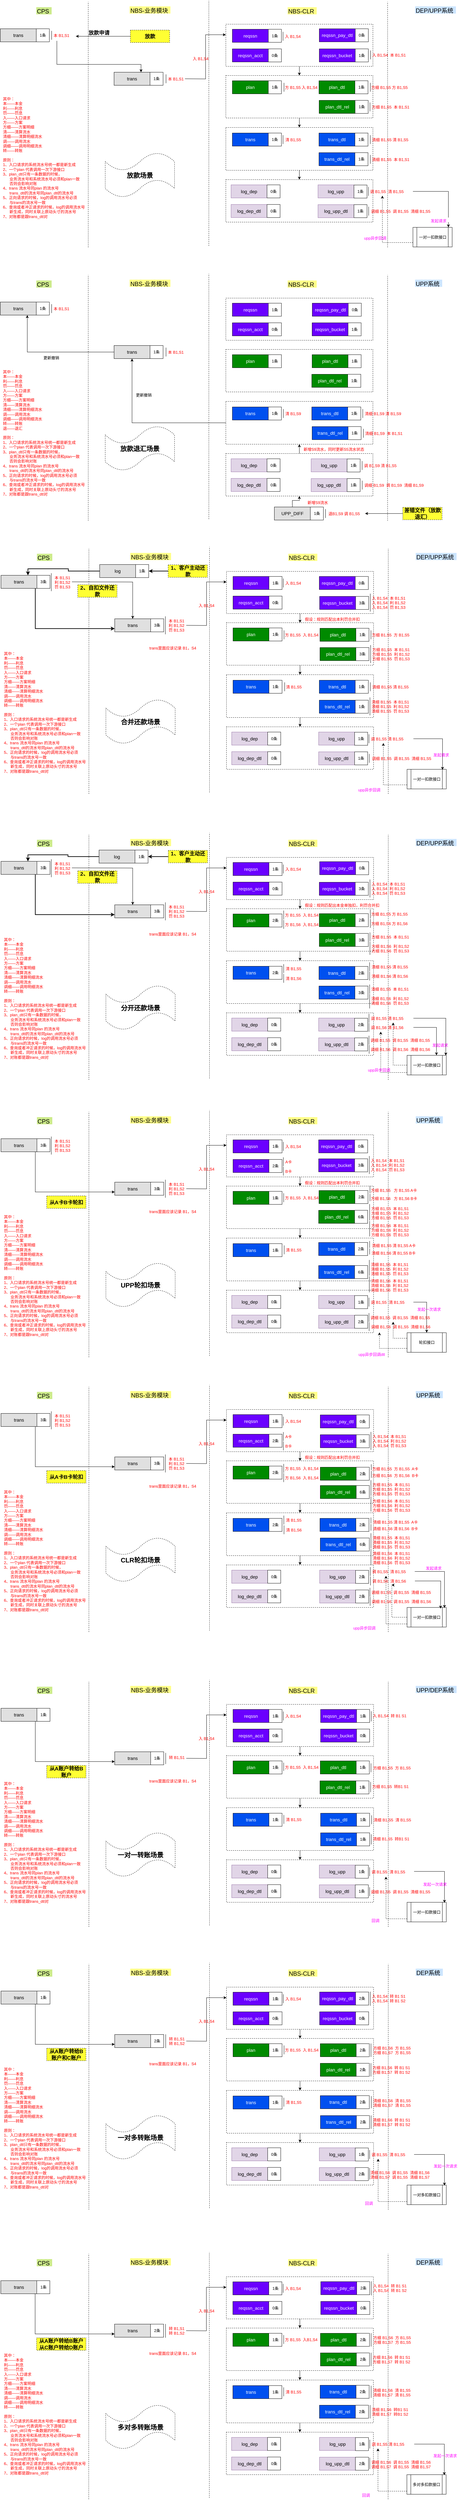 <mxfile pages="1" version="11.2.8" type="github"><diagram id="w_kF4j-FGfoCd_SVwG7F" name="第 1 页"><mxGraphModel dx="2061" dy="2790" grid="0" gridSize="10" guides="1" tooltips="1" connect="1" arrows="1" fold="1" page="0" pageScale="1" pageWidth="827" pageHeight="1169" math="0" shadow="0"><root><mxCell id="0"/><mxCell id="1" parent="0"/><mxCell id="MQyXut-PgY21eP9doJaX-191" value="" style="rounded=0;whiteSpace=wrap;html=1;fillColor=none;fontSize=14;fontColor=#000000;dashed=1;" parent="1" vertex="1"><mxGeometry x="350" y="-1138.5" width="450" height="130" as="geometry"/></mxCell><mxCell id="MQyXut-PgY21eP9doJaX-5" style="edgeStyle=orthogonalEdgeStyle;rounded=0;orthogonalLoop=1;jettySize=auto;html=1;fontSize=12;fontColor=#000000;" parent="1" source="MQyXut-PgY21eP9doJaX-12" target="MQyXut-PgY21eP9doJaX-29" edge="1"><mxGeometry relative="1" as="geometry"/></mxCell><mxCell id="MQyXut-PgY21eP9doJaX-6" value="" style="endArrow=none;dashed=1;html=1;" parent="1" edge="1"><mxGeometry width="50" height="50" relative="1" as="geometry"><mxPoint x="298" y="-936" as="sourcePoint"/><mxPoint x="298" y="-1687" as="targetPoint"/></mxGeometry></mxCell><mxCell id="MQyXut-PgY21eP9doJaX-7" style="edgeStyle=orthogonalEdgeStyle;rounded=0;orthogonalLoop=1;jettySize=auto;html=1;fontSize=12;fontColor=#000000;entryX=0;entryY=0.25;entryDx=0;entryDy=0;" parent="1" target="MQyXut-PgY21eP9doJaX-12" edge="1"><mxGeometry relative="1" as="geometry"><mxPoint x="225" y="-1447" as="sourcePoint"/></mxGeometry></mxCell><mxCell id="MQyXut-PgY21eP9doJaX-8" style="edgeStyle=orthogonalEdgeStyle;rounded=0;orthogonalLoop=1;jettySize=auto;html=1;entryX=0.5;entryY=0;entryDx=0;entryDy=0;fontSize=12;fontColor=#000000;" parent="1" source="MQyXut-PgY21eP9doJaX-29" target="MQyXut-PgY21eP9doJaX-44" edge="1"><mxGeometry relative="1" as="geometry"/></mxCell><mxCell id="MQyXut-PgY21eP9doJaX-11" value="" style="endArrow=none;dashed=1;html=1;" parent="1" edge="1"><mxGeometry width="50" height="50" relative="1" as="geometry"><mxPoint x="845" y="-931.5" as="sourcePoint"/><mxPoint x="845" y="-1682.5" as="targetPoint"/></mxGeometry></mxCell><mxCell id="MQyXut-PgY21eP9doJaX-12" value="" style="rounded=0;whiteSpace=wrap;html=1;fillColor=none;fontSize=14;fontColor=#000000;dashed=1;" parent="1" vertex="1"><mxGeometry x="350" y="-1614" width="450" height="129" as="geometry"/></mxCell><mxCell id="MQyXut-PgY21eP9doJaX-13" value="reqssn" style="rounded=0;whiteSpace=wrap;html=1;fillColor=#6A00FF;fontColor=#FFFFFF;fontSize=14;" parent="1" vertex="1"><mxGeometry x="370" y="-1598.5" width="110" height="40" as="geometry"/></mxCell><mxCell id="MQyXut-PgY21eP9doJaX-14" value="1条" style="rounded=0;whiteSpace=wrap;html=1;" parent="1" vertex="1"><mxGeometry x="480" y="-1598.5" width="40" height="40" as="geometry"/></mxCell><mxCell id="MQyXut-PgY21eP9doJaX-15" value="trans" style="rounded=0;whiteSpace=wrap;html=1;fillColor=#E0E0E0;fontColor=#000000;fontSize=14;" parent="1" vertex="1"><mxGeometry x="8" y="-1467" width="110" height="40" as="geometry"/></mxCell><mxCell id="MQyXut-PgY21eP9doJaX-16" value="1条" style="rounded=0;whiteSpace=wrap;html=1;" parent="1" vertex="1"><mxGeometry x="118" y="-1467" width="40" height="40" as="geometry"/></mxCell><mxCell id="MQyXut-PgY21eP9doJaX-17" value="reqssn_bucket" style="rounded=0;whiteSpace=wrap;html=1;fillColor=#6A00FF;fontColor=#FFFFFF;fontSize=14;" parent="1" vertex="1"><mxGeometry x="636" y="-1538.5" width="110" height="40" as="geometry"/></mxCell><mxCell id="MQyXut-PgY21eP9doJaX-18" value="1条" style="rounded=0;whiteSpace=wrap;html=1;" parent="1" vertex="1"><mxGeometry x="746" y="-1538.5" width="40" height="40" as="geometry"/></mxCell><mxCell id="MQyXut-PgY21eP9doJaX-19" value="reqssn_acct" style="rounded=0;whiteSpace=wrap;html=1;fillColor=#6A00FF;fontColor=#FFFFFF;fontSize=14;" parent="1" vertex="1"><mxGeometry x="370" y="-1538.5" width="110" height="40" as="geometry"/></mxCell><mxCell id="MQyXut-PgY21eP9doJaX-20" value="0条" style="rounded=0;whiteSpace=wrap;html=1;" parent="1" vertex="1"><mxGeometry x="480" y="-1538.5" width="40" height="40" as="geometry"/></mxCell><mxCell id="MQyXut-PgY21eP9doJaX-21" value="本 B1,S1" style="shape=partialRectangle;top=0;left=0;right=0;bottom=0;align=left;verticalAlign=top;fillColor=none;spacingLeft=34;spacingRight=4;overflow=hidden;rotatable=0;points=[[0,0.5],[1,0.5]];portConstraint=eastwest;dropTarget=0;fontSize=12;dashed=1;fontColor=#FF0000;" parent="1" vertex="1"><mxGeometry x="-213" y="-1593" width="90" height="26" as="geometry"/></mxCell><mxCell id="MQyXut-PgY21eP9doJaX-22" value="" style="shape=partialRectangle;top=0;left=0;bottom=0;fillColor=none;align=left;verticalAlign=top;spacingLeft=4;spacingRight=4;overflow=hidden;rotatable=0;points=[];portConstraint=eastwest;part=1;fontSize=12;" parent="MQyXut-PgY21eP9doJaX-21" vertex="1" connectable="0"><mxGeometry width="30" height="26" as="geometry"/></mxCell><mxCell id="MQyXut-PgY21eP9doJaX-27" value="reqssn_pay_dtl" style="rounded=0;whiteSpace=wrap;html=1;fillColor=#6A00FF;fontColor=#FFFFFF;fontSize=14;" parent="1" vertex="1"><mxGeometry x="636" y="-1600" width="110" height="40" as="geometry"/></mxCell><mxCell id="MQyXut-PgY21eP9doJaX-28" value="0条" style="rounded=0;whiteSpace=wrap;html=1;" parent="1" vertex="1"><mxGeometry x="746" y="-1600" width="40" height="40" as="geometry"/></mxCell><mxCell id="MQyXut-PgY21eP9doJaX-29" value="" style="rounded=0;whiteSpace=wrap;html=1;fillColor=none;fontSize=14;fontColor=#000000;dashed=1;" parent="1" vertex="1"><mxGeometry x="350" y="-1457" width="450" height="130" as="geometry"/></mxCell><mxCell id="MQyXut-PgY21eP9doJaX-30" value="plan" style="rounded=0;whiteSpace=wrap;html=1;fillColor=#008A00;fontColor=#FFFFFF;fontSize=14;" parent="1" vertex="1"><mxGeometry x="370" y="-1441" width="110" height="40" as="geometry"/></mxCell><mxCell id="MQyXut-PgY21eP9doJaX-31" value="1条" style="rounded=0;whiteSpace=wrap;html=1;" parent="1" vertex="1"><mxGeometry x="480" y="-1441" width="40" height="40" as="geometry"/></mxCell><mxCell id="MQyXut-PgY21eP9doJaX-32" value="plan_dtl_rel" style="rounded=0;whiteSpace=wrap;html=1;fillColor=#008A00;fontColor=#FFFFFF;fontSize=14;" parent="1" vertex="1"><mxGeometry x="635.5" y="-1381" width="110" height="40" as="geometry"/></mxCell><mxCell id="MQyXut-PgY21eP9doJaX-33" value="1条" style="rounded=0;whiteSpace=wrap;html=1;" parent="1" vertex="1"><mxGeometry x="745.5" y="-1381" width="40" height="40" as="geometry"/></mxCell><mxCell id="MQyXut-PgY21eP9doJaX-34" value="plan_dtl" style="rounded=0;whiteSpace=wrap;html=1;fillColor=#008A00;fontColor=#FFFFFF;fontSize=14;" parent="1" vertex="1"><mxGeometry x="635" y="-1441" width="110" height="40" as="geometry"/></mxCell><mxCell id="MQyXut-PgY21eP9doJaX-35" value="1条" style="rounded=0;whiteSpace=wrap;html=1;" parent="1" vertex="1"><mxGeometry x="745" y="-1441" width="40" height="40" as="geometry"/></mxCell><mxCell id="MQyXut-PgY21eP9doJaX-197" style="edgeStyle=orthogonalEdgeStyle;rounded=0;orthogonalLoop=1;jettySize=auto;html=1;entryX=0.5;entryY=0;entryDx=0;entryDy=0;fontSize=12;fontColor=#FF0000;" parent="1" source="MQyXut-PgY21eP9doJaX-44" target="MQyXut-PgY21eP9doJaX-191" edge="1"><mxGeometry relative="1" as="geometry"/></mxCell><mxCell id="MQyXut-PgY21eP9doJaX-44" value="" style="rounded=0;whiteSpace=wrap;html=1;fillColor=none;fontSize=14;fontColor=#000000;dashed=1;" parent="1" vertex="1"><mxGeometry x="350" y="-1298" width="450" height="131" as="geometry"/></mxCell><mxCell id="MQyXut-PgY21eP9doJaX-45" value="trans" style="rounded=0;whiteSpace=wrap;html=1;fillColor=#0050EF;fontColor=#FFFFFF;fontSize=14;" parent="1" vertex="1"><mxGeometry x="370" y="-1281" width="110" height="40" as="geometry"/></mxCell><mxCell id="MQyXut-PgY21eP9doJaX-46" value="1条" style="rounded=0;whiteSpace=wrap;html=1;" parent="1" vertex="1"><mxGeometry x="480" y="-1281" width="40" height="40" as="geometry"/></mxCell><mxCell id="MQyXut-PgY21eP9doJaX-47" value="&lt;div&gt;trans_dtl_rel&lt;/div&gt;" style="rounded=0;whiteSpace=wrap;html=1;fillColor=#0050EF;fontColor=#FFFFFF;fontSize=14;" parent="1" vertex="1"><mxGeometry x="635" y="-1221" width="110" height="40" as="geometry"/></mxCell><mxCell id="MQyXut-PgY21eP9doJaX-48" value="1条" style="rounded=0;whiteSpace=wrap;html=1;" parent="1" vertex="1"><mxGeometry x="745" y="-1221" width="40" height="40" as="geometry"/></mxCell><mxCell id="MQyXut-PgY21eP9doJaX-49" value="trans_dtl" style="rounded=0;whiteSpace=wrap;html=1;fillColor=#0050EF;fontColor=#FFFFFF;fontSize=14;" parent="1" vertex="1"><mxGeometry x="635" y="-1281" width="110" height="40" as="geometry"/></mxCell><mxCell id="MQyXut-PgY21eP9doJaX-50" value="1条" style="rounded=0;whiteSpace=wrap;html=1;" parent="1" vertex="1"><mxGeometry x="745" y="-1281" width="40" height="40" as="geometry"/></mxCell><mxCell id="MQyXut-PgY21eP9doJaX-53" value="清细 B1,S5  本 B1,S1" style="shape=partialRectangle;top=0;left=0;right=0;bottom=0;align=left;verticalAlign=top;fillColor=none;spacingLeft=34;spacingRight=4;overflow=hidden;rotatable=0;points=[[0,0.5],[1,0.5]];portConstraint=eastwest;dropTarget=0;fontSize=12;dashed=1;fontColor=#FF0000;" parent="1" vertex="1"><mxGeometry x="761" y="-1213.5" width="167" height="26" as="geometry"/></mxCell><mxCell id="MQyXut-PgY21eP9doJaX-54" value="" style="shape=partialRectangle;top=0;left=0;bottom=0;fillColor=none;align=left;verticalAlign=top;spacingLeft=4;spacingRight=4;overflow=hidden;rotatable=0;points=[];portConstraint=eastwest;part=1;fontSize=12;" parent="MQyXut-PgY21eP9doJaX-53" vertex="1" connectable="0"><mxGeometry width="31" height="26" as="geometry"/></mxCell><mxCell id="MQyXut-PgY21eP9doJaX-56" value="log_dep" style="rounded=0;whiteSpace=wrap;html=1;fillColor=#e1d5e7;fontSize=14;strokeColor=#9673a6;" parent="1" vertex="1"><mxGeometry x="366" y="-1122.5" width="110" height="40" as="geometry"/></mxCell><mxCell id="MQyXut-PgY21eP9doJaX-57" value="0条" style="rounded=0;whiteSpace=wrap;html=1;" parent="1" vertex="1"><mxGeometry x="476" y="-1122.5" width="40" height="40" as="geometry"/></mxCell><mxCell id="MQyXut-PgY21eP9doJaX-58" value="log_upp" style="rounded=0;whiteSpace=wrap;html=1;fillColor=#e1d5e7;fontSize=14;strokeColor=#9673a6;" parent="1" vertex="1"><mxGeometry x="632" y="-1122.5" width="110" height="40" as="geometry"/></mxCell><mxCell id="MQyXut-PgY21eP9doJaX-59" value="1条" style="rounded=0;whiteSpace=wrap;html=1;" parent="1" vertex="1"><mxGeometry x="742" y="-1122" width="40" height="40" as="geometry"/></mxCell><mxCell id="MQyXut-PgY21eP9doJaX-60" value="log_dep_dtl" style="rounded=0;whiteSpace=wrap;html=1;fillColor=#e1d5e7;fontSize=14;strokeColor=#9673a6;" parent="1" vertex="1"><mxGeometry x="366" y="-1062.5" width="110" height="40" as="geometry"/></mxCell><mxCell id="MQyXut-PgY21eP9doJaX-61" value="0条" style="rounded=0;whiteSpace=wrap;html=1;" parent="1" vertex="1"><mxGeometry x="476" y="-1062.5" width="40" height="40" as="geometry"/></mxCell><mxCell id="MQyXut-PgY21eP9doJaX-66" value="log_upp_dtl" style="rounded=0;whiteSpace=wrap;html=1;fillColor=#e1d5e7;fontSize=14;strokeColor=#9673a6;" parent="1" vertex="1"><mxGeometry x="632" y="-1062" width="110" height="40" as="geometry"/></mxCell><mxCell id="MQyXut-PgY21eP9doJaX-461" style="edgeStyle=orthogonalEdgeStyle;rounded=0;orthogonalLoop=1;jettySize=auto;html=1;fontSize=12;fontColor=#FF0000;" parent="1" source="MQyXut-PgY21eP9doJaX-446" target="MQyXut-PgY21eP9doJaX-73" edge="1"><mxGeometry relative="1" as="geometry"><Array as="points"><mxPoint x="1031" y="-1102"/></Array></mxGeometry></mxCell><mxCell id="MQyXut-PgY21eP9doJaX-67" value="1条" style="rounded=0;whiteSpace=wrap;html=1;" parent="1" vertex="1"><mxGeometry x="742" y="-1062" width="40" height="40" as="geometry"/></mxCell><mxCell id="MQyXut-PgY21eP9doJaX-68" value="NBS-业务模块" style="text;html=1;resizable=0;points=[];autosize=1;align=left;verticalAlign=top;spacingTop=-4;fontSize=18;fillColor=#ffff88;strokeColor=none;" parent="1" vertex="1"><mxGeometry x="55.5" y="-1668.5" width="125" height="22" as="geometry"/></mxCell><mxCell id="MQyXut-PgY21eP9doJaX-69" value="NBS-CLR" style="text;html=1;resizable=0;points=[];autosize=1;align=left;verticalAlign=top;spacingTop=-4;fontSize=18;fillColor=#ffff88;strokeColor=none;" parent="1" vertex="1"><mxGeometry x="539" y="-1666" width="89" height="22" as="geometry"/></mxCell><mxCell id="MQyXut-PgY21eP9doJaX-70" value="DEP/UPP系统" style="text;html=1;resizable=0;points=[];autosize=1;align=left;verticalAlign=top;spacingTop=-4;fontSize=18;fillColor=#cce5ff;strokeColor=none;" parent="1" vertex="1"><mxGeometry x="929" y="-1668.5" width="125" height="22" as="geometry"/></mxCell><mxCell id="MQyXut-PgY21eP9doJaX-71" value="&lt;div&gt;放款场景&lt;/div&gt;" style="shape=tape;whiteSpace=wrap;html=1;dashed=1;strokeWidth=1;fillColor=none;fontSize=20;fontColor=#000000;fontStyle=1" parent="1" vertex="1"><mxGeometry x="-19" y="-1221" width="212" height="137" as="geometry"/></mxCell><mxCell id="MQyXut-PgY21eP9doJaX-465" style="edgeStyle=orthogonalEdgeStyle;rounded=0;orthogonalLoop=1;jettySize=auto;html=1;fontSize=12;fontColor=#FF0000;dashed=1;" parent="1" source="MQyXut-PgY21eP9doJaX-73" target="MQyXut-PgY21eP9doJaX-446" edge="1"><mxGeometry relative="1" as="geometry"><Array as="points"><mxPoint x="829" y="-946"/></Array></mxGeometry></mxCell><mxCell id="MQyXut-PgY21eP9doJaX-73" value="一对一扣款接口" style="shape=process;whiteSpace=wrap;html=1;backgroundOutline=1;strokeWidth=1;fillColor=none;fontSize=12;fontColor=#000000;" parent="1" vertex="1"><mxGeometry x="922.5" y="-992.5" width="120" height="60" as="geometry"/></mxCell><mxCell id="MQyXut-PgY21eP9doJaX-83" value="" style="endArrow=none;dashed=1;html=1;" parent="1" edge="1"><mxGeometry width="50" height="50" relative="1" as="geometry"><mxPoint x="-71" y="-931.5" as="sourcePoint"/><mxPoint x="-71" y="-1682.5" as="targetPoint"/></mxGeometry></mxCell><mxCell id="MQyXut-PgY21eP9doJaX-87" value="CPS" style="text;html=1;resizable=0;points=[];autosize=1;align=left;verticalAlign=top;spacingTop=-4;fontSize=18;fillColor=#cdeb8b;strokeColor=none;" parent="1" vertex="1"><mxGeometry x="-230" y="-1666" width="47" height="22" as="geometry"/></mxCell><mxCell id="MQyXut-PgY21eP9doJaX-90" style="edgeStyle=orthogonalEdgeStyle;rounded=0;orthogonalLoop=1;jettySize=auto;html=1;fontSize=12;fontColor=#000000;exitX=0;exitY=0.5;exitDx=0;exitDy=0;" parent="1" source="MQyXut-PgY21eP9doJaX-91" edge="1"><mxGeometry relative="1" as="geometry"><mxPoint x="-1" y="-1577.5" as="sourcePoint"/><mxPoint x="-109" y="-1577" as="targetPoint"/><Array as="points"/></mxGeometry></mxCell><mxCell id="MQyXut-PgY21eP9doJaX-91" value="放款" style="rounded=0;whiteSpace=wrap;html=1;dashed=1;fillColor=#FFFF33;fontSize=16;fontStyle=1" parent="1" vertex="1"><mxGeometry x="58" y="-1596" width="120" height="38" as="geometry"/></mxCell><mxCell id="MQyXut-PgY21eP9doJaX-92" value="放款申请" style="text;html=1;resizable=0;points=[];autosize=1;align=left;verticalAlign=top;spacingTop=-4;fontStyle=1;fontSize=16;" parent="1" vertex="1"><mxGeometry x="-72" y="-1600" width="58" height="14" as="geometry"/></mxCell><mxCell id="MQyXut-PgY21eP9doJaX-93" value="trans" style="rounded=0;whiteSpace=wrap;html=1;fillColor=#E0E0E0;fontColor=#000000;fontSize=14;" parent="1" vertex="1"><mxGeometry x="-340" y="-1600" width="110" height="40" as="geometry"/></mxCell><mxCell id="MQyXut-PgY21eP9doJaX-94" value="1条" style="rounded=0;whiteSpace=wrap;html=1;" parent="1" vertex="1"><mxGeometry x="-230" y="-1600" width="40" height="40" as="geometry"/></mxCell><mxCell id="MQyXut-PgY21eP9doJaX-98" value="本 B1,S1" style="shape=partialRectangle;top=0;left=0;right=0;bottom=0;align=left;verticalAlign=top;fillColor=none;spacingLeft=34;spacingRight=4;overflow=hidden;rotatable=0;points=[[0,0.5],[1,0.5]];portConstraint=eastwest;dropTarget=0;fontSize=12;dashed=1;fontColor=#FF0000;" parent="1" vertex="1"><mxGeometry x="137" y="-1460" width="90" height="26" as="geometry"/></mxCell><mxCell id="MQyXut-PgY21eP9doJaX-99" value="" style="shape=partialRectangle;top=0;left=0;bottom=0;fillColor=none;align=left;verticalAlign=top;spacingLeft=4;spacingRight=4;overflow=hidden;rotatable=0;points=[];portConstraint=eastwest;part=1;fontSize=12;" parent="MQyXut-PgY21eP9doJaX-98" vertex="1" connectable="0"><mxGeometry width="30" height="26" as="geometry"/></mxCell><mxCell id="MQyXut-PgY21eP9doJaX-100" style="edgeStyle=orthogonalEdgeStyle;rounded=0;orthogonalLoop=1;jettySize=auto;html=1;fontSize=12;fontColor=#000000;exitX=0.511;exitY=1.154;exitDx=0;exitDy=0;exitPerimeter=0;entryX=0.75;entryY=0;entryDx=0;entryDy=0;" parent="1" source="MQyXut-PgY21eP9doJaX-21" target="MQyXut-PgY21eP9doJaX-15" edge="1"><mxGeometry relative="1" as="geometry"><mxPoint x="-15" y="-1491" as="sourcePoint"/><mxPoint x="-123" y="-1491" as="targetPoint"/><Array as="points"><mxPoint x="-167" y="-1491"/><mxPoint x="91" y="-1491"/></Array></mxGeometry></mxCell><mxCell id="MQyXut-PgY21eP9doJaX-101" value="清 B1,S5" style="shape=partialRectangle;top=0;left=0;right=0;bottom=0;align=left;verticalAlign=top;fillColor=none;spacingLeft=34;spacingRight=4;overflow=hidden;rotatable=0;points=[[0,0.5],[1,0.5]];portConstraint=eastwest;dropTarget=0;fontSize=12;dashed=1;fontColor=#FF0000;" parent="1" vertex="1"><mxGeometry x="496" y="-1274" width="90" height="26" as="geometry"/></mxCell><mxCell id="MQyXut-PgY21eP9doJaX-102" value="" style="shape=partialRectangle;top=0;left=0;bottom=0;fillColor=none;align=left;verticalAlign=top;spacingLeft=4;spacingRight=4;overflow=hidden;rotatable=0;points=[];portConstraint=eastwest;part=1;fontSize=12;" parent="MQyXut-PgY21eP9doJaX-101" vertex="1" connectable="0"><mxGeometry width="29" height="26" as="geometry"/></mxCell><mxCell id="MQyXut-PgY21eP9doJaX-103" value="清细 B1,S5 清 B1,S5" style="shape=partialRectangle;top=0;left=0;right=0;bottom=0;align=left;verticalAlign=top;fillColor=none;spacingLeft=34;spacingRight=4;overflow=hidden;rotatable=0;points=[[0,0.5],[1,0.5]];portConstraint=eastwest;dropTarget=0;fontSize=12;dashed=1;fontColor=#FF0000;" parent="1" vertex="1"><mxGeometry x="761" y="-1274" width="161" height="26" as="geometry"/></mxCell><mxCell id="MQyXut-PgY21eP9doJaX-104" value="" style="shape=partialRectangle;top=0;left=0;bottom=0;fillColor=none;align=left;verticalAlign=top;spacingLeft=4;spacingRight=4;overflow=hidden;rotatable=0;points=[];portConstraint=eastwest;part=1;fontSize=12;" parent="MQyXut-PgY21eP9doJaX-103" vertex="1" connectable="0"><mxGeometry width="30.921" height="26" as="geometry"/></mxCell><mxCell id="MQyXut-PgY21eP9doJaX-114" value="发起请求" style="text;html=1;resizable=0;points=[];autosize=1;align=left;verticalAlign=top;spacingTop=-4;fontSize=12;fillColor=#ffffff;fontColor=#FF00FF;" parent="1" vertex="1"><mxGeometry x="974.5" y="-1022.5" width="58" height="14" as="geometry"/></mxCell><mxCell id="MQyXut-PgY21eP9doJaX-116" value="upp异步回调" style="text;html=1;resizable=0;points=[];autosize=1;align=left;verticalAlign=top;spacingTop=-4;fontSize=12;fontColor=#FF00FF;" parent="1" vertex="1"><mxGeometry x="770.5" y="-969.5" width="79" height="14" as="geometry"/></mxCell><mxCell id="MQyXut-PgY21eP9doJaX-280" style="edgeStyle=orthogonalEdgeStyle;rounded=0;orthogonalLoop=1;jettySize=auto;html=1;fontSize=12;fontColor=#FF0000;" parent="1" source="MQyXut-PgY21eP9doJaX-198" target="MQyXut-PgY21eP9doJaX-229" edge="1"><mxGeometry relative="1" as="geometry"/></mxCell><mxCell id="MQyXut-PgY21eP9doJaX-198" value="" style="rounded=0;whiteSpace=wrap;html=1;fillColor=none;fontSize=14;fontColor=#000000;dashed=1;" parent="1" vertex="1"><mxGeometry x="350" y="-300.5" width="450" height="130" as="geometry"/></mxCell><mxCell id="MQyXut-PgY21eP9doJaX-200" value="" style="endArrow=none;dashed=1;html=1;" parent="1" edge="1"><mxGeometry width="50" height="50" relative="1" as="geometry"><mxPoint x="298" y="-100" as="sourcePoint"/><mxPoint x="298" y="-851" as="targetPoint"/></mxGeometry></mxCell><mxCell id="MQyXut-PgY21eP9doJaX-203" value="" style="endArrow=none;dashed=1;html=1;" parent="1" edge="1"><mxGeometry width="50" height="50" relative="1" as="geometry"><mxPoint x="845" y="-95.5" as="sourcePoint"/><mxPoint x="845" y="-846.5" as="targetPoint"/></mxGeometry></mxCell><mxCell id="MQyXut-PgY21eP9doJaX-204" value="" style="rounded=0;whiteSpace=wrap;html=1;fillColor=none;fontSize=14;fontColor=#000000;dashed=1;" parent="1" vertex="1"><mxGeometry x="350" y="-776" width="450" height="129" as="geometry"/></mxCell><mxCell id="MQyXut-PgY21eP9doJaX-205" value="reqssn" style="rounded=0;whiteSpace=wrap;html=1;fillColor=#6A00FF;fontColor=#FFFFFF;fontSize=14;" parent="1" vertex="1"><mxGeometry x="370" y="-760.5" width="110" height="40" as="geometry"/></mxCell><mxCell id="MQyXut-PgY21eP9doJaX-206" value="1条" style="rounded=0;whiteSpace=wrap;html=1;" parent="1" vertex="1"><mxGeometry x="480" y="-760.5" width="40" height="40" as="geometry"/></mxCell><mxCell id="MQyXut-PgY21eP9doJaX-284" style="edgeStyle=orthogonalEdgeStyle;rounded=0;orthogonalLoop=1;jettySize=auto;html=1;entryX=0.75;entryY=1;entryDx=0;entryDy=0;fontSize=12;fontColor=#FF0000;" parent="1" source="MQyXut-PgY21eP9doJaX-207" target="MQyXut-PgY21eP9doJaX-257" edge="1"><mxGeometry relative="1" as="geometry"/></mxCell><mxCell id="MQyXut-PgY21eP9doJaX-207" value="trans" style="rounded=0;whiteSpace=wrap;html=1;fillColor=#E0E0E0;fontColor=#000000;fontSize=14;" parent="1" vertex="1"><mxGeometry x="8" y="-631" width="110" height="40" as="geometry"/></mxCell><mxCell id="MQyXut-PgY21eP9doJaX-208" value="1条" style="rounded=0;whiteSpace=wrap;html=1;" parent="1" vertex="1"><mxGeometry x="118" y="-631" width="40" height="40" as="geometry"/></mxCell><mxCell id="MQyXut-PgY21eP9doJaX-209" value="reqssn_bucket" style="rounded=0;whiteSpace=wrap;html=1;fillColor=#6A00FF;fontColor=#FFFFFF;fontSize=14;" parent="1" vertex="1"><mxGeometry x="614" y="-700.5" width="110" height="40" as="geometry"/></mxCell><mxCell id="MQyXut-PgY21eP9doJaX-210" value="1条" style="rounded=0;whiteSpace=wrap;html=1;" parent="1" vertex="1"><mxGeometry x="724" y="-700.5" width="40" height="40" as="geometry"/></mxCell><mxCell id="MQyXut-PgY21eP9doJaX-211" value="reqssn_acct" style="rounded=0;whiteSpace=wrap;html=1;fillColor=#6A00FF;fontColor=#FFFFFF;fontSize=14;" parent="1" vertex="1"><mxGeometry x="370" y="-700.5" width="110" height="40" as="geometry"/></mxCell><mxCell id="MQyXut-PgY21eP9doJaX-212" value="0条" style="rounded=0;whiteSpace=wrap;html=1;" parent="1" vertex="1"><mxGeometry x="480" y="-700.5" width="40" height="40" as="geometry"/></mxCell><mxCell id="MQyXut-PgY21eP9doJaX-213" value="本 B1,S1" style="shape=partialRectangle;top=0;left=0;right=0;bottom=0;align=left;verticalAlign=top;fillColor=none;spacingLeft=34;spacingRight=4;overflow=hidden;rotatable=0;points=[[0,0.5],[1,0.5]];portConstraint=eastwest;dropTarget=0;fontSize=12;dashed=1;fontColor=#FF0000;" parent="1" vertex="1"><mxGeometry x="-213" y="-757" width="90" height="26" as="geometry"/></mxCell><mxCell id="MQyXut-PgY21eP9doJaX-214" value="" style="shape=partialRectangle;top=0;left=0;bottom=0;fillColor=none;align=left;verticalAlign=top;spacingLeft=4;spacingRight=4;overflow=hidden;rotatable=0;points=[];portConstraint=eastwest;part=1;fontSize=12;" parent="MQyXut-PgY21eP9doJaX-213" vertex="1" connectable="0"><mxGeometry width="30" height="26" as="geometry"/></mxCell><mxCell id="MQyXut-PgY21eP9doJaX-215" value="reqssn_pay_dtl" style="rounded=0;whiteSpace=wrap;html=1;fillColor=#6A00FF;fontColor=#FFFFFF;fontSize=14;" parent="1" vertex="1"><mxGeometry x="614.5" y="-760.5" width="110" height="40" as="geometry"/></mxCell><mxCell id="MQyXut-PgY21eP9doJaX-216" value="0条" style="rounded=0;whiteSpace=wrap;html=1;" parent="1" vertex="1"><mxGeometry x="724.5" y="-760.5" width="40" height="40" as="geometry"/></mxCell><mxCell id="MQyXut-PgY21eP9doJaX-217" value="" style="rounded=0;whiteSpace=wrap;html=1;fillColor=none;fontSize=14;fontColor=#000000;dashed=1;" parent="1" vertex="1"><mxGeometry x="350" y="-619" width="450" height="130" as="geometry"/></mxCell><mxCell id="MQyXut-PgY21eP9doJaX-218" value="plan" style="rounded=0;whiteSpace=wrap;html=1;fillColor=#008A00;fontColor=#FFFFFF;fontSize=14;" parent="1" vertex="1"><mxGeometry x="370" y="-603" width="110" height="40" as="geometry"/></mxCell><mxCell id="MQyXut-PgY21eP9doJaX-219" value="1条" style="rounded=0;whiteSpace=wrap;html=1;" parent="1" vertex="1"><mxGeometry x="480" y="-603" width="40" height="40" as="geometry"/></mxCell><mxCell id="MQyXut-PgY21eP9doJaX-220" value="&lt;div&gt;plan_dtl_rel&lt;/div&gt;" style="rounded=0;whiteSpace=wrap;html=1;fillColor=#008A00;fontColor=#FFFFFF;fontSize=14;" parent="1" vertex="1"><mxGeometry x="613" y="-543" width="110" height="40" as="geometry"/></mxCell><mxCell id="MQyXut-PgY21eP9doJaX-221" value="1条" style="rounded=0;whiteSpace=wrap;html=1;" parent="1" vertex="1"><mxGeometry x="723" y="-543" width="40" height="40" as="geometry"/></mxCell><mxCell id="MQyXut-PgY21eP9doJaX-222" value="plan_dtl" style="rounded=0;whiteSpace=wrap;html=1;fillColor=#008A00;fontColor=#FFFFFF;fontSize=14;" parent="1" vertex="1"><mxGeometry x="614" y="-603" width="110" height="40" as="geometry"/></mxCell><mxCell id="MQyXut-PgY21eP9doJaX-223" value="1条" style="rounded=0;whiteSpace=wrap;html=1;" parent="1" vertex="1"><mxGeometry x="724" y="-603" width="40" height="40" as="geometry"/></mxCell><mxCell id="MQyXut-PgY21eP9doJaX-283" style="edgeStyle=orthogonalEdgeStyle;rounded=0;orthogonalLoop=1;jettySize=auto;html=1;fontSize=12;fontColor=#FF0000;" parent="1" source="MQyXut-PgY21eP9doJaX-229" target="MQyXut-PgY21eP9doJaX-207" edge="1"><mxGeometry relative="1" as="geometry"/></mxCell><mxCell id="MQyXut-PgY21eP9doJaX-229" value="" style="rounded=0;whiteSpace=wrap;html=1;fillColor=none;fontSize=14;fontColor=#000000;dashed=1;" parent="1" vertex="1"><mxGeometry x="350" y="-460" width="450" height="131" as="geometry"/></mxCell><mxCell id="MQyXut-PgY21eP9doJaX-230" value="trans" style="rounded=0;whiteSpace=wrap;html=1;fillColor=#0050EF;fontColor=#FFFFFF;fontSize=14;" parent="1" vertex="1"><mxGeometry x="370" y="-443" width="110" height="40" as="geometry"/></mxCell><mxCell id="MQyXut-PgY21eP9doJaX-231" value="1条" style="rounded=0;whiteSpace=wrap;html=1;" parent="1" vertex="1"><mxGeometry x="480" y="-443" width="40" height="40" as="geometry"/></mxCell><mxCell id="MQyXut-PgY21eP9doJaX-232" value="&lt;div&gt;trans_dtl_rel&lt;/div&gt;" style="rounded=0;whiteSpace=wrap;html=1;fillColor=#0050EF;fontColor=#FFFFFF;fontSize=14;" parent="1" vertex="1"><mxGeometry x="614" y="-383" width="110" height="40" as="geometry"/></mxCell><mxCell id="MQyXut-PgY21eP9doJaX-233" value="1条" style="rounded=0;whiteSpace=wrap;html=1;" parent="1" vertex="1"><mxGeometry x="724" y="-383" width="40" height="40" as="geometry"/></mxCell><mxCell id="MQyXut-PgY21eP9doJaX-234" value="trans_dtl" style="rounded=0;whiteSpace=wrap;html=1;fillColor=#0050EF;fontColor=#FFFFFF;fontSize=14;" parent="1" vertex="1"><mxGeometry x="613" y="-443" width="110" height="40" as="geometry"/></mxCell><mxCell id="MQyXut-PgY21eP9doJaX-235" value="1条" style="rounded=0;whiteSpace=wrap;html=1;" parent="1" vertex="1"><mxGeometry x="723" y="-443" width="40" height="40" as="geometry"/></mxCell><mxCell id="MQyXut-PgY21eP9doJaX-236" value="清细 B1,S9  本 B1,S1" style="shape=partialRectangle;top=0;left=0;right=0;bottom=0;align=left;verticalAlign=top;fillColor=none;spacingLeft=34;spacingRight=4;overflow=hidden;rotatable=0;points=[[0,0.5],[1,0.5]];portConstraint=eastwest;dropTarget=0;fontSize=12;dashed=1;fontColor=#FF0000;" parent="1" vertex="1"><mxGeometry x="740" y="-375.5" width="167" height="26" as="geometry"/></mxCell><mxCell id="MQyXut-PgY21eP9doJaX-237" value="" style="shape=partialRectangle;top=0;left=0;bottom=0;fillColor=none;align=left;verticalAlign=top;spacingLeft=4;spacingRight=4;overflow=hidden;rotatable=0;points=[];portConstraint=eastwest;part=1;fontSize=12;" parent="MQyXut-PgY21eP9doJaX-236" vertex="1" connectable="0"><mxGeometry width="31" height="26" as="geometry"/></mxCell><mxCell id="MQyXut-PgY21eP9doJaX-238" value="log_dep" style="rounded=0;whiteSpace=wrap;html=1;fillColor=#e1d5e7;fontSize=14;strokeColor=#9673a6;" parent="1" vertex="1"><mxGeometry x="366" y="-284.5" width="110" height="40" as="geometry"/></mxCell><mxCell id="MQyXut-PgY21eP9doJaX-239" value="0条" style="rounded=0;whiteSpace=wrap;html=1;" parent="1" vertex="1"><mxGeometry x="476" y="-284.5" width="40" height="40" as="geometry"/></mxCell><mxCell id="MQyXut-PgY21eP9doJaX-240" value="log_upp" style="rounded=0;whiteSpace=wrap;html=1;fillColor=#e1d5e7;fontSize=14;strokeColor=#9673a6;" parent="1" vertex="1"><mxGeometry x="611" y="-284.5" width="110" height="40" as="geometry"/></mxCell><mxCell id="MQyXut-PgY21eP9doJaX-241" value="1条" style="rounded=0;whiteSpace=wrap;html=1;" parent="1" vertex="1"><mxGeometry x="721" y="-284" width="40" height="40" as="geometry"/></mxCell><mxCell id="MQyXut-PgY21eP9doJaX-242" value="log_dep_dtl" style="rounded=0;whiteSpace=wrap;html=1;fillColor=#e1d5e7;fontSize=14;strokeColor=#9673a6;" parent="1" vertex="1"><mxGeometry x="366" y="-224.5" width="110" height="40" as="geometry"/></mxCell><mxCell id="MQyXut-PgY21eP9doJaX-243" value="0条" style="rounded=0;whiteSpace=wrap;html=1;" parent="1" vertex="1"><mxGeometry x="476" y="-224.5" width="40" height="40" as="geometry"/></mxCell><mxCell id="MQyXut-PgY21eP9doJaX-244" value="log_upp_dtl" style="rounded=0;whiteSpace=wrap;html=1;fillColor=#e1d5e7;fontSize=14;strokeColor=#9673a6;" parent="1" vertex="1"><mxGeometry x="611" y="-224" width="110" height="40" as="geometry"/></mxCell><mxCell id="MQyXut-PgY21eP9doJaX-245" value="1条" style="rounded=0;whiteSpace=wrap;html=1;" parent="1" vertex="1"><mxGeometry x="721" y="-224" width="40" height="40" as="geometry"/></mxCell><mxCell id="MQyXut-PgY21eP9doJaX-246" value="NBS-业务模块" style="text;html=1;resizable=0;points=[];autosize=1;align=left;verticalAlign=top;spacingTop=-4;fontSize=18;fillColor=#ffff88;strokeColor=none;" parent="1" vertex="1"><mxGeometry x="55.5" y="-832.5" width="125" height="22" as="geometry"/></mxCell><mxCell id="MQyXut-PgY21eP9doJaX-247" value="NBS-CLR" style="text;html=1;resizable=0;points=[];autosize=1;align=left;verticalAlign=top;spacingTop=-4;fontSize=18;fillColor=#ffff88;strokeColor=none;" parent="1" vertex="1"><mxGeometry x="539" y="-830" width="89" height="22" as="geometry"/></mxCell><mxCell id="MQyXut-PgY21eP9doJaX-248" value="UPP系统" style="text;html=1;resizable=0;points=[];autosize=1;align=left;verticalAlign=top;spacingTop=-4;fontSize=18;fillColor=#cce5ff;strokeColor=none;" parent="1" vertex="1"><mxGeometry x="929" y="-832.5" width="83" height="22" as="geometry"/></mxCell><mxCell id="MQyXut-PgY21eP9doJaX-249" value="&lt;div&gt;放款退汇场景&lt;/div&gt;" style="shape=tape;whiteSpace=wrap;html=1;dashed=1;strokeWidth=1;fillColor=none;fontSize=20;fontColor=#000000;fontStyle=1" parent="1" vertex="1"><mxGeometry x="-19" y="-385" width="212" height="137" as="geometry"/></mxCell><mxCell id="MQyXut-PgY21eP9doJaX-252" value="" style="endArrow=none;dashed=1;html=1;" parent="1" edge="1"><mxGeometry width="50" height="50" relative="1" as="geometry"><mxPoint x="-71" y="-95.5" as="sourcePoint"/><mxPoint x="-71" y="-846.5" as="targetPoint"/></mxGeometry></mxCell><mxCell id="MQyXut-PgY21eP9doJaX-253" value="CPS" style="text;html=1;resizable=0;points=[];autosize=1;align=left;verticalAlign=top;spacingTop=-4;fontSize=18;fillColor=#cdeb8b;strokeColor=none;" parent="1" vertex="1"><mxGeometry x="-230" y="-830" width="47" height="22" as="geometry"/></mxCell><mxCell id="MQyXut-PgY21eP9doJaX-278" style="edgeStyle=orthogonalEdgeStyle;rounded=0;orthogonalLoop=1;jettySize=auto;html=1;entryX=1;entryY=0.5;entryDx=0;entryDy=0;fontSize=12;fontColor=#FF0000;" parent="1" source="MQyXut-PgY21eP9doJaX-255" target="MQyXut-PgY21eP9doJaX-276" edge="1"><mxGeometry relative="1" as="geometry"/></mxCell><mxCell id="MQyXut-PgY21eP9doJaX-255" value="差错文件（放款退汇）" style="rounded=0;whiteSpace=wrap;html=1;dashed=1;fillColor=#FFFF33;fontSize=16;fontStyle=1" parent="1" vertex="1"><mxGeometry x="891.5" y="-136" width="120" height="38" as="geometry"/></mxCell><mxCell id="MQyXut-PgY21eP9doJaX-257" value="trans" style="rounded=0;whiteSpace=wrap;html=1;fillColor=#E0E0E0;fontColor=#000000;fontSize=14;" parent="1" vertex="1"><mxGeometry x="-340" y="-764" width="110" height="40" as="geometry"/></mxCell><mxCell id="MQyXut-PgY21eP9doJaX-258" value="1条" style="rounded=0;whiteSpace=wrap;html=1;" parent="1" vertex="1"><mxGeometry x="-230" y="-764" width="40" height="40" as="geometry"/></mxCell><mxCell id="MQyXut-PgY21eP9doJaX-259" value="本 B1,S1" style="shape=partialRectangle;top=0;left=0;right=0;bottom=0;align=left;verticalAlign=top;fillColor=none;spacingLeft=34;spacingRight=4;overflow=hidden;rotatable=0;points=[[0,0.5],[1,0.5]];portConstraint=eastwest;dropTarget=0;fontSize=12;dashed=1;fontColor=#FF0000;" parent="1" vertex="1"><mxGeometry x="137" y="-624" width="90" height="26" as="geometry"/></mxCell><mxCell id="MQyXut-PgY21eP9doJaX-260" value="" style="shape=partialRectangle;top=0;left=0;bottom=0;fillColor=none;align=left;verticalAlign=top;spacingLeft=4;spacingRight=4;overflow=hidden;rotatable=0;points=[];portConstraint=eastwest;part=1;fontSize=12;" parent="MQyXut-PgY21eP9doJaX-259" vertex="1" connectable="0"><mxGeometry width="30" height="26" as="geometry"/></mxCell><mxCell id="MQyXut-PgY21eP9doJaX-262" value="清 B1,S9" style="shape=partialRectangle;top=0;left=0;right=0;bottom=0;align=left;verticalAlign=top;fillColor=none;spacingLeft=34;spacingRight=4;overflow=hidden;rotatable=0;points=[[0,0.5],[1,0.5]];portConstraint=eastwest;dropTarget=0;fontSize=12;dashed=1;fontColor=#FF0000;" parent="1" vertex="1"><mxGeometry x="496" y="-436" width="90" height="26" as="geometry"/></mxCell><mxCell id="MQyXut-PgY21eP9doJaX-263" value="" style="shape=partialRectangle;top=0;left=0;bottom=0;fillColor=none;align=left;verticalAlign=top;spacingLeft=4;spacingRight=4;overflow=hidden;rotatable=0;points=[];portConstraint=eastwest;part=1;fontSize=12;" parent="MQyXut-PgY21eP9doJaX-262" vertex="1" connectable="0"><mxGeometry width="30" height="26" as="geometry"/></mxCell><mxCell id="MQyXut-PgY21eP9doJaX-264" value="清细 B1,S9 清 B1,S9" style="shape=partialRectangle;top=0;left=0;right=0;bottom=0;align=left;verticalAlign=top;fillColor=none;spacingLeft=34;spacingRight=4;overflow=hidden;rotatable=0;points=[[0,0.5],[1,0.5]];portConstraint=eastwest;dropTarget=0;fontSize=12;dashed=1;fontColor=#FF0000;" parent="1" vertex="1"><mxGeometry x="739" y="-436" width="161" height="26" as="geometry"/></mxCell><mxCell id="MQyXut-PgY21eP9doJaX-265" value="" style="shape=partialRectangle;top=0;left=0;bottom=0;fillColor=none;align=left;verticalAlign=top;spacingLeft=4;spacingRight=4;overflow=hidden;rotatable=0;points=[];portConstraint=eastwest;part=1;fontSize=12;" parent="MQyXut-PgY21eP9doJaX-264" vertex="1" connectable="0"><mxGeometry width="30" height="26" as="geometry"/></mxCell><mxCell id="MQyXut-PgY21eP9doJaX-266" value="调 B1,S9 清 B1,S5" style="shape=partialRectangle;top=0;left=0;right=0;bottom=0;align=left;verticalAlign=top;fillColor=none;spacingLeft=34;spacingRight=4;overflow=hidden;rotatable=0;points=[[0,0.5],[1,0.5]];portConstraint=eastwest;dropTarget=0;fontSize=12;dashed=1;fontColor=#FF0000;" parent="1" vertex="1"><mxGeometry x="737" y="-277" width="142" height="26" as="geometry"/></mxCell><mxCell id="MQyXut-PgY21eP9doJaX-267" value="" style="shape=partialRectangle;top=0;left=0;bottom=0;fillColor=none;align=left;verticalAlign=top;spacingLeft=4;spacingRight=4;overflow=hidden;rotatable=0;points=[];portConstraint=eastwest;part=1;fontSize=12;" parent="MQyXut-PgY21eP9doJaX-266" vertex="1" connectable="0"><mxGeometry width="30" height="26" as="geometry"/></mxCell><mxCell id="MQyXut-PgY21eP9doJaX-269" value="调细 B1,S9  调 B1,S9  清细 B1,S9" style="shape=partialRectangle;top=0;left=0;right=0;bottom=0;align=left;verticalAlign=top;fillColor=none;spacingLeft=34;spacingRight=4;overflow=hidden;rotatable=0;points=[[0,0.5],[1,0.5]];portConstraint=eastwest;dropTarget=0;fontSize=12;dashed=1;fontColor=#FF0000;" parent="1" vertex="1"><mxGeometry x="738" y="-217" width="222" height="26" as="geometry"/></mxCell><mxCell id="MQyXut-PgY21eP9doJaX-270" value="" style="shape=partialRectangle;top=0;left=0;bottom=0;fillColor=none;align=left;verticalAlign=top;spacingLeft=4;spacingRight=4;overflow=hidden;rotatable=0;points=[];portConstraint=eastwest;part=1;fontSize=12;" parent="MQyXut-PgY21eP9doJaX-269" vertex="1" connectable="0"><mxGeometry width="29.264" height="26" as="geometry"/></mxCell><mxCell id="MQyXut-PgY21eP9doJaX-279" style="edgeStyle=orthogonalEdgeStyle;rounded=0;orthogonalLoop=1;jettySize=auto;html=1;fontSize=12;fontColor=#FF0000;" parent="1" source="MQyXut-PgY21eP9doJaX-274" target="MQyXut-PgY21eP9doJaX-198" edge="1"><mxGeometry relative="1" as="geometry"/></mxCell><mxCell id="MQyXut-PgY21eP9doJaX-274" value="UPP_DIFF" style="rounded=0;whiteSpace=wrap;html=1;fillColor=#E0E0E0;fontColor=#000000;fontSize=14;" parent="1" vertex="1"><mxGeometry x="498.5" y="-137" width="110" height="40" as="geometry"/></mxCell><mxCell id="MQyXut-PgY21eP9doJaX-275" value="1条" style="rounded=0;whiteSpace=wrap;html=1;" parent="1" vertex="1"><mxGeometry x="608.5" y="-137" width="40" height="40" as="geometry"/></mxCell><mxCell id="MQyXut-PgY21eP9doJaX-276" value="退B1,S9 调 B1,S5" style="shape=partialRectangle;top=0;left=0;right=0;bottom=0;align=left;verticalAlign=top;fillColor=none;spacingLeft=34;spacingRight=4;overflow=hidden;rotatable=0;points=[[0,0.5],[1,0.5]];portConstraint=eastwest;dropTarget=0;fontSize=12;dashed=1;fontColor=#FF0000;" parent="1" vertex="1"><mxGeometry x="628" y="-130" width="148" height="26" as="geometry"/></mxCell><mxCell id="MQyXut-PgY21eP9doJaX-277" value="" style="shape=partialRectangle;top=0;left=0;bottom=0;fillColor=none;align=left;verticalAlign=top;spacingLeft=4;spacingRight=4;overflow=hidden;rotatable=0;points=[];portConstraint=eastwest;part=1;fontSize=12;" parent="MQyXut-PgY21eP9doJaX-276" vertex="1" connectable="0"><mxGeometry width="27" height="26" as="geometry"/></mxCell><mxCell id="MQyXut-PgY21eP9doJaX-285" value="新增S9流水" style="text;html=1;resizable=0;points=[];autosize=1;align=left;verticalAlign=top;spacingTop=-4;fontSize=12;fontColor=#FF0000;" parent="1" vertex="1"><mxGeometry x="598" y="-160" width="73" height="14" as="geometry"/></mxCell><mxCell id="MQyXut-PgY21eP9doJaX-286" value="新增S9流水，同时更新S5流水状态" style="text;html=1;resizable=0;points=[];autosize=1;align=left;verticalAlign=top;spacingTop=-4;fontSize=12;fontColor=#FF0000;" parent="1" vertex="1"><mxGeometry x="586" y="-323.5" width="196" height="14" as="geometry"/></mxCell><mxCell id="MQyXut-PgY21eP9doJaX-287" value="更新撤销" style="text;html=1;resizable=0;points=[];autosize=1;align=left;verticalAlign=top;spacingTop=-4;fontSize=12;fontColor=#000000;" parent="1" vertex="1"><mxGeometry x="73" y="-489" width="58" height="14" as="geometry"/></mxCell><mxCell id="MQyXut-PgY21eP9doJaX-288" value="更新撤销" style="text;html=1;resizable=0;points=[];autosize=1;align=left;verticalAlign=top;spacingTop=-4;fontSize=12;fontColor=#000000;" parent="1" vertex="1"><mxGeometry x="-210" y="-603" width="58" height="14" as="geometry"/></mxCell><mxCell id="MQyXut-PgY21eP9doJaX-290" value="" style="rounded=0;whiteSpace=wrap;html=1;fillColor=none;fontSize=14;fontColor=#000000;dashed=1;" parent="1" vertex="1"><mxGeometry x="352" y="535.5" width="450" height="130" as="geometry"/></mxCell><mxCell id="MQyXut-PgY21eP9doJaX-291" value="" style="endArrow=none;dashed=1;html=1;" parent="1" edge="1"><mxGeometry width="50" height="50" relative="1" as="geometry"><mxPoint x="300" y="736" as="sourcePoint"/><mxPoint x="300" y="-15" as="targetPoint"/></mxGeometry></mxCell><mxCell id="MQyXut-PgY21eP9doJaX-292" value="" style="endArrow=none;dashed=1;html=1;" parent="1" edge="1"><mxGeometry width="50" height="50" relative="1" as="geometry"><mxPoint x="847" y="740.5" as="sourcePoint"/><mxPoint x="847" y="-10.5" as="targetPoint"/></mxGeometry></mxCell><mxCell id="MQyXut-PgY21eP9doJaX-400" style="edgeStyle=orthogonalEdgeStyle;rounded=0;orthogonalLoop=1;jettySize=auto;html=1;fontSize=12;fontColor=#FF0000;" parent="1" source="MQyXut-PgY21eP9doJaX-293" target="MQyXut-PgY21eP9doJaX-307" edge="1"><mxGeometry relative="1" as="geometry"/></mxCell><mxCell id="MQyXut-PgY21eP9doJaX-293" value="" style="rounded=0;whiteSpace=wrap;html=1;fillColor=none;fontSize=14;fontColor=#000000;dashed=1;" parent="1" vertex="1"><mxGeometry x="352" y="60" width="450" height="129" as="geometry"/></mxCell><mxCell id="MQyXut-PgY21eP9doJaX-294" value="reqssn" style="rounded=0;whiteSpace=wrap;html=1;fillColor=#6A00FF;fontColor=#FFFFFF;fontSize=14;" parent="1" vertex="1"><mxGeometry x="372" y="75.5" width="110" height="40" as="geometry"/></mxCell><mxCell id="MQyXut-PgY21eP9doJaX-295" value="1条" style="rounded=0;whiteSpace=wrap;html=1;" parent="1" vertex="1"><mxGeometry x="482" y="75.5" width="40" height="40" as="geometry"/></mxCell><mxCell id="MQyXut-PgY21eP9doJaX-297" value="trans" style="rounded=0;whiteSpace=wrap;html=1;fillColor=#E0E0E0;fontColor=#000000;fontSize=14;" parent="1" vertex="1"><mxGeometry x="10" y="205" width="110" height="40" as="geometry"/></mxCell><mxCell id="MQyXut-PgY21eP9doJaX-298" value="3条" style="rounded=0;whiteSpace=wrap;html=1;" parent="1" vertex="1"><mxGeometry x="120" y="205" width="40" height="40" as="geometry"/></mxCell><mxCell id="MQyXut-PgY21eP9doJaX-299" value="reqssn_bucket" style="rounded=0;whiteSpace=wrap;html=1;fillColor=#6A00FF;fontColor=#FFFFFF;fontSize=14;" parent="1" vertex="1"><mxGeometry x="637" y="136.5" width="110" height="40" as="geometry"/></mxCell><mxCell id="MQyXut-PgY21eP9doJaX-300" value="3条" style="rounded=0;whiteSpace=wrap;html=1;" parent="1" vertex="1"><mxGeometry x="747" y="136.5" width="40" height="40" as="geometry"/></mxCell><mxCell id="MQyXut-PgY21eP9doJaX-301" value="reqssn_acct" style="rounded=0;whiteSpace=wrap;html=1;fillColor=#6A00FF;fontColor=#FFFFFF;fontSize=14;" parent="1" vertex="1"><mxGeometry x="372" y="135.5" width="110" height="40" as="geometry"/></mxCell><mxCell id="MQyXut-PgY21eP9doJaX-302" value="0条" style="rounded=0;whiteSpace=wrap;html=1;" parent="1" vertex="1"><mxGeometry x="482" y="135.5" width="40" height="40" as="geometry"/></mxCell><mxCell id="MQyXut-PgY21eP9doJaX-376" style="edgeStyle=orthogonalEdgeStyle;rounded=0;orthogonalLoop=1;jettySize=auto;html=1;fontSize=16;fontColor=#000000;" parent="1" target="MQyXut-PgY21eP9doJaX-297" edge="1"><mxGeometry relative="1" as="geometry"><mxPoint x="-121" y="92" as="sourcePoint"/><mxPoint x="9.5" y="103" as="targetPoint"/></mxGeometry></mxCell><mxCell id="MQyXut-PgY21eP9doJaX-305" value="reqssn_pay_dtl" style="rounded=0;whiteSpace=wrap;html=1;fillColor=#6A00FF;fontColor=#FFFFFF;fontSize=14;" parent="1" vertex="1"><mxGeometry x="636" y="75.5" width="110" height="40" as="geometry"/></mxCell><mxCell id="MQyXut-PgY21eP9doJaX-306" value="0条" style="rounded=0;whiteSpace=wrap;html=1;" parent="1" vertex="1"><mxGeometry x="746" y="75.5" width="40" height="40" as="geometry"/></mxCell><mxCell id="MQyXut-PgY21eP9doJaX-413" style="edgeStyle=orthogonalEdgeStyle;rounded=0;orthogonalLoop=1;jettySize=auto;html=1;fontSize=12;fontColor=#FF0000;" parent="1" source="MQyXut-PgY21eP9doJaX-307" target="MQyXut-PgY21eP9doJaX-319" edge="1"><mxGeometry relative="1" as="geometry"/></mxCell><mxCell id="MQyXut-PgY21eP9doJaX-307" value="" style="rounded=0;whiteSpace=wrap;html=1;fillColor=none;fontSize=14;fontColor=#000000;dashed=1;" parent="1" vertex="1"><mxGeometry x="352" y="217" width="450" height="130" as="geometry"/></mxCell><mxCell id="MQyXut-PgY21eP9doJaX-308" value="plan" style="rounded=0;whiteSpace=wrap;html=1;fillColor=#008A00;fontColor=#FFFFFF;fontSize=14;" parent="1" vertex="1"><mxGeometry x="372" y="233" width="110" height="40" as="geometry"/></mxCell><mxCell id="MQyXut-PgY21eP9doJaX-309" value="1条" style="rounded=0;whiteSpace=wrap;html=1;" parent="1" vertex="1"><mxGeometry x="482" y="233" width="40" height="40" as="geometry"/></mxCell><mxCell id="MQyXut-PgY21eP9doJaX-310" value="plan_dtl_rel" style="rounded=0;whiteSpace=wrap;html=1;fillColor=#008A00;fontColor=#FFFFFF;fontSize=14;" parent="1" vertex="1"><mxGeometry x="638" y="293" width="110" height="40" as="geometry"/></mxCell><mxCell id="MQyXut-PgY21eP9doJaX-311" value="3条" style="rounded=0;whiteSpace=wrap;html=1;" parent="1" vertex="1"><mxGeometry x="748" y="293" width="40" height="40" as="geometry"/></mxCell><mxCell id="MQyXut-PgY21eP9doJaX-312" value="plan_dtl" style="rounded=0;whiteSpace=wrap;html=1;fillColor=#008A00;fontColor=#FFFFFF;fontSize=14;" parent="1" vertex="1"><mxGeometry x="638" y="234" width="110" height="40" as="geometry"/></mxCell><mxCell id="MQyXut-PgY21eP9doJaX-313" value="1条" style="rounded=0;whiteSpace=wrap;html=1;" parent="1" vertex="1"><mxGeometry x="748" y="234" width="40" height="40" as="geometry"/></mxCell><mxCell id="MQyXut-PgY21eP9doJaX-418" style="edgeStyle=orthogonalEdgeStyle;rounded=0;orthogonalLoop=1;jettySize=auto;html=1;fontSize=12;fontColor=#FF0000;" parent="1" source="MQyXut-PgY21eP9doJaX-319" target="MQyXut-PgY21eP9doJaX-290" edge="1"><mxGeometry relative="1" as="geometry"/></mxCell><mxCell id="MQyXut-PgY21eP9doJaX-319" value="" style="rounded=0;whiteSpace=wrap;html=1;fillColor=none;fontSize=14;fontColor=#000000;dashed=1;" parent="1" vertex="1"><mxGeometry x="352" y="376" width="450" height="131" as="geometry"/></mxCell><mxCell id="MQyXut-PgY21eP9doJaX-320" value="trans" style="rounded=0;whiteSpace=wrap;html=1;fillColor=#0050EF;fontColor=#FFFFFF;fontSize=14;" parent="1" vertex="1"><mxGeometry x="372" y="393" width="110" height="40" as="geometry"/></mxCell><mxCell id="MQyXut-PgY21eP9doJaX-321" value="1条" style="rounded=0;whiteSpace=wrap;html=1;" parent="1" vertex="1"><mxGeometry x="482" y="393" width="40" height="40" as="geometry"/></mxCell><mxCell id="MQyXut-PgY21eP9doJaX-322" value="&lt;div&gt;trans_dtl_rel&lt;/div&gt;" style="rounded=0;whiteSpace=wrap;html=1;fillColor=#0050EF;fontColor=#FFFFFF;fontSize=14;" parent="1" vertex="1"><mxGeometry x="636" y="454" width="110" height="40" as="geometry"/></mxCell><mxCell id="MQyXut-PgY21eP9doJaX-323" value="1条" style="rounded=0;whiteSpace=wrap;html=1;" parent="1" vertex="1"><mxGeometry x="746" y="454" width="40" height="40" as="geometry"/></mxCell><mxCell id="MQyXut-PgY21eP9doJaX-324" value="trans_dtl" style="rounded=0;whiteSpace=wrap;html=1;fillColor=#0050EF;fontColor=#FFFFFF;fontSize=14;" parent="1" vertex="1"><mxGeometry x="636" y="393" width="110" height="40" as="geometry"/></mxCell><mxCell id="MQyXut-PgY21eP9doJaX-325" value="1条" style="rounded=0;whiteSpace=wrap;html=1;" parent="1" vertex="1"><mxGeometry x="746" y="393" width="40" height="40" as="geometry"/></mxCell><mxCell id="MQyXut-PgY21eP9doJaX-328" value="log_dep" style="rounded=0;whiteSpace=wrap;html=1;fillColor=#e1d5e7;fontSize=14;strokeColor=#9673a6;" parent="1" vertex="1"><mxGeometry x="368" y="551.5" width="110" height="40" as="geometry"/></mxCell><mxCell id="MQyXut-PgY21eP9doJaX-329" value="0条" style="rounded=0;whiteSpace=wrap;html=1;" parent="1" vertex="1"><mxGeometry x="478" y="551.5" width="40" height="40" as="geometry"/></mxCell><mxCell id="MQyXut-PgY21eP9doJaX-330" value="log_upp" style="rounded=0;whiteSpace=wrap;html=1;fillColor=#e1d5e7;fontSize=14;strokeColor=#9673a6;" parent="1" vertex="1"><mxGeometry x="634" y="551.5" width="110" height="40" as="geometry"/></mxCell><mxCell id="MQyXut-PgY21eP9doJaX-331" value="1条" style="rounded=0;whiteSpace=wrap;html=1;" parent="1" vertex="1"><mxGeometry x="744" y="552" width="40" height="40" as="geometry"/></mxCell><mxCell id="MQyXut-PgY21eP9doJaX-332" value="log_dep_dtl" style="rounded=0;whiteSpace=wrap;html=1;fillColor=#e1d5e7;fontSize=14;strokeColor=#9673a6;" parent="1" vertex="1"><mxGeometry x="368" y="611.5" width="110" height="40" as="geometry"/></mxCell><mxCell id="MQyXut-PgY21eP9doJaX-333" value="0条" style="rounded=0;whiteSpace=wrap;html=1;" parent="1" vertex="1"><mxGeometry x="478" y="611.5" width="40" height="40" as="geometry"/></mxCell><mxCell id="MQyXut-PgY21eP9doJaX-334" value="log_upp_dtl" style="rounded=0;whiteSpace=wrap;html=1;fillColor=#e1d5e7;fontSize=14;strokeColor=#9673a6;" parent="1" vertex="1"><mxGeometry x="634" y="612" width="110" height="40" as="geometry"/></mxCell><mxCell id="MQyXut-PgY21eP9doJaX-484" style="edgeStyle=orthogonalEdgeStyle;rounded=0;orthogonalLoop=1;jettySize=auto;html=1;entryX=0.904;entryY=0.025;entryDx=0;entryDy=0;fontSize=12;fontColor=#FF0000;exitX=1;exitY=0.5;exitDx=0;exitDy=0;entryPerimeter=0;" parent="1" source="MQyXut-PgY21eP9doJaX-480" target="MQyXut-PgY21eP9doJaX-419" edge="1"><mxGeometry relative="1" as="geometry"><Array as="points"><mxPoint x="1013" y="572"/></Array></mxGeometry></mxCell><mxCell id="MQyXut-PgY21eP9doJaX-335" value="1条" style="rounded=0;whiteSpace=wrap;html=1;" parent="1" vertex="1"><mxGeometry x="744" y="612" width="40" height="40" as="geometry"/></mxCell><mxCell id="MQyXut-PgY21eP9doJaX-336" value="NBS-业务模块" style="text;html=1;resizable=0;points=[];autosize=1;align=left;verticalAlign=top;spacingTop=-4;fontSize=18;fillColor=#ffff88;strokeColor=none;" parent="1" vertex="1"><mxGeometry x="57.5" y="3.5" width="125" height="22" as="geometry"/></mxCell><mxCell id="MQyXut-PgY21eP9doJaX-337" value="NBS-CLR" style="text;html=1;resizable=0;points=[];autosize=1;align=left;verticalAlign=top;spacingTop=-4;fontSize=18;fillColor=#ffff88;strokeColor=none;" parent="1" vertex="1"><mxGeometry x="541" y="6" width="89" height="22" as="geometry"/></mxCell><mxCell id="MQyXut-PgY21eP9doJaX-338" value="DEP/UPP系统" style="text;html=1;resizable=0;points=[];autosize=1;align=left;verticalAlign=top;spacingTop=-4;fontSize=18;fillColor=#cce5ff;strokeColor=none;" parent="1" vertex="1"><mxGeometry x="931" y="3.5" width="125" height="22" as="geometry"/></mxCell><mxCell id="MQyXut-PgY21eP9doJaX-339" value="&lt;div&gt;合并还款场景&lt;/div&gt;" style="shape=tape;whiteSpace=wrap;html=1;dashed=1;strokeWidth=1;fillColor=none;fontSize=20;fontColor=#000000;fontStyle=1" parent="1" vertex="1"><mxGeometry x="-17" y="451" width="212" height="137" as="geometry"/></mxCell><mxCell id="MQyXut-PgY21eP9doJaX-340" value="" style="endArrow=none;dashed=1;html=1;" parent="1" edge="1"><mxGeometry width="50" height="50" relative="1" as="geometry"><mxPoint x="-69" y="740.5" as="sourcePoint"/><mxPoint x="-69" y="-10.5" as="targetPoint"/></mxGeometry></mxCell><mxCell id="MQyXut-PgY21eP9doJaX-341" value="CPS" style="text;html=1;resizable=0;points=[];autosize=1;align=left;verticalAlign=top;spacingTop=-4;fontSize=18;fillColor=#cdeb8b;strokeColor=none;" parent="1" vertex="1"><mxGeometry x="-228" y="6" width="47" height="22" as="geometry"/></mxCell><mxCell id="MQyXut-PgY21eP9doJaX-370" style="edgeStyle=orthogonalEdgeStyle;rounded=0;orthogonalLoop=1;jettySize=auto;html=1;entryX=0;entryY=0.75;entryDx=0;entryDy=0;fontSize=16;fontColor=#000000;strokeWidth=2;" parent="1" source="MQyXut-PgY21eP9doJaX-344" target="MQyXut-PgY21eP9doJaX-297" edge="1"><mxGeometry relative="1" as="geometry"><Array as="points"><mxPoint x="-233" y="235"/></Array></mxGeometry></mxCell><mxCell id="MQyXut-PgY21eP9doJaX-344" value="trans" style="rounded=0;whiteSpace=wrap;html=1;fillColor=#E0E0E0;fontColor=#000000;fontSize=14;" parent="1" vertex="1"><mxGeometry x="-338" y="72" width="110" height="40" as="geometry"/></mxCell><mxCell id="MQyXut-PgY21eP9doJaX-345" value="3条" style="rounded=0;whiteSpace=wrap;html=1;" parent="1" vertex="1"><mxGeometry x="-228" y="72" width="40" height="40" as="geometry"/></mxCell><mxCell id="MQyXut-PgY21eP9doJaX-392" style="edgeStyle=orthogonalEdgeStyle;rounded=0;orthogonalLoop=1;jettySize=auto;html=1;entryX=0;entryY=0.25;entryDx=0;entryDy=0;fontSize=16;fontColor=#000000;" parent="1" target="MQyXut-PgY21eP9doJaX-293" edge="1"><mxGeometry relative="1" as="geometry"><mxPoint x="229" y="225" as="sourcePoint"/></mxGeometry></mxCell><mxCell id="MQyXut-PgY21eP9doJaX-348" value="清 B1,S5" style="shape=partialRectangle;top=0;left=0;right=0;bottom=0;align=left;verticalAlign=top;fillColor=none;spacingLeft=34;spacingRight=4;overflow=hidden;rotatable=0;points=[[0,0.5],[1,0.5]];portConstraint=eastwest;dropTarget=0;fontSize=12;dashed=1;fontColor=#FF0000;" parent="1" vertex="1"><mxGeometry x="498" y="400" width="158" height="26" as="geometry"/></mxCell><mxCell id="MQyXut-PgY21eP9doJaX-349" value="" style="shape=partialRectangle;top=0;left=0;bottom=0;fillColor=none;align=left;verticalAlign=top;spacingLeft=4;spacingRight=4;overflow=hidden;rotatable=0;points=[];portConstraint=eastwest;part=1;fontSize=12;" parent="MQyXut-PgY21eP9doJaX-348" vertex="1" connectable="0"><mxGeometry width="32" height="26" as="geometry"/></mxCell><mxCell id="MQyXut-PgY21eP9doJaX-350" value="清细 B1,S5 清 B1,S5" style="shape=partialRectangle;top=0;left=0;right=0;bottom=0;align=left;verticalAlign=top;fillColor=none;spacingLeft=34;spacingRight=4;overflow=hidden;rotatable=0;points=[[0,0.5],[1,0.5]];portConstraint=eastwest;dropTarget=0;fontSize=12;dashed=1;fontColor=#FF0000;" parent="1" vertex="1"><mxGeometry x="762" y="400" width="166" height="26" as="geometry"/></mxCell><mxCell id="MQyXut-PgY21eP9doJaX-351" value="" style="shape=partialRectangle;top=0;left=0;bottom=0;fillColor=none;align=left;verticalAlign=top;spacingLeft=4;spacingRight=4;overflow=hidden;rotatable=0;points=[];portConstraint=eastwest;part=1;fontSize=12;" parent="MQyXut-PgY21eP9doJaX-350" vertex="1" connectable="0"><mxGeometry width="30" height="26" as="geometry"/></mxCell><mxCell id="MQyXut-PgY21eP9doJaX-1093" style="edgeStyle=orthogonalEdgeStyle;rounded=0;orthogonalLoop=1;jettySize=auto;html=1;strokeWidth=2;fontSize=12;fontColor=#FF0000;" parent="1" source="MQyXut-PgY21eP9doJaX-377" target="MQyXut-PgY21eP9doJaX-1092" edge="1"><mxGeometry relative="1" as="geometry"/></mxCell><mxCell id="MQyXut-PgY21eP9doJaX-377" value="1、客户主动还款" style="rounded=0;whiteSpace=wrap;html=1;dashed=1;fillColor=#FFFF33;fontSize=16;fontStyle=1" parent="1" vertex="1"><mxGeometry x="173.5" y="40" width="120" height="38" as="geometry"/></mxCell><mxCell id="MQyXut-PgY21eP9doJaX-378" value="2、自扣文件还款" style="rounded=0;whiteSpace=wrap;html=1;dashed=1;fillColor=#FFFF33;fontSize=16;fontStyle=1" parent="1" vertex="1"><mxGeometry x="-103" y="101" width="120" height="38" as="geometry"/></mxCell><mxCell id="MQyXut-PgY21eP9doJaX-393" value="入 B1,S4" style="text;html=1;resizable=0;points=[];autosize=1;align=left;verticalAlign=top;spacingTop=-4;fontSize=12;fontColor=#FF0000;" parent="1" vertex="1"><mxGeometry x="265" y="155" width="58" height="14" as="geometry"/></mxCell><mxCell id="MQyXut-PgY21eP9doJaX-394" value="入 B1,S4" style="shape=partialRectangle;top=0;left=0;right=0;bottom=0;align=left;verticalAlign=top;fillColor=none;spacingLeft=34;spacingRight=4;overflow=hidden;rotatable=0;points=[[0,0.5],[1,0.5]];portConstraint=eastwest;dropTarget=0;fontSize=12;dashed=1;fontColor=#FF0000;" parent="1" vertex="1"><mxGeometry x="496" y="82.5" width="90" height="26" as="geometry"/></mxCell><mxCell id="MQyXut-PgY21eP9doJaX-395" value="" style="shape=partialRectangle;top=0;left=0;bottom=0;fillColor=none;align=left;verticalAlign=top;spacingLeft=4;spacingRight=4;overflow=hidden;rotatable=0;points=[];portConstraint=eastwest;part=1;fontSize=12;" parent="MQyXut-PgY21eP9doJaX-394" vertex="1" connectable="0"><mxGeometry width="30" height="26" as="geometry"/></mxCell><mxCell id="MQyXut-PgY21eP9doJaX-401" value="假设：规则匹配出本利罚合并扣" style="text;html=1;resizable=0;points=[];autosize=1;align=left;verticalAlign=top;spacingTop=-4;fontSize=12;fontColor=#FF0000;" parent="1" vertex="1"><mxGeometry x="590" y="197" width="178" height="14" as="geometry"/></mxCell><mxCell id="MQyXut-PgY21eP9doJaX-402" value="方 B1,S5  入 B1,S4" style="shape=partialRectangle;top=0;left=0;right=0;bottom=0;align=left;verticalAlign=top;fillColor=none;spacingLeft=34;spacingRight=4;overflow=hidden;rotatable=0;points=[[0,0.5],[1,0.5]];portConstraint=eastwest;dropTarget=0;fontSize=12;dashed=1;fontColor=#FF0000;" parent="1" vertex="1"><mxGeometry x="495" y="241" width="150" height="26" as="geometry"/></mxCell><mxCell id="MQyXut-PgY21eP9doJaX-403" value="" style="shape=partialRectangle;top=0;left=0;bottom=0;fillColor=none;align=left;verticalAlign=top;spacingLeft=4;spacingRight=4;overflow=hidden;rotatable=0;points=[];portConstraint=eastwest;part=1;fontSize=12;" parent="MQyXut-PgY21eP9doJaX-402" vertex="1" connectable="0"><mxGeometry width="33" height="26" as="geometry"/></mxCell><mxCell id="MQyXut-PgY21eP9doJaX-404" value="trans里面应该记录 B1，S4" style="text;html=1;resizable=0;points=[];autosize=1;align=left;verticalAlign=top;spacingTop=-4;fontSize=12;fontColor=#FF0000;" parent="1" vertex="1"><mxGeometry x="114" y="285" width="155" height="14" as="geometry"/></mxCell><mxCell id="MQyXut-PgY21eP9doJaX-414" value="清细 B1,S5  本 B1,S1&#xA;清细 B1,S5  利 B1,S2&#xA;清细 B1,S5  罚 B1,S3&#xA;" style="shape=partialRectangle;top=0;left=0;right=0;bottom=0;align=left;verticalAlign=top;fillColor=none;spacingLeft=34;spacingRight=4;overflow=hidden;rotatable=0;points=[[0,0.5],[1,0.5]];portConstraint=eastwest;dropTarget=0;fontSize=12;dashed=1;fontColor=#FF0000;" parent="1" vertex="1"><mxGeometry x="760" y="446" width="167" height="54" as="geometry"/></mxCell><mxCell id="MQyXut-PgY21eP9doJaX-415" value="" style="shape=partialRectangle;top=0;left=0;bottom=0;fillColor=none;align=left;verticalAlign=top;spacingLeft=4;spacingRight=4;overflow=hidden;rotatable=0;points=[];portConstraint=eastwest;part=1;fontSize=12;" parent="MQyXut-PgY21eP9doJaX-414" vertex="1" connectable="0"><mxGeometry width="31" height="54" as="geometry"/></mxCell><mxCell id="MQyXut-PgY21eP9doJaX-485" style="edgeStyle=orthogonalEdgeStyle;rounded=0;orthogonalLoop=1;jettySize=auto;html=1;dashed=1;fontSize=12;fontColor=#FF0000;" parent="1" target="MQyXut-PgY21eP9doJaX-480" edge="1"><mxGeometry relative="1" as="geometry"><mxPoint x="904.5" y="713" as="sourcePoint"/><Array as="points"><mxPoint x="832" y="713"/></Array></mxGeometry></mxCell><mxCell id="MQyXut-PgY21eP9doJaX-419" value="一对一扣款接口" style="shape=process;whiteSpace=wrap;html=1;backgroundOutline=1;strokeWidth=1;fillColor=none;fontSize=12;fontColor=#000000;" parent="1" vertex="1"><mxGeometry x="904.5" y="665.5" width="120" height="60" as="geometry"/></mxCell><mxCell id="MQyXut-PgY21eP9doJaX-424" value="本 B1,S1&#xA;利 B1,S2&#xA;罚 B1,S3&#xA;" style="shape=partialRectangle;top=0;left=0;right=0;bottom=0;align=left;verticalAlign=top;fillColor=none;spacingLeft=34;spacingRight=4;overflow=hidden;rotatable=0;points=[[0,0.5],[1,0.5]];portConstraint=eastwest;dropTarget=0;fontSize=12;dashed=1;fontColor=#FF0000;" parent="1" vertex="1"><mxGeometry x="-210" y="66" width="96" height="54" as="geometry"/></mxCell><mxCell id="MQyXut-PgY21eP9doJaX-425" value="" style="shape=partialRectangle;top=0;left=0;bottom=0;fillColor=none;align=left;verticalAlign=top;spacingLeft=4;spacingRight=4;overflow=hidden;rotatable=0;points=[];portConstraint=eastwest;part=1;fontSize=12;" parent="MQyXut-PgY21eP9doJaX-424" vertex="1" connectable="0"><mxGeometry width="26" height="54" as="geometry"/></mxCell><mxCell id="MQyXut-PgY21eP9doJaX-428" value="本 B1,S1&#xA;利 B1,S2&#xA;罚 B1,S3&#xA;" style="shape=partialRectangle;top=0;left=0;right=0;bottom=0;align=left;verticalAlign=top;fillColor=none;spacingLeft=34;spacingRight=4;overflow=hidden;rotatable=0;points=[[0,0.5],[1,0.5]];portConstraint=eastwest;dropTarget=0;fontSize=12;dashed=1;fontColor=#FF0000;" parent="1" vertex="1"><mxGeometry x="139" y="198" width="96" height="54" as="geometry"/></mxCell><mxCell id="MQyXut-PgY21eP9doJaX-429" value="" style="shape=partialRectangle;top=0;left=0;bottom=0;fillColor=none;align=left;verticalAlign=top;spacingLeft=4;spacingRight=4;overflow=hidden;rotatable=0;points=[];portConstraint=eastwest;part=1;fontSize=12;" parent="MQyXut-PgY21eP9doJaX-428" vertex="1" connectable="0"><mxGeometry width="26" height="54" as="geometry"/></mxCell><mxCell id="MQyXut-PgY21eP9doJaX-433" value="入 B1,S4" style="shape=partialRectangle;top=0;left=0;right=0;bottom=0;align=left;verticalAlign=top;fillColor=none;spacingLeft=34;spacingRight=4;overflow=hidden;rotatable=0;points=[[0,0.5],[1,0.5]];portConstraint=eastwest;dropTarget=0;fontSize=12;dashed=1;fontColor=#FF0000;" parent="1" vertex="1"><mxGeometry x="495" y="-1590" width="90" height="26" as="geometry"/></mxCell><mxCell id="MQyXut-PgY21eP9doJaX-434" value="" style="shape=partialRectangle;top=0;left=0;bottom=0;fillColor=none;align=left;verticalAlign=top;spacingLeft=4;spacingRight=4;overflow=hidden;rotatable=0;points=[];portConstraint=eastwest;part=1;fontSize=12;" parent="MQyXut-PgY21eP9doJaX-433" vertex="1" connectable="0"><mxGeometry width="30" height="26" as="geometry"/></mxCell><mxCell id="MQyXut-PgY21eP9doJaX-435" value="入 B1,S4  本 B1,S1" style="shape=partialRectangle;top=0;left=0;right=0;bottom=0;align=left;verticalAlign=top;fillColor=none;spacingLeft=34;spacingRight=4;overflow=hidden;rotatable=0;points=[[0,0.5],[1,0.5]];portConstraint=eastwest;dropTarget=0;fontSize=12;dashed=1;fontColor=#FF0000;" parent="1" vertex="1"><mxGeometry x="762" y="-1533" width="167" height="26" as="geometry"/></mxCell><mxCell id="MQyXut-PgY21eP9doJaX-436" value="" style="shape=partialRectangle;top=0;left=0;bottom=0;fillColor=none;align=left;verticalAlign=top;spacingLeft=4;spacingRight=4;overflow=hidden;rotatable=0;points=[];portConstraint=eastwest;part=1;fontSize=12;" parent="MQyXut-PgY21eP9doJaX-435" vertex="1" connectable="0"><mxGeometry width="31" height="26" as="geometry"/></mxCell><mxCell id="MQyXut-PgY21eP9doJaX-437" value="方 B1,S5 入 B1,S4" style="shape=partialRectangle;top=0;left=0;right=0;bottom=0;align=left;verticalAlign=top;fillColor=none;spacingLeft=34;spacingRight=4;overflow=hidden;rotatable=0;points=[[0,0.5],[1,0.5]];portConstraint=eastwest;dropTarget=0;fontSize=12;dashed=1;fontColor=#FF0000;" parent="1" vertex="1"><mxGeometry x="495" y="-1434" width="142" height="26" as="geometry"/></mxCell><mxCell id="MQyXut-PgY21eP9doJaX-438" value="" style="shape=partialRectangle;top=0;left=0;bottom=0;fillColor=none;align=left;verticalAlign=top;spacingLeft=4;spacingRight=4;overflow=hidden;rotatable=0;points=[];portConstraint=eastwest;part=1;fontSize=12;" parent="MQyXut-PgY21eP9doJaX-437" vertex="1" connectable="0"><mxGeometry width="33" height="26" as="geometry"/></mxCell><mxCell id="MQyXut-PgY21eP9doJaX-439" value="&lt;div&gt;其中：&lt;/div&gt;&lt;div&gt;本——本金&lt;br&gt;利——利息&lt;br&gt;罚——罚息&lt;br&gt;入——入口请求&lt;br&gt;方——方案&lt;br&gt;方细——方案明细&lt;br&gt;清——清算流水&lt;br&gt;清细——清算明细流水&lt;br&gt;调——调用流水&lt;br&gt;调细——调用明细流水&lt;/div&gt;&lt;div&gt;转——转账&lt;br&gt;&lt;br&gt;&lt;/div&gt;&lt;div&gt;原则：&lt;/div&gt;&lt;div&gt;1、入口请求的系统流水号统一都是新生成&lt;br&gt;2、一个plan 代表调用一次下游接口&lt;br&gt;3、plan_dtl只有一条数据的时候，&lt;br&gt;&amp;nbsp;&amp;nbsp;&amp;nbsp;&amp;nbsp;&amp;nbsp; 业务流水号和系统流水号必须和plan一致&lt;br&gt;&amp;nbsp;&amp;nbsp;&amp;nbsp;&amp;nbsp;&amp;nbsp; 否则会影响对账&lt;br&gt;4、trans 流水号同plan 的流水号&lt;br&gt;&amp;nbsp;&amp;nbsp;&amp;nbsp;&amp;nbsp;&amp;nbsp; trans_dtl的流水号同plan_dtl的流水号&lt;br&gt;5、正向请求的时候，log的调用流水号必须&lt;br&gt;&amp;nbsp;&amp;nbsp;&amp;nbsp;&amp;nbsp;&amp;nbsp; 与trans的流水号一致&lt;br&gt;6、查询或者冲正请求的时候，log的调用流水号&lt;br&gt;&amp;nbsp;&amp;nbsp;&amp;nbsp;&amp;nbsp;&amp;nbsp; 新生成，同时关联上原动头寸的流水号&lt;br&gt;7、对账都是跟trans_dtl对&lt;br&gt;&lt;/div&gt;" style="text;html=1;resizable=0;points=[];autosize=1;align=left;verticalAlign=top;spacingTop=-4;fontSize=12;fontColor=#FF0000;" parent="1" vertex="1"><mxGeometry x="-334" y="-1395.5" width="262" height="364" as="geometry"/></mxCell><mxCell id="MQyXut-PgY21eP9doJaX-440" value="方细 B1,S5 方 B1,S5" style="shape=partialRectangle;top=0;left=0;right=0;bottom=0;align=left;verticalAlign=top;fillColor=none;spacingLeft=34;spacingRight=4;overflow=hidden;rotatable=0;points=[[0,0.5],[1,0.5]];portConstraint=eastwest;dropTarget=0;fontSize=12;dashed=1;fontColor=#FF0000;" parent="1" vertex="1"><mxGeometry x="759" y="-1434" width="178" height="26" as="geometry"/></mxCell><mxCell id="MQyXut-PgY21eP9doJaX-441" value="" style="shape=partialRectangle;top=0;left=0;bottom=0;fillColor=none;align=left;verticalAlign=top;spacingLeft=4;spacingRight=4;overflow=hidden;rotatable=0;points=[];portConstraint=eastwest;part=1;fontSize=12;" parent="MQyXut-PgY21eP9doJaX-440" vertex="1" connectable="0"><mxGeometry width="33" height="26" as="geometry"/></mxCell><mxCell id="MQyXut-PgY21eP9doJaX-446" value="调 B1,S5  清 B1,S5" style="shape=partialRectangle;top=0;left=0;right=0;bottom=0;align=left;verticalAlign=top;fillColor=none;spacingLeft=34;spacingRight=4;overflow=hidden;rotatable=0;points=[[0,0.5],[1,0.5]];portConstraint=eastwest;dropTarget=0;fontSize=12;dashed=1;fontColor=#FF0000;" parent="1" vertex="1"><mxGeometry x="755.5" y="-1115.5" width="167" height="26" as="geometry"/></mxCell><mxCell id="MQyXut-PgY21eP9doJaX-447" value="" style="shape=partialRectangle;top=0;left=0;bottom=0;fillColor=none;align=left;verticalAlign=top;spacingLeft=4;spacingRight=4;overflow=hidden;rotatable=0;points=[];portConstraint=eastwest;part=1;fontSize=12;" parent="MQyXut-PgY21eP9doJaX-446" vertex="1" connectable="0"><mxGeometry width="31" height="26" as="geometry"/></mxCell><mxCell id="MQyXut-PgY21eP9doJaX-448" value=" 调细 B1,S5  调 B1,S5  清细 B1,S5" style="shape=partialRectangle;top=0;left=0;right=0;bottom=0;align=left;verticalAlign=top;fillColor=none;spacingLeft=34;spacingRight=4;overflow=hidden;rotatable=0;points=[[0,0.5],[1,0.5]];portConstraint=eastwest;dropTarget=0;fontSize=12;dashed=1;fontColor=#FF0000;" parent="1" vertex="1"><mxGeometry x="755" y="-1055" width="228" height="26" as="geometry"/></mxCell><mxCell id="MQyXut-PgY21eP9doJaX-449" value="" style="shape=partialRectangle;top=0;left=0;bottom=0;fillColor=none;align=left;verticalAlign=top;spacingLeft=4;spacingRight=4;overflow=hidden;rotatable=0;points=[];portConstraint=eastwest;part=1;fontSize=12;" parent="MQyXut-PgY21eP9doJaX-448" vertex="1" connectable="0"><mxGeometry x="19" width="13" height="26" as="geometry"/></mxCell><mxCell id="MQyXut-PgY21eP9doJaX-451" value="&lt;div&gt;其中：&lt;/div&gt;&lt;div&gt;本——本金&lt;br&gt;利——利息&lt;br&gt;罚——罚息&lt;br&gt;入——入口请求&lt;br&gt;方——方案&lt;br&gt;方细——方案明细&lt;br&gt;清——清算流水&lt;br&gt;清细——清算明细流水&lt;br&gt;调——调用流水&lt;br&gt;调细——调用明细流水&lt;/div&gt;&lt;div&gt;转——转账&lt;br&gt;退——退汇&lt;br&gt;&lt;br&gt;&lt;/div&gt;&lt;div&gt;原则：&lt;/div&gt;&lt;div&gt;1、入口请求的系统流水号统一都是新生成&lt;br&gt;2、一个plan 代表调用一次下游接口&lt;br&gt;3、plan_dtl只有一条数据的时候，&lt;br&gt;&amp;nbsp;&amp;nbsp;&amp;nbsp;&amp;nbsp;&amp;nbsp; 业务流水号和系统流水号必须和plan一致&lt;br&gt;&amp;nbsp;&amp;nbsp;&amp;nbsp;&amp;nbsp;&amp;nbsp; 否则会影响对账&lt;br&gt;4、trans 流水号同plan 的流水号&lt;br&gt;&amp;nbsp;&amp;nbsp;&amp;nbsp;&amp;nbsp;&amp;nbsp; trans_dtl的流水号同plan_dtl的流水号&lt;br&gt;5、正向请求的时候，log的调用流水号必须&lt;br&gt;&amp;nbsp;&amp;nbsp;&amp;nbsp;&amp;nbsp;&amp;nbsp; 与trans的流水号一致&lt;br&gt;6、查询或者冲正请求的时候，log的调用流水号&lt;br&gt;&amp;nbsp;&amp;nbsp;&amp;nbsp;&amp;nbsp;&amp;nbsp; 新生成，同时关联上原动头寸的流水号&lt;br&gt;7、对账都是跟trans_dtl对&lt;br&gt;&lt;/div&gt;" style="text;html=1;resizable=0;points=[];autosize=1;align=left;verticalAlign=top;spacingTop=-4;fontSize=12;fontColor=#FF0000;" parent="1" vertex="1"><mxGeometry x="-334" y="-560" width="262" height="378" as="geometry"/></mxCell><mxCell id="MQyXut-PgY21eP9doJaX-452" value="&lt;div&gt;其中：&lt;/div&gt;&lt;div&gt;本——本金&lt;br&gt;利——利息&lt;br&gt;罚——罚息&lt;br&gt;入——入口请求&lt;br&gt;方——方案&lt;br&gt;方细——方案明细&lt;br&gt;清——清算流水&lt;br&gt;清细——清算明细流水&lt;br&gt;调——调用流水&lt;br&gt;调细——调用明细流水&lt;/div&gt;&lt;div&gt;转——转账&lt;br&gt;&lt;br&gt;&lt;/div&gt;&lt;div&gt;原则：&lt;/div&gt;&lt;div&gt;1、入口请求的系统流水号统一都是新生成&lt;br&gt;2、一个plan 代表调用一次下游接口&lt;br&gt;3、plan_dtl只有一条数据的时候，&lt;br&gt;&amp;nbsp;&amp;nbsp;&amp;nbsp;&amp;nbsp;&amp;nbsp; 业务流水号和系统流水号必须和plan一致&lt;br&gt;&amp;nbsp;&amp;nbsp;&amp;nbsp;&amp;nbsp;&amp;nbsp; 否则会影响对账&lt;br&gt;4、trans 流水号同plan 的流水号&lt;br&gt;&amp;nbsp;&amp;nbsp;&amp;nbsp;&amp;nbsp;&amp;nbsp; trans_dtl的流水号同plan_dtl的流水号&lt;br&gt;5、正向请求的时候，log的调用流水号必须&lt;br&gt;&amp;nbsp;&amp;nbsp;&amp;nbsp;&amp;nbsp;&amp;nbsp; 与trans的流水号一致&lt;br&gt;6、查询或者冲正请求的时候，log的调用流水号&lt;br&gt;&amp;nbsp;&amp;nbsp;&amp;nbsp;&amp;nbsp;&amp;nbsp; 新生成，同时关联上原动头寸的流水号&lt;br&gt;7、对账都是跟trans_dtl对&lt;br&gt;&lt;/div&gt;" style="text;html=1;resizable=0;points=[];autosize=1;align=left;verticalAlign=top;spacingTop=-4;fontSize=12;fontColor=#FF0000;" parent="1" vertex="1"><mxGeometry x="-331" y="302" width="262" height="364" as="geometry"/></mxCell><mxCell id="MQyXut-PgY21eP9doJaX-453" value="入 B1,S4  本 B1,S1&#xA;入 B1,S4  利 B1,S2&#xA;入 B1,S4  罚 B1,S3&#xA;" style="shape=partialRectangle;top=0;left=0;right=0;bottom=0;align=left;verticalAlign=top;fillColor=none;spacingLeft=34;spacingRight=4;overflow=hidden;rotatable=0;points=[[0,0.5],[1,0.5]];portConstraint=eastwest;dropTarget=0;fontSize=12;dashed=1;fontColor=#FF0000;" parent="1" vertex="1"><mxGeometry x="761" y="128.5" width="167" height="54" as="geometry"/></mxCell><mxCell id="MQyXut-PgY21eP9doJaX-454" value="" style="shape=partialRectangle;top=0;left=0;bottom=0;fillColor=none;align=left;verticalAlign=top;spacingLeft=4;spacingRight=4;overflow=hidden;rotatable=0;points=[];portConstraint=eastwest;part=1;fontSize=12;" parent="MQyXut-PgY21eP9doJaX-453" vertex="1" connectable="0"><mxGeometry width="31" height="54" as="geometry"/></mxCell><mxCell id="MQyXut-PgY21eP9doJaX-455" value="方细 B1,S5  方 B1,S5" style="shape=partialRectangle;top=0;left=0;right=0;bottom=0;align=left;verticalAlign=top;fillColor=none;spacingLeft=34;spacingRight=4;overflow=hidden;rotatable=0;points=[[0,0.5],[1,0.5]];portConstraint=eastwest;dropTarget=0;fontSize=12;dashed=1;fontColor=#FF0000;" parent="1" vertex="1"><mxGeometry x="761" y="241" width="175" height="26" as="geometry"/></mxCell><mxCell id="MQyXut-PgY21eP9doJaX-456" value="" style="shape=partialRectangle;top=0;left=0;bottom=0;fillColor=none;align=left;verticalAlign=top;spacingLeft=4;spacingRight=4;overflow=hidden;rotatable=0;points=[];portConstraint=eastwest;part=1;fontSize=12;" parent="MQyXut-PgY21eP9doJaX-455" vertex="1" connectable="0"><mxGeometry width="33" height="26" as="geometry"/></mxCell><mxCell id="MQyXut-PgY21eP9doJaX-457" value="方细 B1,S5  本 B1,S1&#xA;方细 B1,S5  利 B1,S2&#xA;方细 B1,S5  罚 B1,S3&#xA;" style="shape=partialRectangle;top=0;left=0;right=0;bottom=0;align=left;verticalAlign=top;fillColor=none;spacingLeft=34;spacingRight=4;overflow=hidden;rotatable=0;points=[[0,0.5],[1,0.5]];portConstraint=eastwest;dropTarget=0;fontSize=12;dashed=1;fontColor=#FF0000;" parent="1" vertex="1"><mxGeometry x="762" y="286" width="167" height="54" as="geometry"/></mxCell><mxCell id="MQyXut-PgY21eP9doJaX-458" value="" style="shape=partialRectangle;top=0;left=0;bottom=0;fillColor=none;align=left;verticalAlign=top;spacingLeft=4;spacingRight=4;overflow=hidden;rotatable=0;points=[];portConstraint=eastwest;part=1;fontSize=12;" parent="MQyXut-PgY21eP9doJaX-457" vertex="1" connectable="0"><mxGeometry width="31" height="54" as="geometry"/></mxCell><mxCell id="MQyXut-PgY21eP9doJaX-470" value="方细 B1,S5  本 B1,S1" style="shape=partialRectangle;top=0;left=0;right=0;bottom=0;align=left;verticalAlign=top;fillColor=none;spacingLeft=34;spacingRight=4;overflow=hidden;rotatable=0;points=[[0,0.5],[1,0.5]];portConstraint=eastwest;dropTarget=0;fontSize=12;dashed=1;fontColor=#FF0000;" parent="1" vertex="1"><mxGeometry x="761" y="-1374" width="167" height="26" as="geometry"/></mxCell><mxCell id="MQyXut-PgY21eP9doJaX-471" value="" style="shape=partialRectangle;top=0;left=0;bottom=0;fillColor=none;align=left;verticalAlign=top;spacingLeft=4;spacingRight=4;overflow=hidden;rotatable=0;points=[];portConstraint=eastwest;part=1;fontSize=12;" parent="MQyXut-PgY21eP9doJaX-470" vertex="1" connectable="0"><mxGeometry width="30" height="26" as="geometry"/></mxCell><mxCell id="MQyXut-PgY21eP9doJaX-480" value="调 B1,S5 清 B1,S5" style="shape=partialRectangle;top=0;left=0;right=0;bottom=0;align=left;verticalAlign=top;fillColor=none;spacingLeft=34;spacingRight=4;overflow=hidden;rotatable=0;points=[[0,0.5],[1,0.5]];portConstraint=eastwest;dropTarget=0;fontSize=12;dashed=1;fontColor=#FF0000;" parent="1" vertex="1"><mxGeometry x="758" y="559" width="166" height="26" as="geometry"/></mxCell><mxCell id="MQyXut-PgY21eP9doJaX-481" value="" style="shape=partialRectangle;top=0;left=0;bottom=0;fillColor=none;align=left;verticalAlign=top;spacingLeft=4;spacingRight=4;overflow=hidden;rotatable=0;points=[];portConstraint=eastwest;part=1;fontSize=12;" parent="MQyXut-PgY21eP9doJaX-480" vertex="1" connectable="0"><mxGeometry width="30" height="26" as="geometry"/></mxCell><mxCell id="MQyXut-PgY21eP9doJaX-482" value="调细 B1,S5  调 B1,S5  清细 B1,S5" style="shape=partialRectangle;top=0;left=0;right=0;bottom=0;align=left;verticalAlign=top;fillColor=none;spacingLeft=34;spacingRight=4;overflow=hidden;rotatable=0;points=[[0,0.5],[1,0.5]];portConstraint=eastwest;dropTarget=0;fontSize=12;dashed=1;fontColor=#FF0000;" parent="1" vertex="1"><mxGeometry x="761" y="619" width="232" height="26" as="geometry"/></mxCell><mxCell id="MQyXut-PgY21eP9doJaX-483" value="" style="shape=partialRectangle;top=0;left=0;bottom=0;fillColor=none;align=left;verticalAlign=top;spacingLeft=4;spacingRight=4;overflow=hidden;rotatable=0;points=[];portConstraint=eastwest;part=1;fontSize=12;" parent="MQyXut-PgY21eP9doJaX-482" vertex="1" connectable="0"><mxGeometry x="-3" width="31" height="26" as="geometry"/></mxCell><mxCell id="MQyXut-PgY21eP9doJaX-486" value="发起请求" style="text;html=1;resizable=0;points=[];autosize=1;align=left;verticalAlign=top;spacingTop=-4;fontSize=12;fontColor=#FF00FF;" parent="1" vertex="1"><mxGeometry x="982.5" y="612" width="58" height="14" as="geometry"/></mxCell><mxCell id="MQyXut-PgY21eP9doJaX-488" value="upp异步回调" style="text;html=1;resizable=0;points=[];autosize=1;align=left;verticalAlign=top;spacingTop=-4;fontSize=12;fontColor=#FF00FF;" parent="1" vertex="1"><mxGeometry x="752.5" y="718.5" width="79" height="14" as="geometry"/></mxCell><mxCell id="MQyXut-PgY21eP9doJaX-489" value="" style="rounded=0;whiteSpace=wrap;html=1;fillColor=none;fontSize=14;fontColor=#000000;dashed=1;" parent="1" vertex="1"><mxGeometry x="352" y="1410.5" width="450" height="130" as="geometry"/></mxCell><mxCell id="MQyXut-PgY21eP9doJaX-490" value="" style="endArrow=none;dashed=1;html=1;" parent="1" edge="1"><mxGeometry width="50" height="50" relative="1" as="geometry"><mxPoint x="300" y="1611" as="sourcePoint"/><mxPoint x="300" y="860" as="targetPoint"/></mxGeometry></mxCell><mxCell id="MQyXut-PgY21eP9doJaX-491" value="" style="endArrow=none;dashed=1;html=1;" parent="1" edge="1"><mxGeometry width="50" height="50" relative="1" as="geometry"><mxPoint x="847" y="1615.5" as="sourcePoint"/><mxPoint x="847" y="864.5" as="targetPoint"/></mxGeometry></mxCell><mxCell id="MQyXut-PgY21eP9doJaX-492" style="edgeStyle=orthogonalEdgeStyle;rounded=0;orthogonalLoop=1;jettySize=auto;html=1;fontSize=12;fontColor=#FF0000;" parent="1" source="MQyXut-PgY21eP9doJaX-493" target="MQyXut-PgY21eP9doJaX-506" edge="1"><mxGeometry relative="1" as="geometry"/></mxCell><mxCell id="MQyXut-PgY21eP9doJaX-493" value="" style="rounded=0;whiteSpace=wrap;html=1;fillColor=none;fontSize=14;fontColor=#000000;dashed=1;" parent="1" vertex="1"><mxGeometry x="352" y="935" width="450" height="129" as="geometry"/></mxCell><mxCell id="MQyXut-PgY21eP9doJaX-494" value="reqssn" style="rounded=0;whiteSpace=wrap;html=1;fillColor=#6A00FF;fontColor=#FFFFFF;fontSize=14;" parent="1" vertex="1"><mxGeometry x="372" y="950.5" width="110" height="40" as="geometry"/></mxCell><mxCell id="MQyXut-PgY21eP9doJaX-495" value="1条" style="rounded=0;whiteSpace=wrap;html=1;" parent="1" vertex="1"><mxGeometry x="482" y="950.5" width="40" height="40" as="geometry"/></mxCell><mxCell id="MQyXut-PgY21eP9doJaX-496" value="trans" style="rounded=0;whiteSpace=wrap;html=1;fillColor=#E0E0E0;fontColor=#000000;fontSize=14;" parent="1" vertex="1"><mxGeometry x="10" y="1080" width="110" height="40" as="geometry"/></mxCell><mxCell id="MQyXut-PgY21eP9doJaX-497" value="3条" style="rounded=0;whiteSpace=wrap;html=1;" parent="1" vertex="1"><mxGeometry x="120" y="1080" width="40" height="40" as="geometry"/></mxCell><mxCell id="MQyXut-PgY21eP9doJaX-498" value="reqssn_bucket" style="rounded=0;whiteSpace=wrap;html=1;fillColor=#6A00FF;fontColor=#FFFFFF;fontSize=14;" parent="1" vertex="1"><mxGeometry x="636" y="1011" width="110" height="40" as="geometry"/></mxCell><mxCell id="MQyXut-PgY21eP9doJaX-499" value="3条" style="rounded=0;whiteSpace=wrap;html=1;" parent="1" vertex="1"><mxGeometry x="746" y="1011" width="40" height="40" as="geometry"/></mxCell><mxCell id="MQyXut-PgY21eP9doJaX-500" value="reqssn_acct" style="rounded=0;whiteSpace=wrap;html=1;fillColor=#6A00FF;fontColor=#FFFFFF;fontSize=14;" parent="1" vertex="1"><mxGeometry x="372" y="1010.5" width="110" height="40" as="geometry"/></mxCell><mxCell id="MQyXut-PgY21eP9doJaX-501" value="0条" style="rounded=0;whiteSpace=wrap;html=1;" parent="1" vertex="1"><mxGeometry x="482" y="1010.5" width="40" height="40" as="geometry"/></mxCell><mxCell id="MQyXut-PgY21eP9doJaX-502" style="edgeStyle=orthogonalEdgeStyle;rounded=0;orthogonalLoop=1;jettySize=auto;html=1;fontSize=16;fontColor=#000000;entryX=0.5;entryY=0;entryDx=0;entryDy=0;" parent="1" target="MQyXut-PgY21eP9doJaX-496" edge="1"><mxGeometry relative="1" as="geometry"><mxPoint x="-121" y="967" as="sourcePoint"/><mxPoint x="9.5" y="978" as="targetPoint"/></mxGeometry></mxCell><mxCell id="MQyXut-PgY21eP9doJaX-503" value="reqssn_pay_dtl" style="rounded=0;whiteSpace=wrap;html=1;fillColor=#6A00FF;fontColor=#FFFFFF;fontSize=14;" parent="1" vertex="1"><mxGeometry x="637" y="948" width="110" height="40" as="geometry"/></mxCell><mxCell id="MQyXut-PgY21eP9doJaX-504" value="0条" style="rounded=0;whiteSpace=wrap;html=1;" parent="1" vertex="1"><mxGeometry x="747" y="948" width="40" height="40" as="geometry"/></mxCell><mxCell id="MQyXut-PgY21eP9doJaX-505" style="edgeStyle=orthogonalEdgeStyle;rounded=0;orthogonalLoop=1;jettySize=auto;html=1;fontSize=12;fontColor=#FF0000;" parent="1" source="MQyXut-PgY21eP9doJaX-506" target="MQyXut-PgY21eP9doJaX-514" edge="1"><mxGeometry relative="1" as="geometry"/></mxCell><mxCell id="MQyXut-PgY21eP9doJaX-506" value="" style="rounded=0;whiteSpace=wrap;html=1;fillColor=none;fontSize=14;fontColor=#000000;dashed=1;" parent="1" vertex="1"><mxGeometry x="352" y="1092" width="450" height="130" as="geometry"/></mxCell><mxCell id="MQyXut-PgY21eP9doJaX-507" value="plan" style="rounded=0;whiteSpace=wrap;html=1;fillColor=#008A00;fontColor=#FFFFFF;fontSize=14;" parent="1" vertex="1"><mxGeometry x="372" y="1108" width="110" height="40" as="geometry"/></mxCell><mxCell id="MQyXut-PgY21eP9doJaX-508" value="2条" style="rounded=0;whiteSpace=wrap;html=1;" parent="1" vertex="1"><mxGeometry x="482" y="1108" width="40" height="40" as="geometry"/></mxCell><mxCell id="MQyXut-PgY21eP9doJaX-509" value="plan_dtl_rel" style="rounded=0;whiteSpace=wrap;html=1;fillColor=#008A00;fontColor=#FFFFFF;fontSize=14;" parent="1" vertex="1"><mxGeometry x="636" y="1167.5" width="110" height="40" as="geometry"/></mxCell><mxCell id="MQyXut-PgY21eP9doJaX-510" value="3条" style="rounded=0;whiteSpace=wrap;html=1;" parent="1" vertex="1"><mxGeometry x="746" y="1167.5" width="40" height="40" as="geometry"/></mxCell><mxCell id="MQyXut-PgY21eP9doJaX-511" value="plan_dtl" style="rounded=0;whiteSpace=wrap;html=1;fillColor=#008A00;fontColor=#FFFFFF;fontSize=14;" parent="1" vertex="1"><mxGeometry x="636" y="1107" width="110" height="40" as="geometry"/></mxCell><mxCell id="MQyXut-PgY21eP9doJaX-512" value="2条" style="rounded=0;whiteSpace=wrap;html=1;" parent="1" vertex="1"><mxGeometry x="746" y="1107" width="40" height="40" as="geometry"/></mxCell><mxCell id="MQyXut-PgY21eP9doJaX-513" style="edgeStyle=orthogonalEdgeStyle;rounded=0;orthogonalLoop=1;jettySize=auto;html=1;fontSize=12;fontColor=#FF0000;" parent="1" source="MQyXut-PgY21eP9doJaX-514" target="MQyXut-PgY21eP9doJaX-489" edge="1"><mxGeometry relative="1" as="geometry"/></mxCell><mxCell id="MQyXut-PgY21eP9doJaX-514" value="" style="rounded=0;whiteSpace=wrap;html=1;fillColor=none;fontSize=14;fontColor=#000000;dashed=1;" parent="1" vertex="1"><mxGeometry x="352" y="1251" width="450" height="131" as="geometry"/></mxCell><mxCell id="MQyXut-PgY21eP9doJaX-515" value="trans" style="rounded=0;whiteSpace=wrap;html=1;fillColor=#0050EF;fontColor=#FFFFFF;fontSize=14;" parent="1" vertex="1"><mxGeometry x="372" y="1268" width="110" height="40" as="geometry"/></mxCell><mxCell id="MQyXut-PgY21eP9doJaX-516" value="2条" style="rounded=0;whiteSpace=wrap;html=1;" parent="1" vertex="1"><mxGeometry x="482" y="1268" width="40" height="40" as="geometry"/></mxCell><mxCell id="MQyXut-PgY21eP9doJaX-517" value="&lt;div&gt;trans_dtl_rel&lt;/div&gt;" style="rounded=0;whiteSpace=wrap;html=1;fillColor=#0050EF;fontColor=#FFFFFF;fontSize=14;" parent="1" vertex="1"><mxGeometry x="635" y="1328.5" width="110" height="40" as="geometry"/></mxCell><mxCell id="MQyXut-PgY21eP9doJaX-518" value="3条" style="rounded=0;whiteSpace=wrap;html=1;" parent="1" vertex="1"><mxGeometry x="745" y="1328.5" width="40" height="40" as="geometry"/></mxCell><mxCell id="MQyXut-PgY21eP9doJaX-519" value="trans_dtl" style="rounded=0;whiteSpace=wrap;html=1;fillColor=#0050EF;fontColor=#FFFFFF;fontSize=14;" parent="1" vertex="1"><mxGeometry x="635" y="1268.5" width="110" height="40" as="geometry"/></mxCell><mxCell id="MQyXut-PgY21eP9doJaX-520" value="2条" style="rounded=0;whiteSpace=wrap;html=1;" parent="1" vertex="1"><mxGeometry x="745" y="1268.5" width="40" height="40" as="geometry"/></mxCell><mxCell id="MQyXut-PgY21eP9doJaX-521" value="log_dep" style="rounded=0;whiteSpace=wrap;html=1;fillColor=#e1d5e7;fontSize=14;strokeColor=#9673a6;" parent="1" vertex="1"><mxGeometry x="368" y="1426.5" width="110" height="40" as="geometry"/></mxCell><mxCell id="MQyXut-PgY21eP9doJaX-522" value="0条" style="rounded=0;whiteSpace=wrap;html=1;" parent="1" vertex="1"><mxGeometry x="478" y="1426.5" width="40" height="40" as="geometry"/></mxCell><mxCell id="MQyXut-PgY21eP9doJaX-523" value="log_upp" style="rounded=0;whiteSpace=wrap;html=1;fillColor=#e1d5e7;fontSize=14;strokeColor=#9673a6;" parent="1" vertex="1"><mxGeometry x="634" y="1426.5" width="110" height="40" as="geometry"/></mxCell><mxCell id="MQyXut-PgY21eP9doJaX-524" value="2条" style="rounded=0;whiteSpace=wrap;html=1;" parent="1" vertex="1"><mxGeometry x="744" y="1427" width="40" height="40" as="geometry"/></mxCell><mxCell id="MQyXut-PgY21eP9doJaX-525" value="log_dep_dtl" style="rounded=0;whiteSpace=wrap;html=1;fillColor=#e1d5e7;fontSize=14;strokeColor=#9673a6;" parent="1" vertex="1"><mxGeometry x="368" y="1486.5" width="110" height="40" as="geometry"/></mxCell><mxCell id="MQyXut-PgY21eP9doJaX-526" value="0条" style="rounded=0;whiteSpace=wrap;html=1;" parent="1" vertex="1"><mxGeometry x="478" y="1486.5" width="40" height="40" as="geometry"/></mxCell><mxCell id="MQyXut-PgY21eP9doJaX-527" value="log_upp_dtl" style="rounded=0;whiteSpace=wrap;html=1;fillColor=#e1d5e7;fontSize=14;strokeColor=#9673a6;" parent="1" vertex="1"><mxGeometry x="634" y="1487" width="110" height="40" as="geometry"/></mxCell><mxCell id="MQyXut-PgY21eP9doJaX-529" value="2条" style="rounded=0;whiteSpace=wrap;html=1;" parent="1" vertex="1"><mxGeometry x="744" y="1487" width="40" height="40" as="geometry"/></mxCell><mxCell id="MQyXut-PgY21eP9doJaX-530" value="NBS-业务模块" style="text;html=1;resizable=0;points=[];autosize=1;align=left;verticalAlign=top;spacingTop=-4;fontSize=18;fillColor=#ffff88;strokeColor=none;" parent="1" vertex="1"><mxGeometry x="57.5" y="878.5" width="125" height="22" as="geometry"/></mxCell><mxCell id="MQyXut-PgY21eP9doJaX-531" value="NBS-CLR" style="text;html=1;resizable=0;points=[];autosize=1;align=left;verticalAlign=top;spacingTop=-4;fontSize=18;fillColor=#ffff88;strokeColor=none;" parent="1" vertex="1"><mxGeometry x="541" y="881" width="89" height="22" as="geometry"/></mxCell><mxCell id="MQyXut-PgY21eP9doJaX-532" value="DEP/UPP系统" style="text;html=1;resizable=0;points=[];autosize=1;align=left;verticalAlign=top;spacingTop=-4;fontSize=18;fillColor=#cce5ff;strokeColor=none;" parent="1" vertex="1"><mxGeometry x="931" y="878.5" width="125" height="22" as="geometry"/></mxCell><mxCell id="MQyXut-PgY21eP9doJaX-533" value="&lt;div&gt;分开还款场景&lt;/div&gt;" style="shape=tape;whiteSpace=wrap;html=1;dashed=1;strokeWidth=1;fillColor=none;fontSize=20;fontColor=#000000;fontStyle=1" parent="1" vertex="1"><mxGeometry x="-17" y="1326" width="212" height="137" as="geometry"/></mxCell><mxCell id="MQyXut-PgY21eP9doJaX-534" value="" style="endArrow=none;dashed=1;html=1;" parent="1" edge="1"><mxGeometry width="50" height="50" relative="1" as="geometry"><mxPoint x="-69" y="1615.5" as="sourcePoint"/><mxPoint x="-69" y="864.5" as="targetPoint"/></mxGeometry></mxCell><mxCell id="MQyXut-PgY21eP9doJaX-535" value="CPS" style="text;html=1;resizable=0;points=[];autosize=1;align=left;verticalAlign=top;spacingTop=-4;fontSize=18;fillColor=#cdeb8b;strokeColor=none;" parent="1" vertex="1"><mxGeometry x="-228" y="881" width="47" height="22" as="geometry"/></mxCell><mxCell id="MQyXut-PgY21eP9doJaX-536" style="edgeStyle=orthogonalEdgeStyle;rounded=0;orthogonalLoop=1;jettySize=auto;html=1;entryX=0;entryY=0.75;entryDx=0;entryDy=0;fontSize=16;fontColor=#000000;strokeWidth=2;" parent="1" source="MQyXut-PgY21eP9doJaX-537" target="MQyXut-PgY21eP9doJaX-496" edge="1"><mxGeometry relative="1" as="geometry"><Array as="points"><mxPoint x="-233" y="1110"/></Array></mxGeometry></mxCell><mxCell id="MQyXut-PgY21eP9doJaX-537" value="trans" style="rounded=0;whiteSpace=wrap;html=1;fillColor=#E0E0E0;fontColor=#000000;fontSize=14;" parent="1" vertex="1"><mxGeometry x="-338" y="947" width="110" height="40" as="geometry"/></mxCell><mxCell id="MQyXut-PgY21eP9doJaX-538" value="3条" style="rounded=0;whiteSpace=wrap;html=1;" parent="1" vertex="1"><mxGeometry x="-228" y="947" width="40" height="40" as="geometry"/></mxCell><mxCell id="MQyXut-PgY21eP9doJaX-539" style="edgeStyle=orthogonalEdgeStyle;rounded=0;orthogonalLoop=1;jettySize=auto;html=1;entryX=0;entryY=0.25;entryDx=0;entryDy=0;fontSize=16;fontColor=#000000;" parent="1" target="MQyXut-PgY21eP9doJaX-493" edge="1"><mxGeometry relative="1" as="geometry"><mxPoint x="229" y="1100" as="sourcePoint"/></mxGeometry></mxCell><mxCell id="MQyXut-PgY21eP9doJaX-540" value="清 B1,S5" style="shape=partialRectangle;top=0;left=0;right=0;bottom=0;align=left;verticalAlign=top;fillColor=none;spacingLeft=34;spacingRight=4;overflow=hidden;rotatable=0;points=[[0,0.5],[1,0.5]];portConstraint=eastwest;dropTarget=0;fontSize=12;dashed=1;fontColor=#FF0000;" parent="1" vertex="1"><mxGeometry x="497" y="1262" width="146" height="26" as="geometry"/></mxCell><mxCell id="MQyXut-PgY21eP9doJaX-541" value="" style="shape=partialRectangle;top=0;left=0;bottom=0;fillColor=none;align=left;verticalAlign=top;spacingLeft=4;spacingRight=4;overflow=hidden;rotatable=0;points=[];portConstraint=eastwest;part=1;fontSize=12;" parent="MQyXut-PgY21eP9doJaX-540" vertex="1" connectable="0"><mxGeometry width="30" height="26" as="geometry"/></mxCell><mxCell id="MQyXut-PgY21eP9doJaX-542" value="清细 B1,S5 清 B1,S5" style="shape=partialRectangle;top=0;left=0;right=0;bottom=0;align=left;verticalAlign=top;fillColor=none;spacingLeft=34;spacingRight=4;overflow=hidden;rotatable=0;points=[[0,0.5],[1,0.5]];portConstraint=eastwest;dropTarget=0;fontSize=12;dashed=1;fontColor=#FF0000;" parent="1" vertex="1"><mxGeometry x="760" y="1256.5" width="166" height="26" as="geometry"/></mxCell><mxCell id="MQyXut-PgY21eP9doJaX-543" value="" style="shape=partialRectangle;top=0;left=0;bottom=0;fillColor=none;align=left;verticalAlign=top;spacingLeft=4;spacingRight=4;overflow=hidden;rotatable=0;points=[];portConstraint=eastwest;part=1;fontSize=12;" parent="MQyXut-PgY21eP9doJaX-542" vertex="1" connectable="0"><mxGeometry width="30" height="26" as="geometry"/></mxCell><mxCell id="MQyXut-PgY21eP9doJaX-1097" style="edgeStyle=orthogonalEdgeStyle;rounded=0;orthogonalLoop=1;jettySize=auto;html=1;strokeWidth=2;fontSize=12;fontColor=#FF0000;" parent="1" source="MQyXut-PgY21eP9doJaX-547" target="MQyXut-PgY21eP9doJaX-1095" edge="1"><mxGeometry relative="1" as="geometry"/></mxCell><mxCell id="MQyXut-PgY21eP9doJaX-547" value="1、客户主动还款" style="rounded=0;whiteSpace=wrap;html=1;dashed=1;fillColor=#FFFF33;fontSize=16;fontStyle=1" parent="1" vertex="1"><mxGeometry x="174" y="913.5" width="120" height="38" as="geometry"/></mxCell><mxCell id="MQyXut-PgY21eP9doJaX-548" value="2、自扣文件还款" style="rounded=0;whiteSpace=wrap;html=1;dashed=1;fillColor=#FFFF33;fontSize=16;fontStyle=1" parent="1" vertex="1"><mxGeometry x="-103" y="976" width="120" height="38" as="geometry"/></mxCell><mxCell id="MQyXut-PgY21eP9doJaX-549" value="入 B1,S4" style="text;html=1;resizable=0;points=[];autosize=1;align=left;verticalAlign=top;spacingTop=-4;fontSize=12;fontColor=#FF0000;" parent="1" vertex="1"><mxGeometry x="265" y="1030" width="58" height="14" as="geometry"/></mxCell><mxCell id="MQyXut-PgY21eP9doJaX-550" value="入 B1,S4" style="shape=partialRectangle;top=0;left=0;right=0;bottom=0;align=left;verticalAlign=top;fillColor=none;spacingLeft=34;spacingRight=4;overflow=hidden;rotatable=0;points=[[0,0.5],[1,0.5]];portConstraint=eastwest;dropTarget=0;fontSize=12;dashed=1;fontColor=#FF0000;" parent="1" vertex="1"><mxGeometry x="496" y="957.5" width="90" height="26" as="geometry"/></mxCell><mxCell id="MQyXut-PgY21eP9doJaX-551" value="" style="shape=partialRectangle;top=0;left=0;bottom=0;fillColor=none;align=left;verticalAlign=top;spacingLeft=4;spacingRight=4;overflow=hidden;rotatable=0;points=[];portConstraint=eastwest;part=1;fontSize=12;" parent="MQyXut-PgY21eP9doJaX-550" vertex="1" connectable="0"><mxGeometry width="30" height="26" as="geometry"/></mxCell><mxCell id="MQyXut-PgY21eP9doJaX-552" value="假设：规则匹配出本金单独扣，利罚合并扣" style="text;html=1;resizable=0;points=[];autosize=1;align=left;verticalAlign=top;spacingTop=-4;fontSize=12;fontColor=#FF0000;" parent="1" vertex="1"><mxGeometry x="590" y="1072" width="238" height="14" as="geometry"/></mxCell><mxCell id="MQyXut-PgY21eP9doJaX-553" value="方 B1,S5  入 B1,S4" style="shape=partialRectangle;top=0;left=0;right=0;bottom=0;align=left;verticalAlign=top;fillColor=none;spacingLeft=34;spacingRight=4;overflow=hidden;rotatable=0;points=[[0,0.5],[1,0.5]];portConstraint=eastwest;dropTarget=0;fontSize=12;dashed=1;fontColor=#FF0000;" parent="1" vertex="1"><mxGeometry x="495" y="1098" width="150" height="26" as="geometry"/></mxCell><mxCell id="MQyXut-PgY21eP9doJaX-554" value="" style="shape=partialRectangle;top=0;left=0;bottom=0;fillColor=none;align=left;verticalAlign=top;spacingLeft=4;spacingRight=4;overflow=hidden;rotatable=0;points=[];portConstraint=eastwest;part=1;fontSize=12;" parent="MQyXut-PgY21eP9doJaX-553" vertex="1" connectable="0"><mxGeometry width="32" height="26" as="geometry"/></mxCell><mxCell id="MQyXut-PgY21eP9doJaX-555" value="trans里面应该记录 B1，S4" style="text;html=1;resizable=0;points=[];autosize=1;align=left;verticalAlign=top;spacingTop=-4;fontSize=12;fontColor=#FF0000;" parent="1" vertex="1"><mxGeometry x="114" y="1160" width="155" height="14" as="geometry"/></mxCell><mxCell id="MQyXut-PgY21eP9doJaX-556" value="清细 B1,S5  本 B1,S1&#xA;&#xA;" style="shape=partialRectangle;top=0;left=0;right=0;bottom=0;align=left;verticalAlign=top;fillColor=none;spacingLeft=34;spacingRight=4;overflow=hidden;rotatable=0;points=[[0,0.5],[1,0.5]];portConstraint=eastwest;dropTarget=0;fontSize=12;dashed=1;fontColor=#FF0000;" parent="1" vertex="1"><mxGeometry x="759" y="1324.5" width="167" height="27" as="geometry"/></mxCell><mxCell id="MQyXut-PgY21eP9doJaX-557" value="" style="shape=partialRectangle;top=0;left=0;bottom=0;fillColor=none;align=left;verticalAlign=top;spacingLeft=4;spacingRight=4;overflow=hidden;rotatable=0;points=[];portConstraint=eastwest;part=1;fontSize=12;" parent="MQyXut-PgY21eP9doJaX-556" vertex="1" connectable="0"><mxGeometry width="31" height="27" as="geometry"/></mxCell><mxCell id="MQyXut-PgY21eP9doJaX-818" style="edgeStyle=orthogonalEdgeStyle;rounded=0;orthogonalLoop=1;jettySize=auto;html=1;fontSize=12;fontColor=#FF00FF;dashed=1;" parent="1" source="MQyXut-PgY21eP9doJaX-559" target="MQyXut-PgY21eP9doJaX-597" edge="1"><mxGeometry relative="1" as="geometry"><Array as="points"><mxPoint x="824" y="1593"/></Array></mxGeometry></mxCell><mxCell id="MQyXut-PgY21eP9doJaX-819" style="edgeStyle=orthogonalEdgeStyle;rounded=0;orthogonalLoop=1;jettySize=auto;html=1;dashed=1;fontSize=12;fontColor=#FF00FF;" parent="1" source="MQyXut-PgY21eP9doJaX-559" target="MQyXut-PgY21eP9doJaX-574" edge="1"><mxGeometry relative="1" as="geometry"><Array as="points"><mxPoint x="862" y="1571"/></Array></mxGeometry></mxCell><mxCell id="MQyXut-PgY21eP9doJaX-559" value="一对一扣款接口" style="shape=process;whiteSpace=wrap;html=1;backgroundOutline=1;strokeWidth=1;fillColor=none;fontSize=12;fontColor=#000000;" parent="1" vertex="1"><mxGeometry x="904.5" y="1540.5" width="120" height="60" as="geometry"/></mxCell><mxCell id="MQyXut-PgY21eP9doJaX-560" value="本 B1,S1&#xA;利 B1,S2&#xA;罚 B1,S3&#xA;" style="shape=partialRectangle;top=0;left=0;right=0;bottom=0;align=left;verticalAlign=top;fillColor=none;spacingLeft=34;spacingRight=4;overflow=hidden;rotatable=0;points=[[0,0.5],[1,0.5]];portConstraint=eastwest;dropTarget=0;fontSize=12;dashed=1;fontColor=#FF0000;" parent="1" vertex="1"><mxGeometry x="-210" y="941" width="96" height="54" as="geometry"/></mxCell><mxCell id="MQyXut-PgY21eP9doJaX-561" value="" style="shape=partialRectangle;top=0;left=0;bottom=0;fillColor=none;align=left;verticalAlign=top;spacingLeft=4;spacingRight=4;overflow=hidden;rotatable=0;points=[];portConstraint=eastwest;part=1;fontSize=12;" parent="MQyXut-PgY21eP9doJaX-560" vertex="1" connectable="0"><mxGeometry width="26" height="54" as="geometry"/></mxCell><mxCell id="MQyXut-PgY21eP9doJaX-564" value="本 B1,S1&#xA;利 B1,S2&#xA;罚 B1,S3&#xA;" style="shape=partialRectangle;top=0;left=0;right=0;bottom=0;align=left;verticalAlign=top;fillColor=none;spacingLeft=34;spacingRight=4;overflow=hidden;rotatable=0;points=[[0,0.5],[1,0.5]];portConstraint=eastwest;dropTarget=0;fontSize=12;dashed=1;fontColor=#FF0000;" parent="1" vertex="1"><mxGeometry x="139" y="1073" width="96" height="54" as="geometry"/></mxCell><mxCell id="MQyXut-PgY21eP9doJaX-565" value="" style="shape=partialRectangle;top=0;left=0;bottom=0;fillColor=none;align=left;verticalAlign=top;spacingLeft=4;spacingRight=4;overflow=hidden;rotatable=0;points=[];portConstraint=eastwest;part=1;fontSize=12;" parent="MQyXut-PgY21eP9doJaX-564" vertex="1" connectable="0"><mxGeometry width="26" height="54" as="geometry"/></mxCell><mxCell id="MQyXut-PgY21eP9doJaX-566" value="&lt;div&gt;其中：&lt;/div&gt;&lt;div&gt;本——本金&lt;br&gt;利——利息&lt;br&gt;罚——罚息&lt;br&gt;入——入口请求&lt;br&gt;方——方案&lt;br&gt;方细——方案明细&lt;br&gt;清——清算流水&lt;br&gt;清细——清算明细流水&lt;br&gt;调——调用流水&lt;br&gt;调细——调用明细流水&lt;/div&gt;&lt;div&gt;转——转账&lt;br&gt;&lt;br&gt;&lt;/div&gt;&lt;div&gt;原则：&lt;/div&gt;&lt;div&gt;1、入口请求的系统流水号统一都是新生成&lt;br&gt;2、一个plan 代表调用一次下游接口&lt;br&gt;3、plan_dtl只有一条数据的时候，&lt;br&gt;&amp;nbsp;&amp;nbsp;&amp;nbsp;&amp;nbsp;&amp;nbsp; 业务流水号和系统流水号必须和plan一致&lt;br&gt;&amp;nbsp;&amp;nbsp;&amp;nbsp;&amp;nbsp;&amp;nbsp; 否则会影响对账&lt;br&gt;4、trans 流水号同plan 的流水号&lt;br&gt;&amp;nbsp;&amp;nbsp;&amp;nbsp;&amp;nbsp;&amp;nbsp; trans_dtl的流水号同plan_dtl的流水号&lt;br&gt;5、正向请求的时候，log的调用流水号必须&lt;br&gt;&amp;nbsp;&amp;nbsp;&amp;nbsp;&amp;nbsp;&amp;nbsp; 与trans的流水号一致&lt;br&gt;6、查询或者冲正请求的时候，log的调用流水号&lt;br&gt;&amp;nbsp;&amp;nbsp;&amp;nbsp;&amp;nbsp;&amp;nbsp; 新生成，同时关联上原动头寸的流水号&lt;br&gt;7、对账都是跟trans_dtl对&lt;br&gt;&lt;/div&gt;" style="text;html=1;resizable=0;points=[];autosize=1;align=left;verticalAlign=top;spacingTop=-4;fontSize=12;fontColor=#FF0000;" parent="1" vertex="1"><mxGeometry x="-331" y="1177" width="262" height="364" as="geometry"/></mxCell><mxCell id="MQyXut-PgY21eP9doJaX-567" value="入 B1,S4  本 B1,S1&#xA;入 B1,S4  利 B1,S2&#xA;入 B1,S4  罚 B1,S3&#xA;" style="shape=partialRectangle;top=0;left=0;right=0;bottom=0;align=left;verticalAlign=top;fillColor=none;spacingLeft=34;spacingRight=4;overflow=hidden;rotatable=0;points=[[0,0.5],[1,0.5]];portConstraint=eastwest;dropTarget=0;fontSize=12;dashed=1;fontColor=#FF0000;" parent="1" vertex="1"><mxGeometry x="760" y="1003" width="167" height="54" as="geometry"/></mxCell><mxCell id="MQyXut-PgY21eP9doJaX-568" value="" style="shape=partialRectangle;top=0;left=0;bottom=0;fillColor=none;align=left;verticalAlign=top;spacingLeft=4;spacingRight=4;overflow=hidden;rotatable=0;points=[];portConstraint=eastwest;part=1;fontSize=12;" parent="MQyXut-PgY21eP9doJaX-567" vertex="1" connectable="0"><mxGeometry width="31" height="54" as="geometry"/></mxCell><mxCell id="MQyXut-PgY21eP9doJaX-569" value="方细 B1,S5 方 B1,S5" style="shape=partialRectangle;top=0;left=0;right=0;bottom=0;align=left;verticalAlign=top;fillColor=none;spacingLeft=34;spacingRight=4;overflow=hidden;rotatable=0;points=[[0,0.5],[1,0.5]];portConstraint=eastwest;dropTarget=0;fontSize=12;dashed=1;fontColor=#FF0000;" parent="1" vertex="1"><mxGeometry x="759" y="1095" width="175" height="26" as="geometry"/></mxCell><mxCell id="MQyXut-PgY21eP9doJaX-570" value="" style="shape=partialRectangle;top=0;left=0;bottom=0;fillColor=none;align=left;verticalAlign=top;spacingLeft=4;spacingRight=4;overflow=hidden;rotatable=0;points=[];portConstraint=eastwest;part=1;fontSize=12;" parent="MQyXut-PgY21eP9doJaX-569" vertex="1" connectable="0"><mxGeometry width="33" height="26" as="geometry"/></mxCell><mxCell id="MQyXut-PgY21eP9doJaX-571" value="方细 B1,S5  本 B1,S1&#xA;&#xA;&#xA;&#xA;" style="shape=partialRectangle;top=0;left=0;right=0;bottom=0;align=left;verticalAlign=top;fillColor=none;spacingLeft=34;spacingRight=4;overflow=hidden;rotatable=0;points=[[0,0.5],[1,0.5]];portConstraint=eastwest;dropTarget=0;fontSize=12;dashed=1;fontColor=#FF0000;" parent="1" vertex="1"><mxGeometry x="760" y="1165" width="167" height="26" as="geometry"/></mxCell><mxCell id="MQyXut-PgY21eP9doJaX-572" value="" style="shape=partialRectangle;top=0;left=0;bottom=0;fillColor=none;align=left;verticalAlign=top;spacingLeft=4;spacingRight=4;overflow=hidden;rotatable=0;points=[];portConstraint=eastwest;part=1;fontSize=12;" parent="MQyXut-PgY21eP9doJaX-571" vertex="1" connectable="0"><mxGeometry width="31" height="26" as="geometry"/></mxCell><mxCell id="MQyXut-PgY21eP9doJaX-574" value="调 B1,S5 清 B1,S5" style="shape=partialRectangle;top=0;left=0;right=0;bottom=0;align=left;verticalAlign=top;fillColor=none;spacingLeft=34;spacingRight=4;overflow=hidden;rotatable=0;points=[[0,0.5],[1,0.5]];portConstraint=eastwest;dropTarget=0;fontSize=12;dashed=1;fontColor=#FF0000;" parent="1" vertex="1"><mxGeometry x="758" y="1414" width="166" height="26" as="geometry"/></mxCell><mxCell id="MQyXut-PgY21eP9doJaX-575" value="" style="shape=partialRectangle;top=0;left=0;bottom=0;fillColor=none;align=left;verticalAlign=top;spacingLeft=4;spacingRight=4;overflow=hidden;rotatable=0;points=[];portConstraint=eastwest;part=1;fontSize=12;" parent="MQyXut-PgY21eP9doJaX-574" vertex="1" connectable="0"><mxGeometry width="30" height="26" as="geometry"/></mxCell><mxCell id="MQyXut-PgY21eP9doJaX-815" style="edgeStyle=orthogonalEdgeStyle;rounded=0;orthogonalLoop=1;jettySize=auto;html=1;entryX=0.988;entryY=0.008;entryDx=0;entryDy=0;entryPerimeter=0;fontSize=12;fontColor=#FF00FF;" parent="1" source="MQyXut-PgY21eP9doJaX-574" target="MQyXut-PgY21eP9doJaX-559" edge="1"><mxGeometry relative="1" as="geometry"/></mxCell><mxCell id="MQyXut-PgY21eP9doJaX-576" value="调细 B1,S5  调 B1,S5  清细 B1,S5" style="shape=partialRectangle;top=0;left=0;right=0;bottom=0;align=left;verticalAlign=top;fillColor=none;spacingLeft=34;spacingRight=4;overflow=hidden;rotatable=0;points=[[0,0.5],[1,0.5]];portConstraint=eastwest;dropTarget=0;fontSize=12;dashed=1;fontColor=#FF0000;" parent="1" vertex="1"><mxGeometry x="757" y="1481" width="232" height="26" as="geometry"/></mxCell><mxCell id="MQyXut-PgY21eP9doJaX-577" value="" style="shape=partialRectangle;top=0;left=0;bottom=0;fillColor=none;align=left;verticalAlign=top;spacingLeft=4;spacingRight=4;overflow=hidden;rotatable=0;points=[];portConstraint=eastwest;part=1;fontSize=12;" parent="MQyXut-PgY21eP9doJaX-576" vertex="1" connectable="0"><mxGeometry width="31" height="26" as="geometry"/></mxCell><mxCell id="MQyXut-PgY21eP9doJaX-578" value="发起请求" style="text;html=1;resizable=0;points=[];autosize=1;align=left;verticalAlign=top;spacingTop=-4;fontSize=12;fontColor=#FF00FF;" parent="1" vertex="1"><mxGeometry x="980" y="1500" width="58" height="14" as="geometry"/></mxCell><mxCell id="MQyXut-PgY21eP9doJaX-579" value="upp异步回调" style="text;html=1;resizable=0;points=[];autosize=1;align=left;verticalAlign=top;spacingTop=-4;fontSize=12;fontColor=#FF00FF;" parent="1" vertex="1"><mxGeometry x="783" y="1576" width="79" height="14" as="geometry"/></mxCell><mxCell id="MQyXut-PgY21eP9doJaX-580" value="方 B1,S6  入 B1,S4" style="shape=partialRectangle;top=0;left=0;right=0;bottom=0;align=left;verticalAlign=top;fillColor=none;spacingLeft=34;spacingRight=4;overflow=hidden;rotatable=0;points=[[0,0.5],[1,0.5]];portConstraint=eastwest;dropTarget=0;fontSize=12;dashed=1;fontColor=#FF0000;" parent="1" vertex="1"><mxGeometry x="495" y="1127" width="151" height="26" as="geometry"/></mxCell><mxCell id="MQyXut-PgY21eP9doJaX-581" value="" style="shape=partialRectangle;top=0;left=0;bottom=0;fillColor=none;align=left;verticalAlign=top;spacingLeft=4;spacingRight=4;overflow=hidden;rotatable=0;points=[];portConstraint=eastwest;part=1;fontSize=12;" parent="MQyXut-PgY21eP9doJaX-580" vertex="1" connectable="0"><mxGeometry width="32" height="26" as="geometry"/></mxCell><mxCell id="MQyXut-PgY21eP9doJaX-582" value="方细 B1,S6  利 B1,S2&#xA;方细 B1,S6  罚 B1,S3" style="shape=partialRectangle;top=0;left=0;right=0;bottom=0;align=left;verticalAlign=top;fillColor=none;spacingLeft=34;spacingRight=4;overflow=hidden;rotatable=0;points=[[0,0.5],[1,0.5]];portConstraint=eastwest;dropTarget=0;fontSize=12;dashed=1;fontColor=#FF0000;" parent="1" vertex="1"><mxGeometry x="760" y="1193.5" width="167" height="39" as="geometry"/></mxCell><mxCell id="MQyXut-PgY21eP9doJaX-583" value="" style="shape=partialRectangle;top=0;left=0;bottom=0;fillColor=none;align=left;verticalAlign=top;spacingLeft=4;spacingRight=4;overflow=hidden;rotatable=0;points=[];portConstraint=eastwest;part=1;fontSize=12;" parent="MQyXut-PgY21eP9doJaX-582" vertex="1" connectable="0"><mxGeometry width="31" height="39" as="geometry"/></mxCell><mxCell id="MQyXut-PgY21eP9doJaX-587" value="方细 B1,S6 方 B1,S6" style="shape=partialRectangle;top=0;left=0;right=0;bottom=0;align=left;verticalAlign=top;fillColor=none;spacingLeft=34;spacingRight=4;overflow=hidden;rotatable=0;points=[[0,0.5],[1,0.5]];portConstraint=eastwest;dropTarget=0;fontSize=12;dashed=1;fontColor=#FF0000;" parent="1" vertex="1"><mxGeometry x="759" y="1124" width="175" height="26" as="geometry"/></mxCell><mxCell id="MQyXut-PgY21eP9doJaX-588" value="" style="shape=partialRectangle;top=0;left=0;bottom=0;fillColor=none;align=left;verticalAlign=top;spacingLeft=4;spacingRight=4;overflow=hidden;rotatable=0;points=[];portConstraint=eastwest;part=1;fontSize=12;" parent="MQyXut-PgY21eP9doJaX-587" vertex="1" connectable="0"><mxGeometry width="33" height="26" as="geometry"/></mxCell><mxCell id="MQyXut-PgY21eP9doJaX-589" value="清 B1,S6" style="shape=partialRectangle;top=0;left=0;right=0;bottom=0;align=left;verticalAlign=top;fillColor=none;spacingLeft=34;spacingRight=4;overflow=hidden;rotatable=0;points=[[0,0.5],[1,0.5]];portConstraint=eastwest;dropTarget=0;fontSize=12;dashed=1;fontColor=#FF0000;" parent="1" vertex="1"><mxGeometry x="497" y="1292" width="175" height="26" as="geometry"/></mxCell><mxCell id="MQyXut-PgY21eP9doJaX-590" value="" style="shape=partialRectangle;top=0;left=0;bottom=0;fillColor=none;align=left;verticalAlign=top;spacingLeft=4;spacingRight=4;overflow=hidden;rotatable=0;points=[];portConstraint=eastwest;part=1;fontSize=12;" parent="MQyXut-PgY21eP9doJaX-589" vertex="1" connectable="0"><mxGeometry width="30" height="26" as="geometry"/></mxCell><mxCell id="MQyXut-PgY21eP9doJaX-591" value="清细 B1,S6  利 B1,S2&#xA;清细 B1,S6  罚 B1,S3&#xA;&#xA;" style="shape=partialRectangle;top=0;left=0;right=0;bottom=0;align=left;verticalAlign=top;fillColor=none;spacingLeft=34;spacingRight=4;overflow=hidden;rotatable=0;points=[[0,0.5],[1,0.5]];portConstraint=eastwest;dropTarget=0;fontSize=12;dashed=1;fontColor=#FF0000;" parent="1" vertex="1"><mxGeometry x="759" y="1353.5" width="167" height="43" as="geometry"/></mxCell><mxCell id="MQyXut-PgY21eP9doJaX-592" value="" style="shape=partialRectangle;top=0;left=0;bottom=0;fillColor=none;align=left;verticalAlign=top;spacingLeft=4;spacingRight=4;overflow=hidden;rotatable=0;points=[];portConstraint=eastwest;part=1;fontSize=12;" parent="MQyXut-PgY21eP9doJaX-591" vertex="1" connectable="0"><mxGeometry width="31" height="43" as="geometry"/></mxCell><mxCell id="MQyXut-PgY21eP9doJaX-593" value="清细 B1,S6 清 B1,S6" style="shape=partialRectangle;top=0;left=0;right=0;bottom=0;align=left;verticalAlign=top;fillColor=none;spacingLeft=34;spacingRight=4;overflow=hidden;rotatable=0;points=[[0,0.5],[1,0.5]];portConstraint=eastwest;dropTarget=0;fontSize=12;dashed=1;fontColor=#FF0000;" parent="1" vertex="1"><mxGeometry x="760" y="1285" width="166" height="26" as="geometry"/></mxCell><mxCell id="MQyXut-PgY21eP9doJaX-594" value="" style="shape=partialRectangle;top=0;left=0;bottom=0;fillColor=none;align=left;verticalAlign=top;spacingLeft=4;spacingRight=4;overflow=hidden;rotatable=0;points=[];portConstraint=eastwest;part=1;fontSize=12;" parent="MQyXut-PgY21eP9doJaX-593" vertex="1" connectable="0"><mxGeometry width="30" height="26" as="geometry"/></mxCell><mxCell id="MQyXut-PgY21eP9doJaX-597" value="调 B1,S6 清 B1,S6" style="shape=partialRectangle;top=0;left=0;right=0;bottom=0;align=left;verticalAlign=top;fillColor=none;spacingLeft=34;spacingRight=4;overflow=hidden;rotatable=0;points=[[0,0.5],[1,0.5]];portConstraint=eastwest;dropTarget=0;fontSize=12;dashed=1;fontColor=#FF0000;" parent="1" vertex="1"><mxGeometry x="758" y="1442" width="166" height="26" as="geometry"/></mxCell><mxCell id="MQyXut-PgY21eP9doJaX-598" value="" style="shape=partialRectangle;top=0;left=0;bottom=0;fillColor=none;align=left;verticalAlign=top;spacingLeft=4;spacingRight=4;overflow=hidden;rotatable=0;points=[];portConstraint=eastwest;part=1;fontSize=12;" parent="MQyXut-PgY21eP9doJaX-597" vertex="1" connectable="0"><mxGeometry width="30" height="26" as="geometry"/></mxCell><mxCell id="MQyXut-PgY21eP9doJaX-816" style="edgeStyle=orthogonalEdgeStyle;rounded=0;orthogonalLoop=1;jettySize=auto;html=1;entryX=0.75;entryY=0;entryDx=0;entryDy=0;fontSize=12;fontColor=#FF00FF;exitX=1;exitY=0.5;exitDx=0;exitDy=0;" parent="1" source="MQyXut-PgY21eP9doJaX-597" target="MQyXut-PgY21eP9doJaX-559" edge="1"><mxGeometry relative="1" as="geometry"/></mxCell><mxCell id="MQyXut-PgY21eP9doJaX-599" value="调细 B1,S6  调 B1,S6  清细 B1,S6" style="shape=partialRectangle;top=0;left=0;right=0;bottom=0;align=left;verticalAlign=top;fillColor=none;spacingLeft=34;spacingRight=4;overflow=hidden;rotatable=0;points=[[0,0.5],[1,0.5]];portConstraint=eastwest;dropTarget=0;fontSize=12;dashed=1;fontColor=#FF0000;" parent="1" vertex="1"><mxGeometry x="757.5" y="1509" width="232" height="26" as="geometry"/></mxCell><mxCell id="MQyXut-PgY21eP9doJaX-600" value="" style="shape=partialRectangle;top=0;left=0;bottom=0;fillColor=none;align=left;verticalAlign=top;spacingLeft=4;spacingRight=4;overflow=hidden;rotatable=0;points=[];portConstraint=eastwest;part=1;fontSize=12;" parent="MQyXut-PgY21eP9doJaX-599" vertex="1" connectable="0"><mxGeometry width="31" height="26" as="geometry"/></mxCell><mxCell id="MQyXut-PgY21eP9doJaX-601" value="" style="endArrow=none;dashed=1;html=1;" parent="1" edge="1"><mxGeometry width="50" height="50" relative="1" as="geometry"><mxPoint x="300" y="2459.5" as="sourcePoint"/><mxPoint x="300" y="1708.5" as="targetPoint"/></mxGeometry></mxCell><mxCell id="MQyXut-PgY21eP9doJaX-602" value="" style="endArrow=none;dashed=1;html=1;" parent="1" edge="1"><mxGeometry width="50" height="50" relative="1" as="geometry"><mxPoint x="847" y="2464" as="sourcePoint"/><mxPoint x="847" y="1713" as="targetPoint"/></mxGeometry></mxCell><mxCell id="MQyXut-PgY21eP9doJaX-603" style="edgeStyle=orthogonalEdgeStyle;rounded=0;orthogonalLoop=1;jettySize=auto;html=1;fontSize=12;fontColor=#FF0000;" parent="1" source="MQyXut-PgY21eP9doJaX-614" target="MQyXut-PgY21eP9doJaX-625" edge="1"><mxGeometry relative="1" as="geometry"/></mxCell><mxCell id="MQyXut-PgY21eP9doJaX-605" style="edgeStyle=orthogonalEdgeStyle;rounded=0;orthogonalLoop=1;jettySize=auto;html=1;fontSize=12;fontColor=#FF0000;" parent="1" source="MQyXut-PgY21eP9doJaX-625" target="MQyXut-PgY21eP9doJaX-632" edge="1"><mxGeometry relative="1" as="geometry"/></mxCell><mxCell id="MQyXut-PgY21eP9doJaX-606" style="edgeStyle=orthogonalEdgeStyle;rounded=0;orthogonalLoop=1;jettySize=auto;html=1;fontSize=12;fontColor=#FF0000;" parent="1" source="MQyXut-PgY21eP9doJaX-632" target="MQyXut-PgY21eP9doJaX-613" edge="1"><mxGeometry relative="1" as="geometry"/></mxCell><mxCell id="MQyXut-PgY21eP9doJaX-608" value="" style="endArrow=none;dashed=1;html=1;" parent="1" edge="1"><mxGeometry width="50" height="50" relative="1" as="geometry"><mxPoint x="-69" y="2464" as="sourcePoint"/><mxPoint x="-69" y="1713" as="targetPoint"/></mxGeometry></mxCell><mxCell id="MQyXut-PgY21eP9doJaX-609" style="edgeStyle=orthogonalEdgeStyle;rounded=0;orthogonalLoop=1;jettySize=auto;html=1;entryX=0;entryY=0.75;entryDx=0;entryDy=0;fontSize=16;fontColor=#000000;" parent="1" source="MQyXut-PgY21eP9doJaX-652" target="MQyXut-PgY21eP9doJaX-617" edge="1"><mxGeometry relative="1" as="geometry"><Array as="points"><mxPoint x="-233" y="1958.5"/></Array></mxGeometry></mxCell><mxCell id="MQyXut-PgY21eP9doJaX-610" style="edgeStyle=orthogonalEdgeStyle;rounded=0;orthogonalLoop=1;jettySize=auto;html=1;entryX=0;entryY=0.25;entryDx=0;entryDy=0;fontSize=16;fontColor=#000000;" parent="1" target="MQyXut-PgY21eP9doJaX-614" edge="1"><mxGeometry relative="1" as="geometry"><mxPoint x="229" y="1948.5" as="sourcePoint"/></mxGeometry></mxCell><mxCell id="MQyXut-PgY21eP9doJaX-612" style="edgeStyle=orthogonalEdgeStyle;rounded=0;orthogonalLoop=1;jettySize=auto;html=1;dashed=1;fontSize=12;fontColor=#FF0000;entryX=0.265;entryY=1.173;entryDx=0;entryDy=0;entryPerimeter=0;" parent="1" source="MQyXut-PgY21eP9doJaX-671" target="MQyXut-PgY21eP9doJaX-706" edge="1"><mxGeometry relative="1" as="geometry"><mxPoint x="820" y="2378" as="targetPoint"/><Array as="points"><mxPoint x="820" y="2437"/></Array></mxGeometry></mxCell><mxCell id="MQyXut-PgY21eP9doJaX-613" value="" style="rounded=0;whiteSpace=wrap;html=1;fillColor=none;fontSize=14;fontColor=#000000;dashed=1;" parent="1" vertex="1"><mxGeometry x="352" y="2259" width="450" height="130" as="geometry"/></mxCell><mxCell id="MQyXut-PgY21eP9doJaX-614" value="" style="rounded=0;whiteSpace=wrap;html=1;fillColor=none;fontSize=14;fontColor=#000000;dashed=1;" parent="1" vertex="1"><mxGeometry x="352" y="1783.5" width="450" height="129" as="geometry"/></mxCell><mxCell id="MQyXut-PgY21eP9doJaX-615" value="reqssn" style="rounded=0;whiteSpace=wrap;html=1;fillColor=#6A00FF;fontColor=#FFFFFF;fontSize=14;" parent="1" vertex="1"><mxGeometry x="372" y="1799" width="110" height="40" as="geometry"/></mxCell><mxCell id="MQyXut-PgY21eP9doJaX-616" value="1条" style="rounded=0;whiteSpace=wrap;html=1;" parent="1" vertex="1"><mxGeometry x="482" y="1799" width="40" height="40" as="geometry"/></mxCell><mxCell id="MQyXut-PgY21eP9doJaX-617" value="trans" style="rounded=0;whiteSpace=wrap;html=1;fillColor=#E0E0E0;fontColor=#000000;fontSize=14;" parent="1" vertex="1"><mxGeometry x="10" y="1928.5" width="110" height="40" as="geometry"/></mxCell><mxCell id="MQyXut-PgY21eP9doJaX-618" value="3条" style="rounded=0;whiteSpace=wrap;html=1;" parent="1" vertex="1"><mxGeometry x="120" y="1928.5" width="40" height="40" as="geometry"/></mxCell><mxCell id="MQyXut-PgY21eP9doJaX-619" value="reqssn_bucket" style="rounded=0;whiteSpace=wrap;html=1;fillColor=#6A00FF;fontColor=#FFFFFF;fontSize=14;" parent="1" vertex="1"><mxGeometry x="634" y="1857" width="110" height="40" as="geometry"/></mxCell><mxCell id="MQyXut-PgY21eP9doJaX-620" value="3条" style="rounded=0;whiteSpace=wrap;html=1;" parent="1" vertex="1"><mxGeometry x="744" y="1857" width="40" height="40" as="geometry"/></mxCell><mxCell id="MQyXut-PgY21eP9doJaX-621" value="reqssn_acct" style="rounded=0;whiteSpace=wrap;html=1;fillColor=#6A00FF;fontColor=#FFFFFF;fontSize=14;" parent="1" vertex="1"><mxGeometry x="372" y="1859" width="110" height="40" as="geometry"/></mxCell><mxCell id="MQyXut-PgY21eP9doJaX-622" value="2条" style="rounded=0;whiteSpace=wrap;html=1;" parent="1" vertex="1"><mxGeometry x="482" y="1859" width="40" height="40" as="geometry"/></mxCell><mxCell id="MQyXut-PgY21eP9doJaX-623" value="reqssn_pay_dtl" style="rounded=0;whiteSpace=wrap;html=1;fillColor=#6A00FF;fontColor=#FFFFFF;fontSize=14;" parent="1" vertex="1"><mxGeometry x="634" y="1799" width="110" height="40" as="geometry"/></mxCell><mxCell id="MQyXut-PgY21eP9doJaX-624" value="0条" style="rounded=0;whiteSpace=wrap;html=1;" parent="1" vertex="1"><mxGeometry x="744" y="1799" width="40" height="40" as="geometry"/></mxCell><mxCell id="MQyXut-PgY21eP9doJaX-625" value="" style="rounded=0;whiteSpace=wrap;html=1;fillColor=none;fontSize=14;fontColor=#000000;dashed=1;" parent="1" vertex="1"><mxGeometry x="352" y="1940.5" width="450" height="130" as="geometry"/></mxCell><mxCell id="MQyXut-PgY21eP9doJaX-626" value="plan" style="rounded=0;whiteSpace=wrap;html=1;fillColor=#008A00;fontColor=#FFFFFF;fontSize=14;" parent="1" vertex="1"><mxGeometry x="372" y="1956.5" width="110" height="40" as="geometry"/></mxCell><mxCell id="MQyXut-PgY21eP9doJaX-627" value="1条" style="rounded=0;whiteSpace=wrap;html=1;" parent="1" vertex="1"><mxGeometry x="482" y="1956.5" width="40" height="40" as="geometry"/></mxCell><mxCell id="MQyXut-PgY21eP9doJaX-628" value="plan_dtl_rel" style="rounded=0;whiteSpace=wrap;html=1;fillColor=#008A00;fontColor=#FFFFFF;fontSize=14;" parent="1" vertex="1"><mxGeometry x="634" y="2014.5" width="110" height="40" as="geometry"/></mxCell><mxCell id="MQyXut-PgY21eP9doJaX-629" value="6条" style="rounded=0;whiteSpace=wrap;html=1;" parent="1" vertex="1"><mxGeometry x="744" y="2014.5" width="40" height="40" as="geometry"/></mxCell><mxCell id="MQyXut-PgY21eP9doJaX-630" value="plan_dtl" style="rounded=0;whiteSpace=wrap;html=1;fillColor=#008A00;fontColor=#FFFFFF;fontSize=14;" parent="1" vertex="1"><mxGeometry x="635" y="1954" width="110" height="40" as="geometry"/></mxCell><mxCell id="MQyXut-PgY21eP9doJaX-631" value="2条" style="rounded=0;whiteSpace=wrap;html=1;" parent="1" vertex="1"><mxGeometry x="745" y="1954" width="40" height="40" as="geometry"/></mxCell><mxCell id="MQyXut-PgY21eP9doJaX-632" value="" style="rounded=0;whiteSpace=wrap;html=1;fillColor=none;fontSize=14;fontColor=#000000;dashed=1;" parent="1" vertex="1"><mxGeometry x="352" y="2099.5" width="450" height="131" as="geometry"/></mxCell><mxCell id="MQyXut-PgY21eP9doJaX-633" value="trans" style="rounded=0;whiteSpace=wrap;html=1;fillColor=#0050EF;fontColor=#FFFFFF;fontSize=14;" parent="1" vertex="1"><mxGeometry x="372" y="2116.5" width="110" height="40" as="geometry"/></mxCell><mxCell id="MQyXut-PgY21eP9doJaX-634" value="1条" style="rounded=0;whiteSpace=wrap;html=1;" parent="1" vertex="1"><mxGeometry x="482" y="2116.5" width="40" height="40" as="geometry"/></mxCell><mxCell id="MQyXut-PgY21eP9doJaX-635" value="&lt;div&gt;trans_dtl_rel&lt;/div&gt;" style="rounded=0;whiteSpace=wrap;html=1;fillColor=#0050EF;fontColor=#FFFFFF;fontSize=14;" parent="1" vertex="1"><mxGeometry x="634" y="2183.5" width="110" height="40" as="geometry"/></mxCell><mxCell id="MQyXut-PgY21eP9doJaX-636" value="6条" style="rounded=0;whiteSpace=wrap;html=1;" parent="1" vertex="1"><mxGeometry x="744" y="2183.5" width="40" height="40" as="geometry"/></mxCell><mxCell id="MQyXut-PgY21eP9doJaX-637" value="trans_dtl" style="rounded=0;whiteSpace=wrap;html=1;fillColor=#0050EF;fontColor=#FFFFFF;fontSize=14;" parent="1" vertex="1"><mxGeometry x="634" y="2113" width="110" height="40" as="geometry"/></mxCell><mxCell id="MQyXut-PgY21eP9doJaX-638" value="2条" style="rounded=0;whiteSpace=wrap;html=1;" parent="1" vertex="1"><mxGeometry x="744" y="2113" width="40" height="40" as="geometry"/></mxCell><mxCell id="MQyXut-PgY21eP9doJaX-639" value="log_dep" style="rounded=0;whiteSpace=wrap;html=1;fillColor=#e1d5e7;fontSize=14;strokeColor=#9673a6;" parent="1" vertex="1"><mxGeometry x="368" y="2275" width="110" height="40" as="geometry"/></mxCell><mxCell id="MQyXut-PgY21eP9doJaX-640" value="0条" style="rounded=0;whiteSpace=wrap;html=1;" parent="1" vertex="1"><mxGeometry x="478" y="2275" width="40" height="40" as="geometry"/></mxCell><mxCell id="MQyXut-PgY21eP9doJaX-641" value="log_upp" style="rounded=0;whiteSpace=wrap;html=1;fillColor=#e1d5e7;fontSize=14;strokeColor=#9673a6;" parent="1" vertex="1"><mxGeometry x="634" y="2275" width="110" height="40" as="geometry"/></mxCell><mxCell id="MQyXut-PgY21eP9doJaX-642" value="1条" style="rounded=0;whiteSpace=wrap;html=1;" parent="1" vertex="1"><mxGeometry x="744" y="2275.5" width="40" height="40" as="geometry"/></mxCell><mxCell id="MQyXut-PgY21eP9doJaX-643" value="log_dep_dtl" style="rounded=0;whiteSpace=wrap;html=1;fillColor=#e1d5e7;fontSize=14;strokeColor=#9673a6;" parent="1" vertex="1"><mxGeometry x="368" y="2335" width="110" height="40" as="geometry"/></mxCell><mxCell id="MQyXut-PgY21eP9doJaX-644" value="0条" style="rounded=0;whiteSpace=wrap;html=1;" parent="1" vertex="1"><mxGeometry x="478" y="2335" width="40" height="40" as="geometry"/></mxCell><mxCell id="MQyXut-PgY21eP9doJaX-645" value="log_upp_dtl" style="rounded=0;whiteSpace=wrap;html=1;fillColor=#e1d5e7;fontSize=14;strokeColor=#9673a6;" parent="1" vertex="1"><mxGeometry x="634" y="2335.5" width="110" height="40" as="geometry"/></mxCell><mxCell id="MQyXut-PgY21eP9doJaX-646" value="2条" style="rounded=0;whiteSpace=wrap;html=1;" parent="1" vertex="1"><mxGeometry x="744" y="2335.5" width="40" height="40" as="geometry"/></mxCell><mxCell id="MQyXut-PgY21eP9doJaX-647" value="NBS-业务模块" style="text;html=1;resizable=0;points=[];autosize=1;align=left;verticalAlign=top;spacingTop=-4;fontSize=18;fillColor=#ffff88;strokeColor=none;" parent="1" vertex="1"><mxGeometry x="57.5" y="1727" width="125" height="22" as="geometry"/></mxCell><mxCell id="MQyXut-PgY21eP9doJaX-648" value="NBS-CLR" style="text;html=1;resizable=0;points=[];autosize=1;align=left;verticalAlign=top;spacingTop=-4;fontSize=18;fillColor=#ffff88;strokeColor=none;" parent="1" vertex="1"><mxGeometry x="541" y="1729.5" width="89" height="22" as="geometry"/></mxCell><mxCell id="MQyXut-PgY21eP9doJaX-649" value="UPP系统" style="text;html=1;resizable=0;points=[];autosize=1;align=left;verticalAlign=top;spacingTop=-4;fontSize=18;fillColor=#cce5ff;strokeColor=none;" parent="1" vertex="1"><mxGeometry x="931" y="1727" width="83" height="22" as="geometry"/></mxCell><mxCell id="MQyXut-PgY21eP9doJaX-650" value="&lt;div&gt;UPP轮扣场景&lt;/div&gt;" style="shape=tape;whiteSpace=wrap;html=1;dashed=1;strokeWidth=1;fillColor=none;fontSize=20;fontColor=#000000;fontStyle=1" parent="1" vertex="1"><mxGeometry x="-17" y="2174.5" width="212" height="137" as="geometry"/></mxCell><mxCell id="MQyXut-PgY21eP9doJaX-651" value="CPS" style="text;html=1;resizable=0;points=[];autosize=1;align=left;verticalAlign=top;spacingTop=-4;fontSize=18;fillColor=#cdeb8b;strokeColor=none;" parent="1" vertex="1"><mxGeometry x="-228" y="1729.5" width="47" height="22" as="geometry"/></mxCell><mxCell id="MQyXut-PgY21eP9doJaX-652" value="trans" style="rounded=0;whiteSpace=wrap;html=1;fillColor=#E0E0E0;fontColor=#000000;fontSize=14;" parent="1" vertex="1"><mxGeometry x="-338" y="1795.5" width="110" height="40" as="geometry"/></mxCell><mxCell id="MQyXut-PgY21eP9doJaX-653" value="3条" style="rounded=0;whiteSpace=wrap;html=1;" parent="1" vertex="1"><mxGeometry x="-228" y="1795.5" width="40" height="40" as="geometry"/></mxCell><mxCell id="MQyXut-PgY21eP9doJaX-654" value="清 B1,S5" style="shape=partialRectangle;top=0;left=0;right=0;bottom=0;align=left;verticalAlign=top;fillColor=none;spacingLeft=34;spacingRight=4;overflow=hidden;rotatable=0;points=[[0,0.5],[1,0.5]];portConstraint=eastwest;dropTarget=0;fontSize=12;dashed=1;fontColor=#FF0000;" parent="1" vertex="1"><mxGeometry x="497.5" y="2122.5" width="90" height="26" as="geometry"/></mxCell><mxCell id="MQyXut-PgY21eP9doJaX-655" value="" style="shape=partialRectangle;top=0;left=0;bottom=0;fillColor=none;align=left;verticalAlign=top;spacingLeft=4;spacingRight=4;overflow=hidden;rotatable=0;points=[];portConstraint=eastwest;part=1;fontSize=12;" parent="MQyXut-PgY21eP9doJaX-654" vertex="1" connectable="0"><mxGeometry width="31" height="26" as="geometry"/></mxCell><mxCell id="MQyXut-PgY21eP9doJaX-656" value="清细 B1,S5 清 B1,S5 A卡" style="shape=partialRectangle;top=0;left=0;right=0;bottom=0;align=left;verticalAlign=top;fillColor=none;spacingLeft=34;spacingRight=4;overflow=hidden;rotatable=0;points=[[0,0.5],[1,0.5]];portConstraint=eastwest;dropTarget=0;fontSize=12;dashed=1;fontColor=#FF0000;" parent="1" vertex="1"><mxGeometry x="761" y="2109" width="179" height="20" as="geometry"/></mxCell><mxCell id="MQyXut-PgY21eP9doJaX-657" value="" style="shape=partialRectangle;top=0;left=0;bottom=0;fillColor=none;align=left;verticalAlign=top;spacingLeft=4;spacingRight=4;overflow=hidden;rotatable=0;points=[];portConstraint=eastwest;part=1;fontSize=12;" parent="MQyXut-PgY21eP9doJaX-656" vertex="1" connectable="0"><mxGeometry width="29" height="20" as="geometry"/></mxCell><mxCell id="MQyXut-PgY21eP9doJaX-660" value="从A卡B卡轮扣" style="rounded=0;whiteSpace=wrap;html=1;dashed=1;fillColor=#FFFF33;fontSize=16;fontStyle=1" parent="1" vertex="1"><mxGeometry x="-198" y="1970.5" width="120" height="38" as="geometry"/></mxCell><mxCell id="MQyXut-PgY21eP9doJaX-662" value="入 B1,S4" style="text;html=1;resizable=0;points=[];autosize=1;align=left;verticalAlign=top;spacingTop=-4;fontSize=12;fontColor=#FF0000;" parent="1" vertex="1"><mxGeometry x="265" y="1878.5" width="58" height="14" as="geometry"/></mxCell><mxCell id="MQyXut-PgY21eP9doJaX-663" value="入 B1,S4" style="shape=partialRectangle;top=0;left=0;right=0;bottom=0;align=left;verticalAlign=top;fillColor=none;spacingLeft=34;spacingRight=4;overflow=hidden;rotatable=0;points=[[0,0.5],[1,0.5]];portConstraint=eastwest;dropTarget=0;fontSize=12;dashed=1;fontColor=#FF0000;" parent="1" vertex="1"><mxGeometry x="496" y="1806" width="90" height="26" as="geometry"/></mxCell><mxCell id="MQyXut-PgY21eP9doJaX-664" value="" style="shape=partialRectangle;top=0;left=0;bottom=0;fillColor=none;align=left;verticalAlign=top;spacingLeft=4;spacingRight=4;overflow=hidden;rotatable=0;points=[];portConstraint=eastwest;part=1;fontSize=12;" parent="MQyXut-PgY21eP9doJaX-663" vertex="1" connectable="0"><mxGeometry width="30" height="26" as="geometry"/></mxCell><mxCell id="MQyXut-PgY21eP9doJaX-665" value="假设：规则匹配出本利罚合并扣" style="text;html=1;resizable=0;points=[];autosize=1;align=left;verticalAlign=top;spacingTop=-4;fontSize=12;fontColor=#FF0000;" parent="1" vertex="1"><mxGeometry x="590" y="1920.5" width="178" height="14" as="geometry"/></mxCell><mxCell id="MQyXut-PgY21eP9doJaX-666" value="方 B1,S5  入 B1,S4" style="shape=partialRectangle;top=0;left=0;right=0;bottom=0;align=left;verticalAlign=top;fillColor=none;spacingLeft=34;spacingRight=4;overflow=hidden;rotatable=0;points=[[0,0.5],[1,0.5]];portConstraint=eastwest;dropTarget=0;fontSize=12;dashed=1;fontColor=#FF0000;" parent="1" vertex="1"><mxGeometry x="495" y="1963" width="159" height="26" as="geometry"/></mxCell><mxCell id="MQyXut-PgY21eP9doJaX-667" value="" style="shape=partialRectangle;top=0;left=0;bottom=0;fillColor=none;align=left;verticalAlign=top;spacingLeft=4;spacingRight=4;overflow=hidden;rotatable=0;points=[];portConstraint=eastwest;part=1;fontSize=12;" parent="MQyXut-PgY21eP9doJaX-666" vertex="1" connectable="0"><mxGeometry width="32" height="26" as="geometry"/></mxCell><mxCell id="MQyXut-PgY21eP9doJaX-668" value="trans里面应该记录 B1，S4" style="text;html=1;resizable=0;points=[];autosize=1;align=left;verticalAlign=top;spacingTop=-4;fontSize=12;fontColor=#FF0000;" parent="1" vertex="1"><mxGeometry x="114" y="2008.5" width="155" height="14" as="geometry"/></mxCell><mxCell id="MQyXut-PgY21eP9doJaX-814" style="edgeStyle=orthogonalEdgeStyle;rounded=0;orthogonalLoop=1;jettySize=auto;html=1;dashed=1;fontSize=12;fontColor=#FF00FF;" parent="1" source="MQyXut-PgY21eP9doJaX-671" target="MQyXut-PgY21eP9doJaX-688" edge="1"><mxGeometry relative="1" as="geometry"><Array as="points"><mxPoint x="862" y="2406"/></Array></mxGeometry></mxCell><mxCell id="MQyXut-PgY21eP9doJaX-671" value="轮扣接口" style="shape=process;whiteSpace=wrap;html=1;backgroundOutline=1;strokeWidth=1;fillColor=none;fontSize=12;fontColor=#000000;" parent="1" vertex="1"><mxGeometry x="904.5" y="2389" width="120" height="60" as="geometry"/></mxCell><mxCell id="MQyXut-PgY21eP9doJaX-672" value="本 B1,S1&#xA;利 B1,S2&#xA;罚 B1,S3&#xA;" style="shape=partialRectangle;top=0;left=0;right=0;bottom=0;align=left;verticalAlign=top;fillColor=none;spacingLeft=34;spacingRight=4;overflow=hidden;rotatable=0;points=[[0,0.5],[1,0.5]];portConstraint=eastwest;dropTarget=0;fontSize=12;dashed=1;fontColor=#FF0000;" parent="1" vertex="1"><mxGeometry x="-210" y="1789.5" width="96" height="54" as="geometry"/></mxCell><mxCell id="MQyXut-PgY21eP9doJaX-673" value="" style="shape=partialRectangle;top=0;left=0;bottom=0;fillColor=none;align=left;verticalAlign=top;spacingLeft=4;spacingRight=4;overflow=hidden;rotatable=0;points=[];portConstraint=eastwest;part=1;fontSize=12;" parent="MQyXut-PgY21eP9doJaX-672" vertex="1" connectable="0"><mxGeometry width="26" height="54" as="geometry"/></mxCell><mxCell id="MQyXut-PgY21eP9doJaX-676" value="本 B1,S1&#xA;利 B1,S2&#xA;罚 B1,S3&#xA;" style="shape=partialRectangle;top=0;left=0;right=0;bottom=0;align=left;verticalAlign=top;fillColor=none;spacingLeft=34;spacingRight=4;overflow=hidden;rotatable=0;points=[[0,0.5],[1,0.5]];portConstraint=eastwest;dropTarget=0;fontSize=12;dashed=1;fontColor=#FF0000;" parent="1" vertex="1"><mxGeometry x="139" y="1921.5" width="96" height="54" as="geometry"/></mxCell><mxCell id="MQyXut-PgY21eP9doJaX-677" value="" style="shape=partialRectangle;top=0;left=0;bottom=0;fillColor=none;align=left;verticalAlign=top;spacingLeft=4;spacingRight=4;overflow=hidden;rotatable=0;points=[];portConstraint=eastwest;part=1;fontSize=12;" parent="MQyXut-PgY21eP9doJaX-676" vertex="1" connectable="0"><mxGeometry width="26" height="54" as="geometry"/></mxCell><mxCell id="MQyXut-PgY21eP9doJaX-678" value="&lt;div&gt;其中：&lt;/div&gt;&lt;div&gt;本——本金&lt;br&gt;利——利息&lt;br&gt;罚——罚息&lt;br&gt;入——入口请求&lt;br&gt;方——方案&lt;br&gt;方细——方案明细&lt;br&gt;清——清算流水&lt;br&gt;清细——清算明细流水&lt;br&gt;调——调用流水&lt;br&gt;调细——调用明细流水&lt;/div&gt;&lt;div&gt;转——转账&lt;br&gt;&lt;br&gt;&lt;/div&gt;&lt;div&gt;原则：&lt;/div&gt;&lt;div&gt;1、入口请求的系统流水号统一都是新生成&lt;br&gt;2、一个plan 代表调用一次下游接口&lt;br&gt;3、plan_dtl只有一条数据的时候，&lt;br&gt;&amp;nbsp;&amp;nbsp;&amp;nbsp;&amp;nbsp;&amp;nbsp; 业务流水号和系统流水号必须和plan一致&lt;br&gt;&amp;nbsp;&amp;nbsp;&amp;nbsp;&amp;nbsp;&amp;nbsp; 否则会影响对账&lt;br&gt;4、trans 流水号同plan 的流水号&lt;br&gt;&amp;nbsp;&amp;nbsp;&amp;nbsp;&amp;nbsp;&amp;nbsp; trans_dtl的流水号同plan_dtl的流水号&lt;br&gt;5、正向请求的时候，log的调用流水号必须&lt;br&gt;&amp;nbsp;&amp;nbsp;&amp;nbsp;&amp;nbsp;&amp;nbsp; 与trans的流水号一致&lt;br&gt;6、查询或者冲正请求的时候，log的调用流水号&lt;br&gt;&amp;nbsp;&amp;nbsp;&amp;nbsp;&amp;nbsp;&amp;nbsp; 新生成，同时关联上原动头寸的流水号&lt;br&gt;7、对账都是跟trans_dtl对&lt;br&gt;&lt;/div&gt;" style="text;html=1;resizable=0;points=[];autosize=1;align=left;verticalAlign=top;spacingTop=-4;fontSize=12;fontColor=#FF0000;" parent="1" vertex="1"><mxGeometry x="-331" y="2025" width="262" height="364" as="geometry"/></mxCell><mxCell id="MQyXut-PgY21eP9doJaX-679" value="入 B1,S4  本 B1,S1&#xA;入 B1,S4  利 B1,S2&#xA;入 B1,S4  罚 B1,S3&#xA;" style="shape=partialRectangle;top=0;left=0;right=0;bottom=0;align=left;verticalAlign=top;fillColor=none;spacingLeft=34;spacingRight=4;overflow=hidden;rotatable=0;points=[[0,0.5],[1,0.5]];portConstraint=eastwest;dropTarget=0;fontSize=12;dashed=1;fontColor=#FF0000;" parent="1" vertex="1"><mxGeometry x="758" y="1849" width="167" height="54" as="geometry"/></mxCell><mxCell id="MQyXut-PgY21eP9doJaX-680" value="" style="shape=partialRectangle;top=0;left=0;bottom=0;fillColor=none;align=left;verticalAlign=top;spacingLeft=4;spacingRight=4;overflow=hidden;rotatable=0;points=[];portConstraint=eastwest;part=1;fontSize=12;" parent="MQyXut-PgY21eP9doJaX-679" vertex="1" connectable="0"><mxGeometry width="31" height="54" as="geometry"/></mxCell><mxCell id="MQyXut-PgY21eP9doJaX-681" value="方细 B1,S5   方 B1,S5 A卡" style="shape=partialRectangle;top=0;left=0;right=0;bottom=0;align=left;verticalAlign=top;fillColor=none;spacingLeft=34;spacingRight=4;overflow=hidden;rotatable=0;points=[[0,0.5],[1,0.5]];portConstraint=eastwest;dropTarget=0;fontSize=12;dashed=1;fontColor=#FF0000;" parent="1" vertex="1"><mxGeometry x="758" y="1940" width="195" height="22" as="geometry"/></mxCell><mxCell id="MQyXut-PgY21eP9doJaX-682" value="" style="shape=partialRectangle;top=0;left=0;bottom=0;fillColor=none;align=left;verticalAlign=top;spacingLeft=4;spacingRight=4;overflow=hidden;rotatable=0;points=[];portConstraint=eastwest;part=1;fontSize=12;" parent="MQyXut-PgY21eP9doJaX-681" vertex="1" connectable="0"><mxGeometry width="33" height="22" as="geometry"/></mxCell><mxCell id="MQyXut-PgY21eP9doJaX-714" style="edgeStyle=orthogonalEdgeStyle;rounded=0;orthogonalLoop=1;jettySize=auto;html=1;fontSize=12;fontColor=#FF00FF;" parent="1" source="MQyXut-PgY21eP9doJaX-686" target="MQyXut-PgY21eP9doJaX-671" edge="1"><mxGeometry relative="1" as="geometry"/></mxCell><mxCell id="MQyXut-PgY21eP9doJaX-686" value="调 B1,S5  清 B1,S5" style="shape=partialRectangle;top=0;left=0;right=0;bottom=0;align=left;verticalAlign=top;fillColor=none;spacingLeft=34;spacingRight=4;overflow=hidden;rotatable=0;points=[[0,0.5],[1,0.5]];portConstraint=eastwest;dropTarget=0;fontSize=12;dashed=1;fontColor=#FF0000;" parent="1" vertex="1"><mxGeometry x="758" y="2282.5" width="166" height="26" as="geometry"/></mxCell><mxCell id="MQyXut-PgY21eP9doJaX-687" value="" style="shape=partialRectangle;top=0;left=0;bottom=0;fillColor=none;align=left;verticalAlign=top;spacingLeft=4;spacingRight=4;overflow=hidden;rotatable=0;points=[];portConstraint=eastwest;part=1;fontSize=12;" parent="MQyXut-PgY21eP9doJaX-686" vertex="1" connectable="0"><mxGeometry width="30" height="26" as="geometry"/></mxCell><mxCell id="MQyXut-PgY21eP9doJaX-688" value="调细 B1,S5  调 B1,S5  清细 B1,S5" style="shape=partialRectangle;top=0;left=0;right=0;bottom=0;align=left;verticalAlign=top;fillColor=none;spacingLeft=34;spacingRight=4;overflow=hidden;rotatable=0;points=[[0,0.5],[1,0.5]];portConstraint=eastwest;dropTarget=0;fontSize=12;dashed=1;fontColor=#FF0000;" parent="1" vertex="1"><mxGeometry x="757" y="2329.5" width="232" height="26" as="geometry"/></mxCell><mxCell id="MQyXut-PgY21eP9doJaX-689" value="" style="shape=partialRectangle;top=0;left=0;bottom=0;fillColor=none;align=left;verticalAlign=top;spacingLeft=4;spacingRight=4;overflow=hidden;rotatable=0;points=[];portConstraint=eastwest;part=1;fontSize=12;" parent="MQyXut-PgY21eP9doJaX-688" vertex="1" connectable="0"><mxGeometry x="21" width="10" height="26" as="geometry"/></mxCell><mxCell id="MQyXut-PgY21eP9doJaX-690" value="发起一次请求" style="text;html=1;resizable=0;points=[];autosize=1;align=left;verticalAlign=top;spacingTop=-4;fontSize=12;fontColor=#FF00FF;" parent="1" vertex="1"><mxGeometry x="933.5" y="2308" width="82" height="14" as="geometry"/></mxCell><mxCell id="MQyXut-PgY21eP9doJaX-691" value="upp异步回调dtl" style="text;html=1;resizable=0;points=[];autosize=1;align=left;verticalAlign=top;spacingTop=-4;fontSize=12;fontColor=#FF00FF;" parent="1" vertex="1"><mxGeometry x="754" y="2445.5" width="92" height="14" as="geometry"/></mxCell><mxCell id="MQyXut-PgY21eP9doJaX-694" value="方细 B1,S5  本 B1,S1&#xA;方细 B1,S5  利 B1,S2&#xA;方细 B1,S5  罚 B1,S3" style="shape=partialRectangle;top=0;left=0;right=0;bottom=0;align=left;verticalAlign=top;fillColor=none;spacingLeft=34;spacingRight=4;overflow=hidden;rotatable=0;points=[[0,0.5],[1,0.5]];portConstraint=eastwest;dropTarget=0;fontSize=12;dashed=1;fontColor=#FF0000;" parent="1" vertex="1"><mxGeometry x="763" y="2840.5" width="167" height="47" as="geometry"/></mxCell><mxCell id="MQyXut-PgY21eP9doJaX-695" value="" style="shape=partialRectangle;top=0;left=0;bottom=0;fillColor=none;align=left;verticalAlign=top;spacingLeft=4;spacingRight=4;overflow=hidden;rotatable=0;points=[];portConstraint=eastwest;part=1;fontSize=12;" parent="MQyXut-PgY21eP9doJaX-694" vertex="1" connectable="0"><mxGeometry width="31" height="47" as="geometry"/></mxCell><mxCell id="MQyXut-PgY21eP9doJaX-696" value="方细 B1,S6   方 B1,S6 B卡" style="shape=partialRectangle;top=0;left=0;right=0;bottom=0;align=left;verticalAlign=top;fillColor=none;spacingLeft=34;spacingRight=4;overflow=hidden;rotatable=0;points=[[0,0.5],[1,0.5]];portConstraint=eastwest;dropTarget=0;fontSize=12;dashed=1;fontColor=#FF0000;" parent="1" vertex="1"><mxGeometry x="758" y="1965" width="195" height="21" as="geometry"/></mxCell><mxCell id="MQyXut-PgY21eP9doJaX-697" value="" style="shape=partialRectangle;top=0;left=0;bottom=0;fillColor=none;align=left;verticalAlign=top;spacingLeft=4;spacingRight=4;overflow=hidden;rotatable=0;points=[];portConstraint=eastwest;part=1;fontSize=12;" parent="MQyXut-PgY21eP9doJaX-696" vertex="1" connectable="0"><mxGeometry width="33" height="21" as="geometry"/></mxCell><mxCell id="MQyXut-PgY21eP9doJaX-702" value="清细 B1,S6 清 B1,S5 B卡" style="shape=partialRectangle;top=0;left=0;right=0;bottom=0;align=left;verticalAlign=top;fillColor=none;spacingLeft=34;spacingRight=4;overflow=hidden;rotatable=0;points=[[0,0.5],[1,0.5]];portConstraint=eastwest;dropTarget=0;fontSize=12;dashed=1;fontColor=#FF0000;" parent="1" vertex="1"><mxGeometry x="760" y="2132" width="182" height="17" as="geometry"/></mxCell><mxCell id="MQyXut-PgY21eP9doJaX-703" value="" style="shape=partialRectangle;top=0;left=0;bottom=0;fillColor=none;align=left;verticalAlign=top;spacingLeft=4;spacingRight=4;overflow=hidden;rotatable=0;points=[];portConstraint=eastwest;part=1;fontSize=12;" parent="MQyXut-PgY21eP9doJaX-702" vertex="1" connectable="0"><mxGeometry width="30" height="17" as="geometry"/></mxCell><mxCell id="MQyXut-PgY21eP9doJaX-706" value="调细 B1,S6  调 B1,S5  清细 B1,S6" style="shape=partialRectangle;top=0;left=0;right=0;bottom=0;align=left;verticalAlign=top;fillColor=none;spacingLeft=34;spacingRight=4;overflow=hidden;rotatable=0;points=[[0,0.5],[1,0.5]];portConstraint=eastwest;dropTarget=0;fontSize=12;dashed=1;fontColor=#FF0000;" parent="1" vertex="1"><mxGeometry x="758.5" y="2357.5" width="232" height="26" as="geometry"/></mxCell><mxCell id="MQyXut-PgY21eP9doJaX-707" value="" style="shape=partialRectangle;top=0;left=0;bottom=0;fillColor=none;align=left;verticalAlign=top;spacingLeft=4;spacingRight=4;overflow=hidden;rotatable=0;points=[];portConstraint=eastwest;part=1;fontSize=12;" parent="MQyXut-PgY21eP9doJaX-706" vertex="1" connectable="0"><mxGeometry x="21" width="9" height="26" as="geometry"/></mxCell><mxCell id="MQyXut-PgY21eP9doJaX-710" value="A卡" style="shape=partialRectangle;top=0;left=0;right=0;bottom=0;align=left;verticalAlign=top;fillColor=none;spacingLeft=34;spacingRight=4;overflow=hidden;rotatable=0;points=[[0,0.5],[1,0.5]];portConstraint=eastwest;dropTarget=0;fontSize=12;dashed=1;fontColor=#FF0000;" parent="1" vertex="1"><mxGeometry x="496" y="1853" width="90" height="26" as="geometry"/></mxCell><mxCell id="MQyXut-PgY21eP9doJaX-711" value="" style="shape=partialRectangle;top=0;left=0;bottom=0;fillColor=none;align=left;verticalAlign=top;spacingLeft=4;spacingRight=4;overflow=hidden;rotatable=0;points=[];portConstraint=eastwest;part=1;fontSize=12;" parent="MQyXut-PgY21eP9doJaX-710" vertex="1" connectable="0"><mxGeometry width="30" height="26" as="geometry"/></mxCell><mxCell id="MQyXut-PgY21eP9doJaX-712" value="B卡" style="shape=partialRectangle;top=0;left=0;right=0;bottom=0;align=left;verticalAlign=top;fillColor=none;spacingLeft=34;spacingRight=4;overflow=hidden;rotatable=0;points=[[0,0.5],[1,0.5]];portConstraint=eastwest;dropTarget=0;fontSize=12;dashed=1;fontColor=#FF0000;" parent="1" vertex="1"><mxGeometry x="496" y="1882" width="90" height="26" as="geometry"/></mxCell><mxCell id="MQyXut-PgY21eP9doJaX-713" value="" style="shape=partialRectangle;top=0;left=0;bottom=0;fillColor=none;align=left;verticalAlign=top;spacingLeft=4;spacingRight=4;overflow=hidden;rotatable=0;points=[];portConstraint=eastwest;part=1;fontSize=12;" parent="MQyXut-PgY21eP9doJaX-712" vertex="1" connectable="0"><mxGeometry width="30" height="26" as="geometry"/></mxCell><mxCell id="MQyXut-PgY21eP9doJaX-715" value="" style="endArrow=none;dashed=1;html=1;" parent="1" edge="1"><mxGeometry width="50" height="50" relative="1" as="geometry"><mxPoint x="300" y="3300" as="sourcePoint"/><mxPoint x="300" y="2549" as="targetPoint"/></mxGeometry></mxCell><mxCell id="MQyXut-PgY21eP9doJaX-716" value="" style="endArrow=none;dashed=1;html=1;" parent="1" edge="1"><mxGeometry width="50" height="50" relative="1" as="geometry"><mxPoint x="847" y="3304.5" as="sourcePoint"/><mxPoint x="847" y="2553.5" as="targetPoint"/></mxGeometry></mxCell><mxCell id="MQyXut-PgY21eP9doJaX-717" style="edgeStyle=orthogonalEdgeStyle;rounded=0;orthogonalLoop=1;jettySize=auto;html=1;fontSize=12;fontColor=#FF0000;" parent="1" source="MQyXut-PgY21eP9doJaX-725" target="MQyXut-PgY21eP9doJaX-736" edge="1"><mxGeometry relative="1" as="geometry"/></mxCell><mxCell id="MQyXut-PgY21eP9doJaX-718" style="edgeStyle=orthogonalEdgeStyle;rounded=0;orthogonalLoop=1;jettySize=auto;html=1;fontSize=12;fontColor=#FF0000;" parent="1" source="MQyXut-PgY21eP9doJaX-736" target="MQyXut-PgY21eP9doJaX-743" edge="1"><mxGeometry relative="1" as="geometry"/></mxCell><mxCell id="MQyXut-PgY21eP9doJaX-719" style="edgeStyle=orthogonalEdgeStyle;rounded=0;orthogonalLoop=1;jettySize=auto;html=1;fontSize=12;fontColor=#FF0000;" parent="1" source="MQyXut-PgY21eP9doJaX-743" target="MQyXut-PgY21eP9doJaX-724" edge="1"><mxGeometry relative="1" as="geometry"/></mxCell><mxCell id="MQyXut-PgY21eP9doJaX-720" value="" style="endArrow=none;dashed=1;html=1;" parent="1" edge="1"><mxGeometry width="50" height="50" relative="1" as="geometry"><mxPoint x="-69" y="3304.5" as="sourcePoint"/><mxPoint x="-69" y="2553.5" as="targetPoint"/></mxGeometry></mxCell><mxCell id="MQyXut-PgY21eP9doJaX-721" style="edgeStyle=orthogonalEdgeStyle;rounded=0;orthogonalLoop=1;jettySize=auto;html=1;entryX=0;entryY=0.75;entryDx=0;entryDy=0;fontSize=16;fontColor=#000000;" parent="1" source="MQyXut-PgY21eP9doJaX-763" target="MQyXut-PgY21eP9doJaX-728" edge="1"><mxGeometry relative="1" as="geometry"><Array as="points"><mxPoint x="-233" y="2799"/></Array></mxGeometry></mxCell><mxCell id="MQyXut-PgY21eP9doJaX-722" style="edgeStyle=orthogonalEdgeStyle;rounded=0;orthogonalLoop=1;jettySize=auto;html=1;entryX=0;entryY=0.25;entryDx=0;entryDy=0;fontSize=16;fontColor=#000000;" parent="1" target="MQyXut-PgY21eP9doJaX-725" edge="1"><mxGeometry relative="1" as="geometry"><mxPoint x="229" y="2789" as="sourcePoint"/></mxGeometry></mxCell><mxCell id="MQyXut-PgY21eP9doJaX-724" value="" style="rounded=0;whiteSpace=wrap;html=1;fillColor=none;fontSize=14;fontColor=#000000;dashed=1;" parent="1" vertex="1"><mxGeometry x="352" y="3099.5" width="450" height="130" as="geometry"/></mxCell><mxCell id="MQyXut-PgY21eP9doJaX-725" value="" style="rounded=0;whiteSpace=wrap;html=1;fillColor=none;fontSize=14;fontColor=#000000;dashed=1;" parent="1" vertex="1"><mxGeometry x="352" y="2624" width="450" height="129" as="geometry"/></mxCell><mxCell id="MQyXut-PgY21eP9doJaX-726" value="reqssn" style="rounded=0;whiteSpace=wrap;html=1;fillColor=#6A00FF;fontColor=#FFFFFF;fontSize=14;" parent="1" vertex="1"><mxGeometry x="372" y="2639.5" width="110" height="40" as="geometry"/></mxCell><mxCell id="MQyXut-PgY21eP9doJaX-727" value="1条" style="rounded=0;whiteSpace=wrap;html=1;" parent="1" vertex="1"><mxGeometry x="482" y="2639.5" width="40" height="40" as="geometry"/></mxCell><mxCell id="MQyXut-PgY21eP9doJaX-728" value="trans" style="rounded=0;whiteSpace=wrap;html=1;fillColor=#E0E0E0;fontColor=#000000;fontSize=14;" parent="1" vertex="1"><mxGeometry x="10" y="2769" width="110" height="40" as="geometry"/></mxCell><mxCell id="MQyXut-PgY21eP9doJaX-729" value="3条" style="rounded=0;whiteSpace=wrap;html=1;" parent="1" vertex="1"><mxGeometry x="120" y="2769" width="40" height="40" as="geometry"/></mxCell><mxCell id="MQyXut-PgY21eP9doJaX-730" value="reqssn_bucket" style="rounded=0;whiteSpace=wrap;html=1;fillColor=#6A00FF;fontColor=#FFFFFF;fontSize=14;" parent="1" vertex="1"><mxGeometry x="639" y="2701" width="110" height="40" as="geometry"/></mxCell><mxCell id="MQyXut-PgY21eP9doJaX-731" value="3条" style="rounded=0;whiteSpace=wrap;html=1;" parent="1" vertex="1"><mxGeometry x="749" y="2701" width="40" height="40" as="geometry"/></mxCell><mxCell id="MQyXut-PgY21eP9doJaX-732" value="reqssn_acct" style="rounded=0;whiteSpace=wrap;html=1;fillColor=#6A00FF;fontColor=#FFFFFF;fontSize=14;" parent="1" vertex="1"><mxGeometry x="372" y="2699.5" width="110" height="40" as="geometry"/></mxCell><mxCell id="MQyXut-PgY21eP9doJaX-733" value="2条" style="rounded=0;whiteSpace=wrap;html=1;" parent="1" vertex="1"><mxGeometry x="482" y="2699.5" width="40" height="40" as="geometry"/></mxCell><mxCell id="MQyXut-PgY21eP9doJaX-734" value="reqssn_pay_dtl" style="rounded=0;whiteSpace=wrap;html=1;fillColor=#6A00FF;fontColor=#FFFFFF;fontSize=14;" parent="1" vertex="1"><mxGeometry x="639" y="2640.5" width="110" height="40" as="geometry"/></mxCell><mxCell id="MQyXut-PgY21eP9doJaX-735" value="0条" style="rounded=0;whiteSpace=wrap;html=1;" parent="1" vertex="1"><mxGeometry x="749" y="2640.5" width="40" height="40" as="geometry"/></mxCell><mxCell id="MQyXut-PgY21eP9doJaX-736" value="" style="rounded=0;whiteSpace=wrap;html=1;fillColor=none;fontSize=14;fontColor=#000000;dashed=1;" parent="1" vertex="1"><mxGeometry x="352" y="2781" width="450" height="130" as="geometry"/></mxCell><mxCell id="MQyXut-PgY21eP9doJaX-737" value="plan" style="rounded=0;whiteSpace=wrap;html=1;fillColor=#008A00;fontColor=#FFFFFF;fontSize=14;" parent="1" vertex="1"><mxGeometry x="372" y="2797" width="110" height="40" as="geometry"/></mxCell><mxCell id="MQyXut-PgY21eP9doJaX-738" value="2条" style="rounded=0;whiteSpace=wrap;html=1;" parent="1" vertex="1"><mxGeometry x="482" y="2797" width="40" height="40" as="geometry"/></mxCell><mxCell id="MQyXut-PgY21eP9doJaX-739" value="plan_dtl_rel" style="rounded=0;whiteSpace=wrap;html=1;fillColor=#008A00;fontColor=#FFFFFF;fontSize=14;" parent="1" vertex="1"><mxGeometry x="639" y="2856.5" width="110" height="40" as="geometry"/></mxCell><mxCell id="MQyXut-PgY21eP9doJaX-740" value="6条" style="rounded=0;whiteSpace=wrap;html=1;" parent="1" vertex="1"><mxGeometry x="749" y="2856.5" width="40" height="40" as="geometry"/></mxCell><mxCell id="MQyXut-PgY21eP9doJaX-741" value="plan_dtl" style="rounded=0;whiteSpace=wrap;html=1;fillColor=#008A00;fontColor=#FFFFFF;fontSize=14;" parent="1" vertex="1"><mxGeometry x="639" y="2800.5" width="110" height="40" as="geometry"/></mxCell><mxCell id="MQyXut-PgY21eP9doJaX-742" value="2条" style="rounded=0;whiteSpace=wrap;html=1;" parent="1" vertex="1"><mxGeometry x="749" y="2800.5" width="40" height="40" as="geometry"/></mxCell><mxCell id="MQyXut-PgY21eP9doJaX-743" value="" style="rounded=0;whiteSpace=wrap;html=1;fillColor=none;fontSize=14;fontColor=#000000;dashed=1;" parent="1" vertex="1"><mxGeometry x="352" y="2940" width="450" height="131" as="geometry"/></mxCell><mxCell id="MQyXut-PgY21eP9doJaX-744" value="trans" style="rounded=0;whiteSpace=wrap;html=1;fillColor=#0050EF;fontColor=#FFFFFF;fontSize=14;" parent="1" vertex="1"><mxGeometry x="372" y="2957" width="110" height="40" as="geometry"/></mxCell><mxCell id="MQyXut-PgY21eP9doJaX-745" value="2条" style="rounded=0;whiteSpace=wrap;html=1;" parent="1" vertex="1"><mxGeometry x="482" y="2957" width="40" height="40" as="geometry"/></mxCell><mxCell id="MQyXut-PgY21eP9doJaX-746" value="&lt;div&gt;trans_dtl_rel&lt;/div&gt;" style="rounded=0;whiteSpace=wrap;html=1;fillColor=#0050EF;fontColor=#FFFFFF;fontSize=14;" parent="1" vertex="1"><mxGeometry x="639" y="3017" width="110" height="40" as="geometry"/></mxCell><mxCell id="MQyXut-PgY21eP9doJaX-747" value="6条" style="rounded=0;whiteSpace=wrap;html=1;" parent="1" vertex="1"><mxGeometry x="749" y="3017" width="40" height="40" as="geometry"/></mxCell><mxCell id="MQyXut-PgY21eP9doJaX-748" value="trans_dtl" style="rounded=0;whiteSpace=wrap;html=1;fillColor=#0050EF;fontColor=#FFFFFF;fontSize=14;" parent="1" vertex="1"><mxGeometry x="638" y="2957" width="110" height="40" as="geometry"/></mxCell><mxCell id="MQyXut-PgY21eP9doJaX-749" value="2条" style="rounded=0;whiteSpace=wrap;html=1;" parent="1" vertex="1"><mxGeometry x="748" y="2957" width="40" height="40" as="geometry"/></mxCell><mxCell id="MQyXut-PgY21eP9doJaX-750" value="log_dep" style="rounded=0;whiteSpace=wrap;html=1;fillColor=#e1d5e7;fontSize=14;strokeColor=#9673a6;" parent="1" vertex="1"><mxGeometry x="368" y="3115.5" width="110" height="40" as="geometry"/></mxCell><mxCell id="MQyXut-PgY21eP9doJaX-751" value="0条" style="rounded=0;whiteSpace=wrap;html=1;" parent="1" vertex="1"><mxGeometry x="478" y="3115.5" width="40" height="40" as="geometry"/></mxCell><mxCell id="MQyXut-PgY21eP9doJaX-752" value="log_upp" style="rounded=0;whiteSpace=wrap;html=1;fillColor=#e1d5e7;fontSize=14;strokeColor=#9673a6;" parent="1" vertex="1"><mxGeometry x="637" y="3115.5" width="110" height="40" as="geometry"/></mxCell><mxCell id="MQyXut-PgY21eP9doJaX-753" value="2条" style="rounded=0;whiteSpace=wrap;html=1;" parent="1" vertex="1"><mxGeometry x="747" y="3116" width="40" height="40" as="geometry"/></mxCell><mxCell id="MQyXut-PgY21eP9doJaX-754" value="log_dep_dtl" style="rounded=0;whiteSpace=wrap;html=1;fillColor=#e1d5e7;fontSize=14;strokeColor=#9673a6;" parent="1" vertex="1"><mxGeometry x="368" y="3175.5" width="110" height="40" as="geometry"/></mxCell><mxCell id="MQyXut-PgY21eP9doJaX-755" value="0条" style="rounded=0;whiteSpace=wrap;html=1;" parent="1" vertex="1"><mxGeometry x="478" y="3175.5" width="40" height="40" as="geometry"/></mxCell><mxCell id="MQyXut-PgY21eP9doJaX-756" value="log_upp_dtl" style="rounded=0;whiteSpace=wrap;html=1;fillColor=#e1d5e7;fontSize=14;strokeColor=#9673a6;" parent="1" vertex="1"><mxGeometry x="637" y="3176" width="110" height="40" as="geometry"/></mxCell><mxCell id="MQyXut-PgY21eP9doJaX-757" value="2条" style="rounded=0;whiteSpace=wrap;html=1;" parent="1" vertex="1"><mxGeometry x="747" y="3176" width="40" height="40" as="geometry"/></mxCell><mxCell id="MQyXut-PgY21eP9doJaX-758" value="NBS-业务模块" style="text;html=1;resizable=0;points=[];autosize=1;align=left;verticalAlign=top;spacingTop=-4;fontSize=18;fillColor=#ffff88;strokeColor=none;" parent="1" vertex="1"><mxGeometry x="57.5" y="2567.5" width="125" height="22" as="geometry"/></mxCell><mxCell id="MQyXut-PgY21eP9doJaX-759" value="NBS-CLR" style="text;html=1;resizable=0;points=[];autosize=1;align=left;verticalAlign=top;spacingTop=-4;fontSize=18;fillColor=#ffff88;strokeColor=none;" parent="1" vertex="1"><mxGeometry x="541" y="2570" width="89" height="22" as="geometry"/></mxCell><mxCell id="MQyXut-PgY21eP9doJaX-760" value="UPP系统" style="text;html=1;resizable=0;points=[];autosize=1;align=left;verticalAlign=top;spacingTop=-4;fontSize=18;fillColor=#cce5ff;strokeColor=none;" parent="1" vertex="1"><mxGeometry x="931" y="2567.5" width="83" height="22" as="geometry"/></mxCell><mxCell id="MQyXut-PgY21eP9doJaX-761" value="&lt;div&gt;CLR轮扣场景&lt;/div&gt;" style="shape=tape;whiteSpace=wrap;html=1;dashed=1;strokeWidth=1;fillColor=none;fontSize=20;fontColor=#000000;fontStyle=1" parent="1" vertex="1"><mxGeometry x="-17" y="3015" width="212" height="137" as="geometry"/></mxCell><mxCell id="MQyXut-PgY21eP9doJaX-762" value="CPS" style="text;html=1;resizable=0;points=[];autosize=1;align=left;verticalAlign=top;spacingTop=-4;fontSize=18;fillColor=#cdeb8b;strokeColor=none;" parent="1" vertex="1"><mxGeometry x="-228" y="2570" width="47" height="22" as="geometry"/></mxCell><mxCell id="MQyXut-PgY21eP9doJaX-763" value="trans" style="rounded=0;whiteSpace=wrap;html=1;fillColor=#E0E0E0;fontColor=#000000;fontSize=14;" parent="1" vertex="1"><mxGeometry x="-338" y="2636" width="110" height="40" as="geometry"/></mxCell><mxCell id="MQyXut-PgY21eP9doJaX-764" value="3条" style="rounded=0;whiteSpace=wrap;html=1;" parent="1" vertex="1"><mxGeometry x="-228" y="2636" width="40" height="40" as="geometry"/></mxCell><mxCell id="MQyXut-PgY21eP9doJaX-765" value="清 B1,S5" style="shape=partialRectangle;top=0;left=0;right=0;bottom=0;align=left;verticalAlign=top;fillColor=none;spacingLeft=34;spacingRight=4;overflow=hidden;rotatable=0;points=[[0,0.5],[1,0.5]];portConstraint=eastwest;dropTarget=0;fontSize=12;dashed=1;fontColor=#FF0000;" parent="1" vertex="1"><mxGeometry x="497.5" y="2949" width="90" height="26" as="geometry"/></mxCell><mxCell id="MQyXut-PgY21eP9doJaX-766" value="" style="shape=partialRectangle;top=0;left=0;bottom=0;fillColor=none;align=left;verticalAlign=top;spacingLeft=4;spacingRight=4;overflow=hidden;rotatable=0;points=[];portConstraint=eastwest;part=1;fontSize=12;" parent="MQyXut-PgY21eP9doJaX-765" vertex="1" connectable="0"><mxGeometry width="30" height="26" as="geometry"/></mxCell><mxCell id="MQyXut-PgY21eP9doJaX-767" value="清细 B1,S5 清 B1,S5  A卡" style="shape=partialRectangle;top=0;left=0;right=0;bottom=0;align=left;verticalAlign=top;fillColor=none;spacingLeft=34;spacingRight=4;overflow=hidden;rotatable=0;points=[[0,0.5],[1,0.5]];portConstraint=eastwest;dropTarget=0;fontSize=12;dashed=1;fontColor=#FF0000;" parent="1" vertex="1"><mxGeometry x="764" y="2955" width="185" height="17" as="geometry"/></mxCell><mxCell id="MQyXut-PgY21eP9doJaX-768" value="" style="shape=partialRectangle;top=0;left=0;bottom=0;fillColor=none;align=left;verticalAlign=top;spacingLeft=4;spacingRight=4;overflow=hidden;rotatable=0;points=[];portConstraint=eastwest;part=1;fontSize=12;" parent="MQyXut-PgY21eP9doJaX-767" vertex="1" connectable="0"><mxGeometry width="30" height="17" as="geometry"/></mxCell><mxCell id="MQyXut-PgY21eP9doJaX-769" value="从A卡B卡轮扣" style="rounded=0;whiteSpace=wrap;html=1;dashed=1;fillColor=#FFFF33;fontSize=16;fontStyle=1" parent="1" vertex="1"><mxGeometry x="-198" y="2811" width="120" height="38" as="geometry"/></mxCell><mxCell id="MQyXut-PgY21eP9doJaX-770" value="入 B1,S4" style="text;html=1;resizable=0;points=[];autosize=1;align=left;verticalAlign=top;spacingTop=-4;fontSize=12;fontColor=#FF0000;" parent="1" vertex="1"><mxGeometry x="265" y="2719" width="58" height="14" as="geometry"/></mxCell><mxCell id="MQyXut-PgY21eP9doJaX-771" value="入 B1,S4" style="shape=partialRectangle;top=0;left=0;right=0;bottom=0;align=left;verticalAlign=top;fillColor=none;spacingLeft=34;spacingRight=4;overflow=hidden;rotatable=0;points=[[0,0.5],[1,0.5]];portConstraint=eastwest;dropTarget=0;fontSize=12;dashed=1;fontColor=#FF0000;" parent="1" vertex="1"><mxGeometry x="496" y="2646.5" width="90" height="26" as="geometry"/></mxCell><mxCell id="MQyXut-PgY21eP9doJaX-772" value="" style="shape=partialRectangle;top=0;left=0;bottom=0;fillColor=none;align=left;verticalAlign=top;spacingLeft=4;spacingRight=4;overflow=hidden;rotatable=0;points=[];portConstraint=eastwest;part=1;fontSize=12;" parent="MQyXut-PgY21eP9doJaX-771" vertex="1" connectable="0"><mxGeometry width="30" height="26" as="geometry"/></mxCell><mxCell id="MQyXut-PgY21eP9doJaX-773" value="假设：规则匹配出本利罚合并扣" style="text;html=1;resizable=0;points=[];autosize=1;align=left;verticalAlign=top;spacingTop=-4;fontSize=12;fontColor=#FF0000;" parent="1" vertex="1"><mxGeometry x="590" y="2761" width="178" height="14" as="geometry"/></mxCell><mxCell id="MQyXut-PgY21eP9doJaX-774" value="方 B1,S5  入 B1,S4" style="shape=partialRectangle;top=0;left=0;right=0;bottom=0;align=left;verticalAlign=top;fillColor=none;spacingLeft=34;spacingRight=4;overflow=hidden;rotatable=0;points=[[0,0.5],[1,0.5]];portConstraint=eastwest;dropTarget=0;fontSize=12;dashed=1;fontColor=#FF0000;" parent="1" vertex="1"><mxGeometry x="495" y="2791" width="156" height="26" as="geometry"/></mxCell><mxCell id="MQyXut-PgY21eP9doJaX-775" value="" style="shape=partialRectangle;top=0;left=0;bottom=0;fillColor=none;align=left;verticalAlign=top;spacingLeft=4;spacingRight=4;overflow=hidden;rotatable=0;points=[];portConstraint=eastwest;part=1;fontSize=12;" parent="MQyXut-PgY21eP9doJaX-774" vertex="1" connectable="0"><mxGeometry width="32" height="26" as="geometry"/></mxCell><mxCell id="MQyXut-PgY21eP9doJaX-776" value="trans里面应该记录 B1，S4" style="text;html=1;resizable=0;points=[];autosize=1;align=left;verticalAlign=top;spacingTop=-4;fontSize=12;fontColor=#FF0000;" parent="1" vertex="1"><mxGeometry x="114" y="2849" width="155" height="14" as="geometry"/></mxCell><mxCell id="MQyXut-PgY21eP9doJaX-813" style="edgeStyle=orthogonalEdgeStyle;rounded=0;orthogonalLoop=1;jettySize=auto;html=1;fontSize=12;fontColor=#FF00FF;dashed=1;" parent="1" source="MQyXut-PgY21eP9doJaX-779" target="MQyXut-PgY21eP9doJaX-791" edge="1"><mxGeometry relative="1" as="geometry"><Array as="points"><mxPoint x="840" y="3280"/></Array></mxGeometry></mxCell><mxCell id="MQyXut-PgY21eP9doJaX-820" style="edgeStyle=orthogonalEdgeStyle;rounded=0;orthogonalLoop=1;jettySize=auto;html=1;dashed=1;fontSize=12;fontColor=#FF00FF;entryX=0.569;entryY=0.981;entryDx=0;entryDy=0;entryPerimeter=0;" parent="1" source="MQyXut-PgY21eP9doJaX-779" target="MQyXut-PgY21eP9doJaX-1118" edge="1"><mxGeometry relative="1" as="geometry"><Array as="points"><mxPoint x="858" y="3260"/></Array></mxGeometry></mxCell><mxCell id="MQyXut-PgY21eP9doJaX-779" value="一对一扣款接口" style="shape=process;whiteSpace=wrap;html=1;backgroundOutline=1;strokeWidth=1;fillColor=none;fontSize=12;fontColor=#000000;" parent="1" vertex="1"><mxGeometry x="904.5" y="3229.5" width="120" height="60" as="geometry"/></mxCell><mxCell id="MQyXut-PgY21eP9doJaX-780" value="本 B1,S1&#xA;利 B1,S2&#xA;罚 B1,S3&#xA;" style="shape=partialRectangle;top=0;left=0;right=0;bottom=0;align=left;verticalAlign=top;fillColor=none;spacingLeft=34;spacingRight=4;overflow=hidden;rotatable=0;points=[[0,0.5],[1,0.5]];portConstraint=eastwest;dropTarget=0;fontSize=12;dashed=1;fontColor=#FF0000;" parent="1" vertex="1"><mxGeometry x="-210" y="2630" width="96" height="54" as="geometry"/></mxCell><mxCell id="MQyXut-PgY21eP9doJaX-781" value="" style="shape=partialRectangle;top=0;left=0;bottom=0;fillColor=none;align=left;verticalAlign=top;spacingLeft=4;spacingRight=4;overflow=hidden;rotatable=0;points=[];portConstraint=eastwest;part=1;fontSize=12;" parent="MQyXut-PgY21eP9doJaX-780" vertex="1" connectable="0"><mxGeometry width="26" height="54" as="geometry"/></mxCell><mxCell id="MQyXut-PgY21eP9doJaX-782" value="本 B1,S1&#xA;利 B1,S2&#xA;罚 B1,S3&#xA;" style="shape=partialRectangle;top=0;left=0;right=0;bottom=0;align=left;verticalAlign=top;fillColor=none;spacingLeft=34;spacingRight=4;overflow=hidden;rotatable=0;points=[[0,0.5],[1,0.5]];portConstraint=eastwest;dropTarget=0;fontSize=12;dashed=1;fontColor=#FF0000;" parent="1" vertex="1"><mxGeometry x="139" y="2762" width="96" height="54" as="geometry"/></mxCell><mxCell id="MQyXut-PgY21eP9doJaX-783" value="" style="shape=partialRectangle;top=0;left=0;bottom=0;fillColor=none;align=left;verticalAlign=top;spacingLeft=4;spacingRight=4;overflow=hidden;rotatable=0;points=[];portConstraint=eastwest;part=1;fontSize=12;" parent="MQyXut-PgY21eP9doJaX-782" vertex="1" connectable="0"><mxGeometry width="26" height="54" as="geometry"/></mxCell><mxCell id="MQyXut-PgY21eP9doJaX-784" value="&lt;div&gt;其中：&lt;/div&gt;&lt;div&gt;本——本金&lt;br&gt;利——利息&lt;br&gt;罚——罚息&lt;br&gt;入——入口请求&lt;br&gt;方——方案&lt;br&gt;方细——方案明细&lt;br&gt;清——清算流水&lt;br&gt;清细——清算明细流水&lt;br&gt;调——调用流水&lt;br&gt;调细——调用明细流水&lt;/div&gt;&lt;div&gt;转——转账&lt;br&gt;&lt;br&gt;&lt;/div&gt;&lt;div&gt;原则：&lt;/div&gt;&lt;div&gt;1、入口请求的系统流水号统一都是新生成&lt;br&gt;2、一个plan 代表调用一次下游接口&lt;br&gt;3、plan_dtl只有一条数据的时候，&lt;br&gt;&amp;nbsp;&amp;nbsp;&amp;nbsp;&amp;nbsp;&amp;nbsp; 业务流水号和系统流水号必须和plan一致&lt;br&gt;&amp;nbsp;&amp;nbsp;&amp;nbsp;&amp;nbsp;&amp;nbsp; 否则会影响对账&lt;br&gt;4、trans 流水号同plan 的流水号&lt;br&gt;&amp;nbsp;&amp;nbsp;&amp;nbsp;&amp;nbsp;&amp;nbsp; trans_dtl的流水号同plan_dtl的流水号&lt;br&gt;5、正向请求的时候，log的调用流水号必须&lt;br&gt;&amp;nbsp;&amp;nbsp;&amp;nbsp;&amp;nbsp;&amp;nbsp; 与trans的流水号一致&lt;br&gt;6、查询或者冲正请求的时候，log的调用流水号&lt;br&gt;&amp;nbsp;&amp;nbsp;&amp;nbsp;&amp;nbsp;&amp;nbsp; 新生成，同时关联上原动头寸的流水号&lt;br&gt;7、对账都是跟trans_dtl对&lt;br&gt;&lt;/div&gt;" style="text;html=1;resizable=0;points=[];autosize=1;align=left;verticalAlign=top;spacingTop=-4;fontSize=12;fontColor=#FF0000;" parent="1" vertex="1"><mxGeometry x="-331.5" y="2866.5" width="262" height="364" as="geometry"/></mxCell><mxCell id="MQyXut-PgY21eP9doJaX-785" value="入 B1,S4  本 B1,S1&#xA;入 B1,S4  利 B1,S2&#xA;入 B1,S4  罚 B1,S3&#xA;" style="shape=partialRectangle;top=0;left=0;right=0;bottom=0;align=left;verticalAlign=top;fillColor=none;spacingLeft=34;spacingRight=4;overflow=hidden;rotatable=0;points=[[0,0.5],[1,0.5]];portConstraint=eastwest;dropTarget=0;fontSize=12;dashed=1;fontColor=#FF0000;" parent="1" vertex="1"><mxGeometry x="763" y="2693" width="167" height="54" as="geometry"/></mxCell><mxCell id="MQyXut-PgY21eP9doJaX-786" value="" style="shape=partialRectangle;top=0;left=0;bottom=0;fillColor=none;align=left;verticalAlign=top;spacingLeft=4;spacingRight=4;overflow=hidden;rotatable=0;points=[];portConstraint=eastwest;part=1;fontSize=12;" parent="MQyXut-PgY21eP9doJaX-785" vertex="1" connectable="0"><mxGeometry width="31" height="54" as="geometry"/></mxCell><mxCell id="MQyXut-PgY21eP9doJaX-787" value="方细 B1,S5  方 B1,S5  A卡" style="shape=partialRectangle;top=0;left=0;right=0;bottom=0;align=left;verticalAlign=top;fillColor=none;spacingLeft=34;spacingRight=4;overflow=hidden;rotatable=0;points=[[0,0.5],[1,0.5]];portConstraint=eastwest;dropTarget=0;fontSize=12;dashed=1;fontColor=#FF0000;" parent="1" vertex="1"><mxGeometry x="762" y="2792" width="195" height="17" as="geometry"/></mxCell><mxCell id="MQyXut-PgY21eP9doJaX-788" value="" style="shape=partialRectangle;top=0;left=0;bottom=0;fillColor=none;align=left;verticalAlign=top;spacingLeft=4;spacingRight=4;overflow=hidden;rotatable=0;points=[];portConstraint=eastwest;part=1;fontSize=12;" parent="MQyXut-PgY21eP9doJaX-787" vertex="1" connectable="0"><mxGeometry width="33" height="17" as="geometry"/></mxCell><mxCell id="MQyXut-PgY21eP9doJaX-791" value="调 B1,S5  清 B1,S5" style="shape=partialRectangle;top=0;left=0;right=0;bottom=0;align=left;verticalAlign=top;fillColor=none;spacingLeft=34;spacingRight=4;overflow=hidden;rotatable=0;points=[[0,0.5],[1,0.5]];portConstraint=eastwest;dropTarget=0;fontSize=12;dashed=1;fontColor=#FF0000;" parent="1" vertex="1"><mxGeometry x="762" y="3106.5" width="166" height="26" as="geometry"/></mxCell><mxCell id="MQyXut-PgY21eP9doJaX-792" value="" style="shape=partialRectangle;top=0;left=0;bottom=0;fillColor=none;align=left;verticalAlign=top;spacingLeft=4;spacingRight=4;overflow=hidden;rotatable=0;points=[];portConstraint=eastwest;part=1;fontSize=12;" parent="MQyXut-PgY21eP9doJaX-791" vertex="1" connectable="0"><mxGeometry width="30" height="26" as="geometry"/></mxCell><mxCell id="MQyXut-PgY21eP9doJaX-811" style="edgeStyle=orthogonalEdgeStyle;rounded=0;orthogonalLoop=1;jettySize=auto;html=1;entryX=0.954;entryY=0.025;entryDx=0;entryDy=0;entryPerimeter=0;fontSize=12;fontColor=#FF00FF;" parent="1" source="MQyXut-PgY21eP9doJaX-791" target="MQyXut-PgY21eP9doJaX-779" edge="1"><mxGeometry relative="1" as="geometry"/></mxCell><mxCell id="MQyXut-PgY21eP9doJaX-793" value="调细 B1,S5  调 B1,S5  清细 B1,S5" style="shape=partialRectangle;top=0;left=0;right=0;bottom=0;align=left;verticalAlign=top;fillColor=none;spacingLeft=34;spacingRight=4;overflow=hidden;rotatable=0;points=[[0,0.5],[1,0.5]];portConstraint=eastwest;dropTarget=0;fontSize=12;dashed=1;fontColor=#FF0000;" parent="1" vertex="1"><mxGeometry x="760" y="3170" width="232" height="26" as="geometry"/></mxCell><mxCell id="MQyXut-PgY21eP9doJaX-794" value="" style="shape=partialRectangle;top=0;left=0;bottom=0;fillColor=none;align=left;verticalAlign=top;spacingLeft=4;spacingRight=4;overflow=hidden;rotatable=0;points=[];portConstraint=eastwest;part=1;fontSize=12;" parent="MQyXut-PgY21eP9doJaX-793" vertex="1" connectable="0"><mxGeometry width="31" height="26" as="geometry"/></mxCell><mxCell id="MQyXut-PgY21eP9doJaX-795" value="发起请求" style="text;html=1;resizable=0;points=[];autosize=1;align=left;verticalAlign=top;spacingTop=-4;fontSize=12;fontColor=#FF00FF;" parent="1" vertex="1"><mxGeometry x="960" y="3099.5" width="58" height="14" as="geometry"/></mxCell><mxCell id="MQyXut-PgY21eP9doJaX-796" value="upp异步回调" style="text;html=1;resizable=0;points=[];autosize=1;align=left;verticalAlign=top;spacingTop=-4;fontSize=12;fontColor=#FF00FF;" parent="1" vertex="1"><mxGeometry x="738" y="3282.5" width="79" height="14" as="geometry"/></mxCell><mxCell id="MQyXut-PgY21eP9doJaX-799" value="方细 B1,S6  方 B1,S6  B卡" style="shape=partialRectangle;top=0;left=0;right=0;bottom=0;align=left;verticalAlign=top;fillColor=none;spacingLeft=34;spacingRight=4;overflow=hidden;rotatable=0;points=[[0,0.5],[1,0.5]];portConstraint=eastwest;dropTarget=0;fontSize=12;dashed=1;fontColor=#FF0000;" parent="1" vertex="1"><mxGeometry x="762" y="2812.5" width="195" height="20" as="geometry"/></mxCell><mxCell id="MQyXut-PgY21eP9doJaX-800" value="" style="shape=partialRectangle;top=0;left=0;bottom=0;fillColor=none;align=left;verticalAlign=top;spacingLeft=4;spacingRight=4;overflow=hidden;rotatable=0;points=[];portConstraint=eastwest;part=1;fontSize=12;" parent="MQyXut-PgY21eP9doJaX-799" vertex="1" connectable="0"><mxGeometry width="33" height="20" as="geometry"/></mxCell><mxCell id="MQyXut-PgY21eP9doJaX-803" value="清细 B1,S6 清 B1,S6  B卡" style="shape=partialRectangle;top=0;left=0;right=0;bottom=0;align=left;verticalAlign=top;fillColor=none;spacingLeft=34;spacingRight=4;overflow=hidden;rotatable=0;points=[[0,0.5],[1,0.5]];portConstraint=eastwest;dropTarget=0;fontSize=12;dashed=1;fontColor=#FF0000;" parent="1" vertex="1"><mxGeometry x="764" y="2975" width="190" height="19" as="geometry"/></mxCell><mxCell id="MQyXut-PgY21eP9doJaX-804" value="" style="shape=partialRectangle;top=0;left=0;bottom=0;fillColor=none;align=left;verticalAlign=top;spacingLeft=4;spacingRight=4;overflow=hidden;rotatable=0;points=[];portConstraint=eastwest;part=1;fontSize=12;" parent="MQyXut-PgY21eP9doJaX-803" vertex="1" connectable="0"><mxGeometry width="30" height="19" as="geometry"/></mxCell><mxCell id="MQyXut-PgY21eP9doJaX-812" style="edgeStyle=orthogonalEdgeStyle;rounded=0;orthogonalLoop=1;jettySize=auto;html=1;fontSize=12;fontColor=#FF00FF;" parent="1" source="MQyXut-PgY21eP9doJaX-1118" edge="1"><mxGeometry relative="1" as="geometry"><mxPoint x="1007" y="3233" as="targetPoint"/></mxGeometry></mxCell><mxCell id="MQyXut-PgY21eP9doJaX-805" value="调细 B1,S6  调 B1,S5  清细 B1,S6" style="shape=partialRectangle;top=0;left=0;right=0;bottom=0;align=left;verticalAlign=top;fillColor=none;spacingLeft=34;spacingRight=4;overflow=hidden;rotatable=0;points=[[0,0.5],[1,0.5]];portConstraint=eastwest;dropTarget=0;fontSize=12;dashed=1;fontColor=#FF0000;" parent="1" vertex="1"><mxGeometry x="760.5" y="3198" width="232" height="26" as="geometry"/></mxCell><mxCell id="MQyXut-PgY21eP9doJaX-806" value="" style="shape=partialRectangle;top=0;left=0;bottom=0;fillColor=none;align=left;verticalAlign=top;spacingLeft=4;spacingRight=4;overflow=hidden;rotatable=0;points=[];portConstraint=eastwest;part=1;fontSize=12;" parent="MQyXut-PgY21eP9doJaX-805" vertex="1" connectable="0"><mxGeometry width="31" height="26" as="geometry"/></mxCell><mxCell id="MQyXut-PgY21eP9doJaX-807" value="A卡" style="shape=partialRectangle;top=0;left=0;right=0;bottom=0;align=left;verticalAlign=top;fillColor=none;spacingLeft=34;spacingRight=4;overflow=hidden;rotatable=0;points=[[0,0.5],[1,0.5]];portConstraint=eastwest;dropTarget=0;fontSize=12;dashed=1;fontColor=#FF0000;" parent="1" vertex="1"><mxGeometry x="496" y="2693.5" width="90" height="26" as="geometry"/></mxCell><mxCell id="MQyXut-PgY21eP9doJaX-808" value="" style="shape=partialRectangle;top=0;left=0;bottom=0;fillColor=none;align=left;verticalAlign=top;spacingLeft=4;spacingRight=4;overflow=hidden;rotatable=0;points=[];portConstraint=eastwest;part=1;fontSize=12;" parent="MQyXut-PgY21eP9doJaX-807" vertex="1" connectable="0"><mxGeometry width="30" height="26" as="geometry"/></mxCell><mxCell id="MQyXut-PgY21eP9doJaX-809" value="B卡" style="shape=partialRectangle;top=0;left=0;right=0;bottom=0;align=left;verticalAlign=top;fillColor=none;spacingLeft=34;spacingRight=4;overflow=hidden;rotatable=0;points=[[0,0.5],[1,0.5]];portConstraint=eastwest;dropTarget=0;fontSize=12;dashed=1;fontColor=#FF0000;" parent="1" vertex="1"><mxGeometry x="496" y="2722.5" width="90" height="26" as="geometry"/></mxCell><mxCell id="MQyXut-PgY21eP9doJaX-810" value="" style="shape=partialRectangle;top=0;left=0;bottom=0;fillColor=none;align=left;verticalAlign=top;spacingLeft=4;spacingRight=4;overflow=hidden;rotatable=0;points=[];portConstraint=eastwest;part=1;fontSize=12;" parent="MQyXut-PgY21eP9doJaX-809" vertex="1" connectable="0"><mxGeometry width="30" height="26" as="geometry"/></mxCell><mxCell id="MQyXut-PgY21eP9doJaX-821" value="" style="endArrow=none;dashed=1;html=1;" parent="1" edge="1"><mxGeometry width="50" height="50" relative="1" as="geometry"><mxPoint x="300" y="4202" as="sourcePoint"/><mxPoint x="300" y="3451" as="targetPoint"/></mxGeometry></mxCell><mxCell id="MQyXut-PgY21eP9doJaX-822" value="" style="endArrow=none;dashed=1;html=1;" parent="1" edge="1"><mxGeometry width="50" height="50" relative="1" as="geometry"><mxPoint x="847" y="4206.5" as="sourcePoint"/><mxPoint x="847" y="3455.5" as="targetPoint"/></mxGeometry></mxCell><mxCell id="MQyXut-PgY21eP9doJaX-823" style="edgeStyle=orthogonalEdgeStyle;rounded=0;orthogonalLoop=1;jettySize=auto;html=1;fontSize=12;fontColor=#FF0000;" parent="1" source="MQyXut-PgY21eP9doJaX-830" target="MQyXut-PgY21eP9doJaX-841" edge="1"><mxGeometry relative="1" as="geometry"/></mxCell><mxCell id="MQyXut-PgY21eP9doJaX-824" style="edgeStyle=orthogonalEdgeStyle;rounded=0;orthogonalLoop=1;jettySize=auto;html=1;fontSize=12;fontColor=#FF0000;" parent="1" source="MQyXut-PgY21eP9doJaX-841" target="MQyXut-PgY21eP9doJaX-848" edge="1"><mxGeometry relative="1" as="geometry"/></mxCell><mxCell id="MQyXut-PgY21eP9doJaX-825" style="edgeStyle=orthogonalEdgeStyle;rounded=0;orthogonalLoop=1;jettySize=auto;html=1;fontSize=12;fontColor=#FF0000;" parent="1" source="MQyXut-PgY21eP9doJaX-848" target="MQyXut-PgY21eP9doJaX-829" edge="1"><mxGeometry relative="1" as="geometry"/></mxCell><mxCell id="MQyXut-PgY21eP9doJaX-826" value="" style="endArrow=none;dashed=1;html=1;" parent="1" edge="1"><mxGeometry width="50" height="50" relative="1" as="geometry"><mxPoint x="-69" y="4206.5" as="sourcePoint"/><mxPoint x="-69" y="3455.5" as="targetPoint"/></mxGeometry></mxCell><mxCell id="MQyXut-PgY21eP9doJaX-827" style="edgeStyle=orthogonalEdgeStyle;rounded=0;orthogonalLoop=1;jettySize=auto;html=1;entryX=0;entryY=0.75;entryDx=0;entryDy=0;fontSize=16;fontColor=#000000;" parent="1" source="MQyXut-PgY21eP9doJaX-868" target="MQyXut-PgY21eP9doJaX-833" edge="1"><mxGeometry relative="1" as="geometry"><Array as="points"><mxPoint x="-233" y="3701"/></Array></mxGeometry></mxCell><mxCell id="MQyXut-PgY21eP9doJaX-828" style="edgeStyle=orthogonalEdgeStyle;rounded=0;orthogonalLoop=1;jettySize=auto;html=1;entryX=0;entryY=0.25;entryDx=0;entryDy=0;fontSize=16;fontColor=#000000;" parent="1" target="MQyXut-PgY21eP9doJaX-830" edge="1"><mxGeometry relative="1" as="geometry"><mxPoint x="229" y="3691" as="sourcePoint"/></mxGeometry></mxCell><mxCell id="MQyXut-PgY21eP9doJaX-829" value="" style="rounded=0;whiteSpace=wrap;html=1;fillColor=none;fontSize=14;fontColor=#000000;dashed=1;" parent="1" vertex="1"><mxGeometry x="352" y="4001.5" width="450" height="130" as="geometry"/></mxCell><mxCell id="MQyXut-PgY21eP9doJaX-830" value="" style="rounded=0;whiteSpace=wrap;html=1;fillColor=none;fontSize=14;fontColor=#000000;dashed=1;" parent="1" vertex="1"><mxGeometry x="352" y="3526" width="450" height="129" as="geometry"/></mxCell><mxCell id="MQyXut-PgY21eP9doJaX-831" value="reqssn" style="rounded=0;whiteSpace=wrap;html=1;fillColor=#6A00FF;fontColor=#FFFFFF;fontSize=14;" parent="1" vertex="1"><mxGeometry x="372" y="3541.5" width="110" height="40" as="geometry"/></mxCell><mxCell id="MQyXut-PgY21eP9doJaX-832" value="1条" style="rounded=0;whiteSpace=wrap;html=1;" parent="1" vertex="1"><mxGeometry x="482" y="3541.5" width="40" height="40" as="geometry"/></mxCell><mxCell id="MQyXut-PgY21eP9doJaX-833" value="trans" style="rounded=0;whiteSpace=wrap;html=1;fillColor=#E0E0E0;fontColor=#000000;fontSize=14;" parent="1" vertex="1"><mxGeometry x="10" y="3671" width="110" height="40" as="geometry"/></mxCell><mxCell id="MQyXut-PgY21eP9doJaX-834" value="1条" style="rounded=0;whiteSpace=wrap;html=1;" parent="1" vertex="1"><mxGeometry x="120" y="3671" width="40" height="40" as="geometry"/></mxCell><mxCell id="MQyXut-PgY21eP9doJaX-835" value="reqssn_bucket" style="rounded=0;whiteSpace=wrap;html=1;fillColor=#6A00FF;fontColor=#FFFFFF;fontSize=14;" parent="1" vertex="1"><mxGeometry x="640" y="3601.5" width="110" height="40" as="geometry"/></mxCell><mxCell id="MQyXut-PgY21eP9doJaX-836" value="0条" style="rounded=0;whiteSpace=wrap;html=1;" parent="1" vertex="1"><mxGeometry x="750" y="3601.5" width="40" height="40" as="geometry"/></mxCell><mxCell id="MQyXut-PgY21eP9doJaX-837" value="reqssn_acct" style="rounded=0;whiteSpace=wrap;html=1;fillColor=#6A00FF;fontColor=#FFFFFF;fontSize=14;" parent="1" vertex="1"><mxGeometry x="372" y="3601.5" width="110" height="40" as="geometry"/></mxCell><mxCell id="MQyXut-PgY21eP9doJaX-838" value="0条" style="rounded=0;whiteSpace=wrap;html=1;" parent="1" vertex="1"><mxGeometry x="482" y="3601.5" width="40" height="40" as="geometry"/></mxCell><mxCell id="MQyXut-PgY21eP9doJaX-839" value="reqssn_pay_dtl" style="rounded=0;whiteSpace=wrap;html=1;fillColor=#6A00FF;fontColor=#FFFFFF;fontSize=14;" parent="1" vertex="1"><mxGeometry x="640" y="3541.5" width="110" height="40" as="geometry"/></mxCell><mxCell id="MQyXut-PgY21eP9doJaX-840" value="1条" style="rounded=0;whiteSpace=wrap;html=1;" parent="1" vertex="1"><mxGeometry x="750" y="3541.5" width="40" height="40" as="geometry"/></mxCell><mxCell id="MQyXut-PgY21eP9doJaX-841" value="" style="rounded=0;whiteSpace=wrap;html=1;fillColor=none;fontSize=14;fontColor=#000000;dashed=1;" parent="1" vertex="1"><mxGeometry x="352" y="3683" width="450" height="130" as="geometry"/></mxCell><mxCell id="MQyXut-PgY21eP9doJaX-842" value="plan" style="rounded=0;whiteSpace=wrap;html=1;fillColor=#008A00;fontColor=#FFFFFF;fontSize=14;" parent="1" vertex="1"><mxGeometry x="372" y="3699" width="110" height="40" as="geometry"/></mxCell><mxCell id="MQyXut-PgY21eP9doJaX-843" value="1条" style="rounded=0;whiteSpace=wrap;html=1;" parent="1" vertex="1"><mxGeometry x="482" y="3699" width="40" height="40" as="geometry"/></mxCell><mxCell id="MQyXut-PgY21eP9doJaX-844" value="plan_dtl_rel" style="rounded=0;whiteSpace=wrap;html=1;fillColor=#008A00;fontColor=#FFFFFF;fontSize=14;" parent="1" vertex="1"><mxGeometry x="638" y="3760" width="110" height="40" as="geometry"/></mxCell><mxCell id="MQyXut-PgY21eP9doJaX-845" value="1条" style="rounded=0;whiteSpace=wrap;html=1;" parent="1" vertex="1"><mxGeometry x="748" y="3760" width="40" height="40" as="geometry"/></mxCell><mxCell id="MQyXut-PgY21eP9doJaX-846" value="plan_dtl" style="rounded=0;whiteSpace=wrap;html=1;fillColor=#008A00;fontColor=#FFFFFF;fontSize=14;" parent="1" vertex="1"><mxGeometry x="639" y="3699" width="110" height="40" as="geometry"/></mxCell><mxCell id="MQyXut-PgY21eP9doJaX-847" value="1条" style="rounded=0;whiteSpace=wrap;html=1;" parent="1" vertex="1"><mxGeometry x="749" y="3699" width="40" height="40" as="geometry"/></mxCell><mxCell id="MQyXut-PgY21eP9doJaX-848" value="" style="rounded=0;whiteSpace=wrap;html=1;fillColor=none;fontSize=14;fontColor=#000000;dashed=1;" parent="1" vertex="1"><mxGeometry x="352" y="3842" width="450" height="131" as="geometry"/></mxCell><mxCell id="MQyXut-PgY21eP9doJaX-849" value="trans" style="rounded=0;whiteSpace=wrap;html=1;fillColor=#0050EF;fontColor=#FFFFFF;fontSize=14;" parent="1" vertex="1"><mxGeometry x="372" y="3859" width="110" height="40" as="geometry"/></mxCell><mxCell id="MQyXut-PgY21eP9doJaX-850" value="1条" style="rounded=0;whiteSpace=wrap;html=1;" parent="1" vertex="1"><mxGeometry x="482" y="3859" width="40" height="40" as="geometry"/></mxCell><mxCell id="MQyXut-PgY21eP9doJaX-851" value="&lt;div&gt;trans_dtl_rel&lt;/div&gt;" style="rounded=0;whiteSpace=wrap;html=1;fillColor=#0050EF;fontColor=#FFFFFF;fontSize=14;" parent="1" vertex="1"><mxGeometry x="640" y="3919" width="110" height="40" as="geometry"/></mxCell><mxCell id="MQyXut-PgY21eP9doJaX-852" value="1条" style="rounded=0;whiteSpace=wrap;html=1;" parent="1" vertex="1"><mxGeometry x="750" y="3919" width="40" height="40" as="geometry"/></mxCell><mxCell id="MQyXut-PgY21eP9doJaX-853" value="trans_dtl" style="rounded=0;whiteSpace=wrap;html=1;fillColor=#0050EF;fontColor=#FFFFFF;fontSize=14;" parent="1" vertex="1"><mxGeometry x="640" y="3859" width="110" height="40" as="geometry"/></mxCell><mxCell id="MQyXut-PgY21eP9doJaX-854" value="1条" style="rounded=0;whiteSpace=wrap;html=1;" parent="1" vertex="1"><mxGeometry x="750" y="3859" width="40" height="40" as="geometry"/></mxCell><mxCell id="MQyXut-PgY21eP9doJaX-855" value="log_dep" style="rounded=0;whiteSpace=wrap;html=1;fillColor=#e1d5e7;fontSize=14;strokeColor=#9673a6;" parent="1" vertex="1"><mxGeometry x="368" y="4017.5" width="110" height="40" as="geometry"/></mxCell><mxCell id="MQyXut-PgY21eP9doJaX-856" value="0条" style="rounded=0;whiteSpace=wrap;html=1;" parent="1" vertex="1"><mxGeometry x="478" y="4017.5" width="40" height="40" as="geometry"/></mxCell><mxCell id="MQyXut-PgY21eP9doJaX-857" value="log_upp" style="rounded=0;whiteSpace=wrap;html=1;fillColor=#e1d5e7;fontSize=14;strokeColor=#9673a6;" parent="1" vertex="1"><mxGeometry x="636" y="4017.5" width="110" height="40" as="geometry"/></mxCell><mxCell id="MQyXut-PgY21eP9doJaX-858" value="1条" style="rounded=0;whiteSpace=wrap;html=1;" parent="1" vertex="1"><mxGeometry x="746" y="4018" width="40" height="40" as="geometry"/></mxCell><mxCell id="MQyXut-PgY21eP9doJaX-859" value="log_dep_dtl" style="rounded=0;whiteSpace=wrap;html=1;fillColor=#e1d5e7;fontSize=14;strokeColor=#9673a6;" parent="1" vertex="1"><mxGeometry x="368" y="4077.5" width="110" height="40" as="geometry"/></mxCell><mxCell id="MQyXut-PgY21eP9doJaX-860" value="0条" style="rounded=0;whiteSpace=wrap;html=1;" parent="1" vertex="1"><mxGeometry x="478" y="4077.5" width="40" height="40" as="geometry"/></mxCell><mxCell id="MQyXut-PgY21eP9doJaX-861" value="log_upp_dtl" style="rounded=0;whiteSpace=wrap;html=1;fillColor=#e1d5e7;fontSize=14;strokeColor=#9673a6;" parent="1" vertex="1"><mxGeometry x="636" y="4078" width="110" height="40" as="geometry"/></mxCell><mxCell id="MQyXut-PgY21eP9doJaX-862" value="1条" style="rounded=0;whiteSpace=wrap;html=1;" parent="1" vertex="1"><mxGeometry x="746" y="4078" width="40" height="40" as="geometry"/></mxCell><mxCell id="MQyXut-PgY21eP9doJaX-863" value="NBS-业务模块" style="text;html=1;resizable=0;points=[];autosize=1;align=left;verticalAlign=top;spacingTop=-4;fontSize=18;fillColor=#ffff88;strokeColor=none;" parent="1" vertex="1"><mxGeometry x="57.5" y="3469.5" width="125" height="22" as="geometry"/></mxCell><mxCell id="MQyXut-PgY21eP9doJaX-864" value="NBS-CLR" style="text;html=1;resizable=0;points=[];autosize=1;align=left;verticalAlign=top;spacingTop=-4;fontSize=18;fillColor=#ffff88;strokeColor=none;" parent="1" vertex="1"><mxGeometry x="541" y="3472" width="89" height="22" as="geometry"/></mxCell><mxCell id="MQyXut-PgY21eP9doJaX-865" value="UPP/DEP系统" style="text;html=1;resizable=0;points=[];autosize=1;align=left;verticalAlign=top;spacingTop=-4;fontSize=18;fillColor=#cce5ff;strokeColor=none;" parent="1" vertex="1"><mxGeometry x="931" y="3469.5" width="125" height="22" as="geometry"/></mxCell><mxCell id="MQyXut-PgY21eP9doJaX-866" value="&lt;div&gt;一对一转账场景&lt;/div&gt;" style="shape=tape;whiteSpace=wrap;html=1;dashed=1;strokeWidth=1;fillColor=none;fontSize=20;fontColor=#000000;fontStyle=1" parent="1" vertex="1"><mxGeometry x="-17" y="3917" width="212" height="137" as="geometry"/></mxCell><mxCell id="MQyXut-PgY21eP9doJaX-867" value="CPS" style="text;html=1;resizable=0;points=[];autosize=1;align=left;verticalAlign=top;spacingTop=-4;fontSize=18;fillColor=#cdeb8b;strokeColor=none;" parent="1" vertex="1"><mxGeometry x="-228" y="3472" width="47" height="22" as="geometry"/></mxCell><mxCell id="MQyXut-PgY21eP9doJaX-868" value="trans" style="rounded=0;whiteSpace=wrap;html=1;fillColor=#E0E0E0;fontColor=#000000;fontSize=14;" parent="1" vertex="1"><mxGeometry x="-338" y="3538" width="110" height="40" as="geometry"/></mxCell><mxCell id="MQyXut-PgY21eP9doJaX-869" value="1条" style="rounded=0;whiteSpace=wrap;html=1;" parent="1" vertex="1"><mxGeometry x="-228" y="3538" width="40" height="40" as="geometry"/></mxCell><mxCell id="MQyXut-PgY21eP9doJaX-870" value="清 B1,S5" style="shape=partialRectangle;top=0;left=0;right=0;bottom=0;align=left;verticalAlign=top;fillColor=none;spacingLeft=34;spacingRight=4;overflow=hidden;rotatable=0;points=[[0,0.5],[1,0.5]];portConstraint=eastwest;dropTarget=0;fontSize=12;dashed=1;fontColor=#FF0000;" parent="1" vertex="1"><mxGeometry x="497.5" y="3865" width="90" height="26" as="geometry"/></mxCell><mxCell id="MQyXut-PgY21eP9doJaX-871" value="" style="shape=partialRectangle;top=0;left=0;bottom=0;fillColor=none;align=left;verticalAlign=top;spacingLeft=4;spacingRight=4;overflow=hidden;rotatable=0;points=[];portConstraint=eastwest;part=1;fontSize=12;" parent="MQyXut-PgY21eP9doJaX-870" vertex="1" connectable="0"><mxGeometry width="30" height="26" as="geometry"/></mxCell><mxCell id="MQyXut-PgY21eP9doJaX-872" value="清细 B1,S5  清 B1,S5" style="shape=partialRectangle;top=0;left=0;right=0;bottom=0;align=left;verticalAlign=top;fillColor=none;spacingLeft=34;spacingRight=4;overflow=hidden;rotatable=0;points=[[0,0.5],[1,0.5]];portConstraint=eastwest;dropTarget=0;fontSize=12;dashed=1;fontColor=#FF0000;" parent="1" vertex="1"><mxGeometry x="766" y="3866" width="166" height="26" as="geometry"/></mxCell><mxCell id="MQyXut-PgY21eP9doJaX-873" value="" style="shape=partialRectangle;top=0;left=0;bottom=0;fillColor=none;align=left;verticalAlign=top;spacingLeft=4;spacingRight=4;overflow=hidden;rotatable=0;points=[];portConstraint=eastwest;part=1;fontSize=12;" parent="MQyXut-PgY21eP9doJaX-872" vertex="1" connectable="0"><mxGeometry width="30" height="26" as="geometry"/></mxCell><mxCell id="MQyXut-PgY21eP9doJaX-874" value="从A账户转给B账户" style="rounded=0;whiteSpace=wrap;html=1;dashed=1;fillColor=#FFFF33;fontSize=16;fontStyle=1" parent="1" vertex="1"><mxGeometry x="-198" y="3713" width="120" height="38" as="geometry"/></mxCell><mxCell id="MQyXut-PgY21eP9doJaX-875" value="入 B1,S4" style="text;html=1;resizable=0;points=[];autosize=1;align=left;verticalAlign=top;spacingTop=-4;fontSize=12;fontColor=#FF0000;" parent="1" vertex="1"><mxGeometry x="265" y="3621" width="58" height="14" as="geometry"/></mxCell><mxCell id="MQyXut-PgY21eP9doJaX-876" value="入 B1,S4" style="shape=partialRectangle;top=0;left=0;right=0;bottom=0;align=left;verticalAlign=top;fillColor=none;spacingLeft=34;spacingRight=4;overflow=hidden;rotatable=0;points=[[0,0.5],[1,0.5]];portConstraint=eastwest;dropTarget=0;fontSize=12;dashed=1;fontColor=#FF0000;" parent="1" vertex="1"><mxGeometry x="496" y="3548.5" width="90" height="26" as="geometry"/></mxCell><mxCell id="MQyXut-PgY21eP9doJaX-877" value="" style="shape=partialRectangle;top=0;left=0;bottom=0;fillColor=none;align=left;verticalAlign=top;spacingLeft=4;spacingRight=4;overflow=hidden;rotatable=0;points=[];portConstraint=eastwest;part=1;fontSize=12;" parent="MQyXut-PgY21eP9doJaX-876" vertex="1" connectable="0"><mxGeometry width="30" height="26" as="geometry"/></mxCell><mxCell id="MQyXut-PgY21eP9doJaX-879" value="方 B1,S5  入 B1,S4" style="shape=partialRectangle;top=0;left=0;right=0;bottom=0;align=left;verticalAlign=top;fillColor=none;spacingLeft=34;spacingRight=4;overflow=hidden;rotatable=0;points=[[0,0.5],[1,0.5]];portConstraint=eastwest;dropTarget=0;fontSize=12;dashed=1;fontColor=#FF0000;" parent="1" vertex="1"><mxGeometry x="495" y="3705" width="162" height="24" as="geometry"/></mxCell><mxCell id="MQyXut-PgY21eP9doJaX-880" value="" style="shape=partialRectangle;top=0;left=0;bottom=0;fillColor=none;align=left;verticalAlign=top;spacingLeft=4;spacingRight=4;overflow=hidden;rotatable=0;points=[];portConstraint=eastwest;part=1;fontSize=12;" parent="MQyXut-PgY21eP9doJaX-879" vertex="1" connectable="0"><mxGeometry width="32" height="24" as="geometry"/></mxCell><mxCell id="MQyXut-PgY21eP9doJaX-881" value="trans里面应该记录 B1，S4" style="text;html=1;resizable=0;points=[];autosize=1;align=left;verticalAlign=top;spacingTop=-4;fontSize=12;fontColor=#FF0000;" parent="1" vertex="1"><mxGeometry x="114" y="3751" width="155" height="14" as="geometry"/></mxCell><mxCell id="MQyXut-PgY21eP9doJaX-884" style="edgeStyle=orthogonalEdgeStyle;rounded=0;orthogonalLoop=1;jettySize=auto;html=1;entryX=0.482;entryY=1.077;entryDx=0;entryDy=0;entryPerimeter=0;fontSize=12;fontColor=#FF00FF;dashed=1;" parent="1" source="MQyXut-PgY21eP9doJaX-886" target="MQyXut-PgY21eP9doJaX-897" edge="1"><mxGeometry relative="1" as="geometry"><mxPoint x="816" y="4127" as="targetPoint"/><Array as="points"><mxPoint x="840" y="4182"/></Array></mxGeometry></mxCell><mxCell id="MQyXut-PgY21eP9doJaX-886" value="一对一扣款接口" style="shape=process;whiteSpace=wrap;html=1;backgroundOutline=1;strokeWidth=1;fillColor=none;fontSize=12;fontColor=#000000;" parent="1" vertex="1"><mxGeometry x="904.5" y="4131.5" width="120" height="60" as="geometry"/></mxCell><mxCell id="MQyXut-PgY21eP9doJaX-889" value="转 B1,S1&#xA;" style="shape=partialRectangle;top=0;left=0;right=0;bottom=0;align=left;verticalAlign=top;fillColor=none;spacingLeft=34;spacingRight=4;overflow=hidden;rotatable=0;points=[[0,0.5],[1,0.5]];portConstraint=eastwest;dropTarget=0;fontSize=12;dashed=1;fontColor=#FF0000;" parent="1" vertex="1"><mxGeometry x="140" y="3675" width="96" height="33" as="geometry"/></mxCell><mxCell id="MQyXut-PgY21eP9doJaX-890" value="" style="shape=partialRectangle;top=0;left=0;bottom=0;fillColor=none;align=left;verticalAlign=top;spacingLeft=4;spacingRight=4;overflow=hidden;rotatable=0;points=[];portConstraint=eastwest;part=1;fontSize=12;" parent="MQyXut-PgY21eP9doJaX-889" vertex="1" connectable="0"><mxGeometry width="26" height="33" as="geometry"/></mxCell><mxCell id="MQyXut-PgY21eP9doJaX-891" value="&lt;div&gt;其中：&lt;/div&gt;&lt;div&gt;本——本金&lt;br&gt;利——利息&lt;br&gt;罚——罚息&lt;br&gt;入——入口请求&lt;br&gt;方——方案&lt;br&gt;方细——方案明细&lt;br&gt;清——清算流水&lt;br&gt;清细——清算明细流水&lt;br&gt;调——调用流水&lt;br&gt;调细——调用明细流水&lt;/div&gt;&lt;div&gt;转——转账&lt;br&gt;&lt;br&gt;&lt;/div&gt;&lt;div&gt;原则：&lt;/div&gt;&lt;div&gt;1、入口请求的系统流水号统一都是新生成&lt;br&gt;2、一个plan 代表调用一次下游接口&lt;br&gt;3、plan_dtl只有一条数据的时候，&lt;br&gt;&amp;nbsp;&amp;nbsp;&amp;nbsp;&amp;nbsp;&amp;nbsp; 业务流水号和系统流水号必须和plan一致&lt;br&gt;&amp;nbsp;&amp;nbsp;&amp;nbsp;&amp;nbsp;&amp;nbsp; 否则会影响对账&lt;br&gt;4、trans 流水号同plan 的流水号&lt;br&gt;&amp;nbsp;&amp;nbsp;&amp;nbsp;&amp;nbsp;&amp;nbsp; trans_dtl的流水号同plan_dtl的流水号&lt;br&gt;5、正向请求的时候，log的调用流水号必须&lt;br&gt;&amp;nbsp;&amp;nbsp;&amp;nbsp;&amp;nbsp;&amp;nbsp; 与trans的流水号一致&lt;br&gt;6、查询或者冲正请求的时候，log的调用流水号&lt;br&gt;&amp;nbsp;&amp;nbsp;&amp;nbsp;&amp;nbsp;&amp;nbsp; 新生成，同时关联上原动头寸的流水号&lt;br&gt;7、对账都是跟trans_dtl对&lt;br&gt;&lt;/div&gt;" style="text;html=1;resizable=0;points=[];autosize=1;align=left;verticalAlign=top;spacingTop=-4;fontSize=12;fontColor=#FF0000;" parent="1" vertex="1"><mxGeometry x="-331" y="3759" width="262" height="364" as="geometry"/></mxCell><mxCell id="MQyXut-PgY21eP9doJaX-894" value="方细 B1,S5  方 B1,S5" style="shape=partialRectangle;top=0;left=0;right=0;bottom=0;align=left;verticalAlign=top;fillColor=none;spacingLeft=34;spacingRight=4;overflow=hidden;rotatable=0;points=[[0,0.5],[1,0.5]];portConstraint=eastwest;dropTarget=0;fontSize=12;dashed=1;fontColor=#FF0000;" parent="1" vertex="1"><mxGeometry x="765" y="3707" width="231" height="26" as="geometry"/></mxCell><mxCell id="MQyXut-PgY21eP9doJaX-895" value="" style="shape=partialRectangle;top=0;left=0;bottom=0;fillColor=none;align=left;verticalAlign=top;spacingLeft=4;spacingRight=4;overflow=hidden;rotatable=0;points=[];portConstraint=eastwest;part=1;fontSize=12;" parent="MQyXut-PgY21eP9doJaX-894" vertex="1" connectable="0"><mxGeometry width="29.102" height="26" as="geometry"/></mxCell><mxCell id="MQyXut-PgY21eP9doJaX-897" value="调 B1,S5  清 B1,S5" style="shape=partialRectangle;top=0;left=0;right=0;bottom=0;align=left;verticalAlign=top;fillColor=none;spacingLeft=34;spacingRight=4;overflow=hidden;rotatable=0;points=[[0,0.5],[1,0.5]];portConstraint=eastwest;dropTarget=0;fontSize=12;dashed=1;fontColor=#FF0000;" parent="1" vertex="1"><mxGeometry x="760" y="4025" width="166" height="26" as="geometry"/></mxCell><mxCell id="MQyXut-PgY21eP9doJaX-898" value="" style="shape=partialRectangle;top=0;left=0;bottom=0;fillColor=none;align=left;verticalAlign=top;spacingLeft=4;spacingRight=4;overflow=hidden;rotatable=0;points=[];portConstraint=eastwest;part=1;fontSize=12;" parent="MQyXut-PgY21eP9doJaX-897" vertex="1" connectable="0"><mxGeometry width="30" height="26" as="geometry"/></mxCell><mxCell id="MQyXut-PgY21eP9doJaX-899" style="edgeStyle=orthogonalEdgeStyle;rounded=0;orthogonalLoop=1;jettySize=auto;html=1;entryX=0.954;entryY=0.025;entryDx=0;entryDy=0;entryPerimeter=0;fontSize=12;fontColor=#FF00FF;" parent="1" source="MQyXut-PgY21eP9doJaX-897" target="MQyXut-PgY21eP9doJaX-886" edge="1"><mxGeometry relative="1" as="geometry"><Array as="points"><mxPoint x="1019" y="4037"/></Array></mxGeometry></mxCell><mxCell id="MQyXut-PgY21eP9doJaX-900" value="调细 B1,S5  调 B1,S5  清细 B1,S5" style="shape=partialRectangle;top=0;left=0;right=0;bottom=0;align=left;verticalAlign=top;fillColor=none;spacingLeft=34;spacingRight=4;overflow=hidden;rotatable=0;points=[[0,0.5],[1,0.5]];portConstraint=eastwest;dropTarget=0;fontSize=12;dashed=1;fontColor=#FF0000;" parent="1" vertex="1"><mxGeometry x="758" y="4086" width="232" height="26" as="geometry"/></mxCell><mxCell id="MQyXut-PgY21eP9doJaX-901" value="" style="shape=partialRectangle;top=0;left=0;bottom=0;fillColor=none;align=left;verticalAlign=top;spacingLeft=4;spacingRight=4;overflow=hidden;rotatable=0;points=[];portConstraint=eastwest;part=1;fontSize=12;" parent="MQyXut-PgY21eP9doJaX-900" vertex="1" connectable="0"><mxGeometry x="1" width="31" height="26" as="geometry"/></mxCell><mxCell id="MQyXut-PgY21eP9doJaX-902" value="发起一次请求" style="text;html=1;resizable=0;points=[];autosize=1;align=left;verticalAlign=top;spacingTop=-4;fontSize=12;fontColor=#FF00FF;" parent="1" vertex="1"><mxGeometry x="951.5" y="4066.5" width="82" height="14" as="geometry"/></mxCell><mxCell id="MQyXut-PgY21eP9doJaX-903" value="回调" style="text;html=1;resizable=0;points=[];autosize=1;align=left;verticalAlign=top;spacingTop=-4;fontSize=12;fontColor=#FF00FF;" parent="1" vertex="1"><mxGeometry x="794" y="4177.5" width="34" height="14" as="geometry"/></mxCell><mxCell id="MQyXut-PgY21eP9doJaX-919" value="入 B1,S4  转 B1 S1 " style="shape=partialRectangle;top=0;left=0;right=0;bottom=0;align=left;verticalAlign=top;fillColor=none;spacingLeft=34;spacingRight=4;overflow=hidden;rotatable=0;points=[[0,0.5],[1,0.5]];portConstraint=eastwest;dropTarget=0;fontSize=12;dashed=1;fontColor=#FF0000;" parent="1" vertex="1"><mxGeometry x="764" y="3547.5" width="167" height="30" as="geometry"/></mxCell><mxCell id="MQyXut-PgY21eP9doJaX-920" value="" style="shape=partialRectangle;top=0;left=0;bottom=0;fillColor=none;align=left;verticalAlign=top;spacingLeft=4;spacingRight=4;overflow=hidden;rotatable=0;points=[];portConstraint=eastwest;part=1;fontSize=12;" parent="MQyXut-PgY21eP9doJaX-919" vertex="1" connectable="0"><mxGeometry width="31" height="30" as="geometry"/></mxCell><mxCell id="MQyXut-PgY21eP9doJaX-921" value="方细 B1,S5  转B1 S1" style="shape=partialRectangle;top=0;left=0;right=0;bottom=0;align=left;verticalAlign=top;fillColor=none;spacingLeft=34;spacingRight=4;overflow=hidden;rotatable=0;points=[[0,0.5],[1,0.5]];portConstraint=eastwest;dropTarget=0;fontSize=12;dashed=1;fontColor=#FF0000;" parent="1" vertex="1"><mxGeometry x="762" y="3764" width="167" height="30" as="geometry"/></mxCell><mxCell id="MQyXut-PgY21eP9doJaX-922" value="" style="shape=partialRectangle;top=0;left=0;bottom=0;fillColor=none;align=left;verticalAlign=top;spacingLeft=4;spacingRight=4;overflow=hidden;rotatable=0;points=[];portConstraint=eastwest;part=1;fontSize=12;" parent="MQyXut-PgY21eP9doJaX-921" vertex="1" connectable="0"><mxGeometry width="31" height="30" as="geometry"/></mxCell><mxCell id="MQyXut-PgY21eP9doJaX-923" value="清细 B1,S5  转B1 S1" style="shape=partialRectangle;top=0;left=0;right=0;bottom=0;align=left;verticalAlign=top;fillColor=none;spacingLeft=34;spacingRight=4;overflow=hidden;rotatable=0;points=[[0,0.5],[1,0.5]];portConstraint=eastwest;dropTarget=0;fontSize=12;dashed=1;fontColor=#FF0000;" parent="1" vertex="1"><mxGeometry x="764" y="3924" width="167" height="30" as="geometry"/></mxCell><mxCell id="MQyXut-PgY21eP9doJaX-924" value="" style="shape=partialRectangle;top=0;left=0;bottom=0;fillColor=none;align=left;verticalAlign=top;spacingLeft=4;spacingRight=4;overflow=hidden;rotatable=0;points=[];portConstraint=eastwest;part=1;fontSize=12;" parent="MQyXut-PgY21eP9doJaX-923" vertex="1" connectable="0"><mxGeometry width="31" height="30" as="geometry"/></mxCell><mxCell id="MQyXut-PgY21eP9doJaX-925" value="" style="endArrow=none;dashed=1;html=1;" parent="1" edge="1"><mxGeometry width="50" height="50" relative="1" as="geometry"><mxPoint x="300" y="5067" as="sourcePoint"/><mxPoint x="300" y="4316" as="targetPoint"/></mxGeometry></mxCell><mxCell id="MQyXut-PgY21eP9doJaX-926" value="" style="endArrow=none;dashed=1;html=1;" parent="1" edge="1"><mxGeometry width="50" height="50" relative="1" as="geometry"><mxPoint x="847" y="5071.5" as="sourcePoint"/><mxPoint x="847" y="4320.5" as="targetPoint"/></mxGeometry></mxCell><mxCell id="MQyXut-PgY21eP9doJaX-927" style="edgeStyle=orthogonalEdgeStyle;rounded=0;orthogonalLoop=1;jettySize=auto;html=1;fontSize=12;fontColor=#FF0000;" parent="1" source="MQyXut-PgY21eP9doJaX-934" target="MQyXut-PgY21eP9doJaX-945" edge="1"><mxGeometry relative="1" as="geometry"/></mxCell><mxCell id="MQyXut-PgY21eP9doJaX-928" style="edgeStyle=orthogonalEdgeStyle;rounded=0;orthogonalLoop=1;jettySize=auto;html=1;fontSize=12;fontColor=#FF0000;" parent="1" source="MQyXut-PgY21eP9doJaX-945" target="MQyXut-PgY21eP9doJaX-952" edge="1"><mxGeometry relative="1" as="geometry"/></mxCell><mxCell id="MQyXut-PgY21eP9doJaX-929" style="edgeStyle=orthogonalEdgeStyle;rounded=0;orthogonalLoop=1;jettySize=auto;html=1;fontSize=12;fontColor=#FF0000;" parent="1" source="MQyXut-PgY21eP9doJaX-952" target="MQyXut-PgY21eP9doJaX-933" edge="1"><mxGeometry relative="1" as="geometry"/></mxCell><mxCell id="MQyXut-PgY21eP9doJaX-930" value="" style="endArrow=none;dashed=1;html=1;" parent="1" edge="1"><mxGeometry width="50" height="50" relative="1" as="geometry"><mxPoint x="-69" y="5071.5" as="sourcePoint"/><mxPoint x="-69" y="4320.5" as="targetPoint"/></mxGeometry></mxCell><mxCell id="MQyXut-PgY21eP9doJaX-931" style="edgeStyle=orthogonalEdgeStyle;rounded=0;orthogonalLoop=1;jettySize=auto;html=1;entryX=0;entryY=0.75;entryDx=0;entryDy=0;fontSize=16;fontColor=#000000;" parent="1" source="MQyXut-PgY21eP9doJaX-972" target="MQyXut-PgY21eP9doJaX-937" edge="1"><mxGeometry relative="1" as="geometry"><Array as="points"><mxPoint x="-233" y="4566"/></Array></mxGeometry></mxCell><mxCell id="MQyXut-PgY21eP9doJaX-932" style="edgeStyle=orthogonalEdgeStyle;rounded=0;orthogonalLoop=1;jettySize=auto;html=1;entryX=0;entryY=0.25;entryDx=0;entryDy=0;fontSize=16;fontColor=#000000;" parent="1" target="MQyXut-PgY21eP9doJaX-934" edge="1"><mxGeometry relative="1" as="geometry"><mxPoint x="229" y="4556" as="sourcePoint"/></mxGeometry></mxCell><mxCell id="MQyXut-PgY21eP9doJaX-933" value="" style="rounded=0;whiteSpace=wrap;html=1;fillColor=none;fontSize=14;fontColor=#000000;dashed=1;" parent="1" vertex="1"><mxGeometry x="352" y="4866.5" width="450" height="130" as="geometry"/></mxCell><mxCell id="MQyXut-PgY21eP9doJaX-934" value="" style="rounded=0;whiteSpace=wrap;html=1;fillColor=none;fontSize=14;fontColor=#000000;dashed=1;" parent="1" vertex="1"><mxGeometry x="352" y="4391" width="450" height="129" as="geometry"/></mxCell><mxCell id="MQyXut-PgY21eP9doJaX-935" value="reqssn" style="rounded=0;whiteSpace=wrap;html=1;fillColor=#6A00FF;fontColor=#FFFFFF;fontSize=14;" parent="1" vertex="1"><mxGeometry x="372" y="4406.5" width="110" height="40" as="geometry"/></mxCell><mxCell id="MQyXut-PgY21eP9doJaX-936" value="1条" style="rounded=0;whiteSpace=wrap;html=1;" parent="1" vertex="1"><mxGeometry x="482" y="4406.5" width="40" height="40" as="geometry"/></mxCell><mxCell id="MQyXut-PgY21eP9doJaX-937" value="trans" style="rounded=0;whiteSpace=wrap;html=1;fillColor=#E0E0E0;fontColor=#000000;fontSize=14;" parent="1" vertex="1"><mxGeometry x="10" y="4536" width="110" height="40" as="geometry"/></mxCell><mxCell id="MQyXut-PgY21eP9doJaX-938" value="2条" style="rounded=0;whiteSpace=wrap;html=1;" parent="1" vertex="1"><mxGeometry x="120" y="4536" width="40" height="40" as="geometry"/></mxCell><mxCell id="MQyXut-PgY21eP9doJaX-939" value="reqssn_bucket" style="rounded=0;whiteSpace=wrap;html=1;fillColor=#6A00FF;fontColor=#FFFFFF;fontSize=14;" parent="1" vertex="1"><mxGeometry x="637" y="4466.5" width="110" height="40" as="geometry"/></mxCell><mxCell id="MQyXut-PgY21eP9doJaX-940" value="0条" style="rounded=0;whiteSpace=wrap;html=1;" parent="1" vertex="1"><mxGeometry x="747" y="4466.5" width="40" height="40" as="geometry"/></mxCell><mxCell id="MQyXut-PgY21eP9doJaX-941" value="reqssn_acct" style="rounded=0;whiteSpace=wrap;html=1;fillColor=#6A00FF;fontColor=#FFFFFF;fontSize=14;" parent="1" vertex="1"><mxGeometry x="372" y="4466.5" width="110" height="40" as="geometry"/></mxCell><mxCell id="MQyXut-PgY21eP9doJaX-942" value="0条" style="rounded=0;whiteSpace=wrap;html=1;" parent="1" vertex="1"><mxGeometry x="482" y="4466.5" width="40" height="40" as="geometry"/></mxCell><mxCell id="MQyXut-PgY21eP9doJaX-943" value="reqssn_pay_dtl" style="rounded=0;whiteSpace=wrap;html=1;fillColor=#6A00FF;fontColor=#FFFFFF;fontSize=14;" parent="1" vertex="1"><mxGeometry x="637" y="4406" width="110" height="40" as="geometry"/></mxCell><mxCell id="MQyXut-PgY21eP9doJaX-944" value="2条" style="rounded=0;whiteSpace=wrap;html=1;" parent="1" vertex="1"><mxGeometry x="747" y="4406" width="40" height="40" as="geometry"/></mxCell><mxCell id="MQyXut-PgY21eP9doJaX-945" value="" style="rounded=0;whiteSpace=wrap;html=1;fillColor=none;fontSize=14;fontColor=#000000;dashed=1;" parent="1" vertex="1"><mxGeometry x="352" y="4548" width="450" height="130" as="geometry"/></mxCell><mxCell id="MQyXut-PgY21eP9doJaX-946" value="plan" style="rounded=0;whiteSpace=wrap;html=1;fillColor=#008A00;fontColor=#FFFFFF;fontSize=14;" parent="1" vertex="1"><mxGeometry x="372" y="4564" width="110" height="40" as="geometry"/></mxCell><mxCell id="MQyXut-PgY21eP9doJaX-947" value="1条" style="rounded=0;whiteSpace=wrap;html=1;" parent="1" vertex="1"><mxGeometry x="482" y="4564" width="40" height="40" as="geometry"/></mxCell><mxCell id="MQyXut-PgY21eP9doJaX-948" value="plan_dtl_rel" style="rounded=0;whiteSpace=wrap;html=1;fillColor=#008A00;fontColor=#FFFFFF;fontSize=14;" parent="1" vertex="1"><mxGeometry x="639" y="4624" width="110" height="40" as="geometry"/></mxCell><mxCell id="MQyXut-PgY21eP9doJaX-949" value="2条" style="rounded=0;whiteSpace=wrap;html=1;" parent="1" vertex="1"><mxGeometry x="749" y="4624" width="40" height="40" as="geometry"/></mxCell><mxCell id="MQyXut-PgY21eP9doJaX-950" value="plan_dtl" style="rounded=0;whiteSpace=wrap;html=1;fillColor=#008A00;fontColor=#FFFFFF;fontSize=14;" parent="1" vertex="1"><mxGeometry x="639" y="4564" width="110" height="40" as="geometry"/></mxCell><mxCell id="MQyXut-PgY21eP9doJaX-951" value="2条" style="rounded=0;whiteSpace=wrap;html=1;" parent="1" vertex="1"><mxGeometry x="749" y="4564" width="40" height="40" as="geometry"/></mxCell><mxCell id="MQyXut-PgY21eP9doJaX-952" value="" style="rounded=0;whiteSpace=wrap;html=1;fillColor=none;fontSize=14;fontColor=#000000;dashed=1;" parent="1" vertex="1"><mxGeometry x="352" y="4707" width="450" height="131" as="geometry"/></mxCell><mxCell id="MQyXut-PgY21eP9doJaX-953" value="trans" style="rounded=0;whiteSpace=wrap;html=1;fillColor=#0050EF;fontColor=#FFFFFF;fontSize=14;" parent="1" vertex="1"><mxGeometry x="372" y="4724" width="110" height="40" as="geometry"/></mxCell><mxCell id="MQyXut-PgY21eP9doJaX-954" value="1条" style="rounded=0;whiteSpace=wrap;html=1;" parent="1" vertex="1"><mxGeometry x="482" y="4724" width="40" height="40" as="geometry"/></mxCell><mxCell id="MQyXut-PgY21eP9doJaX-955" value="&lt;div&gt;trans_dtl_rel&lt;/div&gt;" style="rounded=0;whiteSpace=wrap;html=1;fillColor=#0050EF;fontColor=#FFFFFF;fontSize=14;" parent="1" vertex="1"><mxGeometry x="639.5" y="4784" width="110" height="40" as="geometry"/></mxCell><mxCell id="MQyXut-PgY21eP9doJaX-956" value="2条" style="rounded=0;whiteSpace=wrap;html=1;" parent="1" vertex="1"><mxGeometry x="749.5" y="4784" width="40" height="40" as="geometry"/></mxCell><mxCell id="MQyXut-PgY21eP9doJaX-957" value="trans_dtl" style="rounded=0;whiteSpace=wrap;html=1;fillColor=#0050EF;fontColor=#FFFFFF;fontSize=14;" parent="1" vertex="1"><mxGeometry x="639" y="4723" width="110" height="40" as="geometry"/></mxCell><mxCell id="MQyXut-PgY21eP9doJaX-958" value="2条" style="rounded=0;whiteSpace=wrap;html=1;" parent="1" vertex="1"><mxGeometry x="749" y="4723" width="40" height="40" as="geometry"/></mxCell><mxCell id="MQyXut-PgY21eP9doJaX-959" value="log_dep" style="rounded=0;whiteSpace=wrap;html=1;fillColor=#e1d5e7;fontSize=14;strokeColor=#9673a6;" parent="1" vertex="1"><mxGeometry x="368" y="4882.5" width="110" height="40" as="geometry"/></mxCell><mxCell id="MQyXut-PgY21eP9doJaX-960" value="0条" style="rounded=0;whiteSpace=wrap;html=1;" parent="1" vertex="1"><mxGeometry x="478" y="4882.5" width="40" height="40" as="geometry"/></mxCell><mxCell id="MQyXut-PgY21eP9doJaX-961" value="log_upp" style="rounded=0;whiteSpace=wrap;html=1;fillColor=#e1d5e7;fontSize=14;strokeColor=#9673a6;" parent="1" vertex="1"><mxGeometry x="636" y="4882.5" width="110" height="40" as="geometry"/></mxCell><mxCell id="MQyXut-PgY21eP9doJaX-962" value="1条" style="rounded=0;whiteSpace=wrap;html=1;" parent="1" vertex="1"><mxGeometry x="746" y="4883" width="40" height="40" as="geometry"/></mxCell><mxCell id="MQyXut-PgY21eP9doJaX-963" value="log_dep_dtl" style="rounded=0;whiteSpace=wrap;html=1;fillColor=#e1d5e7;fontSize=14;strokeColor=#9673a6;" parent="1" vertex="1"><mxGeometry x="368" y="4942.5" width="110" height="40" as="geometry"/></mxCell><mxCell id="MQyXut-PgY21eP9doJaX-964" value="0条" style="rounded=0;whiteSpace=wrap;html=1;" parent="1" vertex="1"><mxGeometry x="478" y="4942.5" width="40" height="40" as="geometry"/></mxCell><mxCell id="MQyXut-PgY21eP9doJaX-965" value="log_upp_dtl" style="rounded=0;whiteSpace=wrap;html=1;fillColor=#e1d5e7;fontSize=14;strokeColor=#9673a6;" parent="1" vertex="1"><mxGeometry x="636" y="4943" width="110" height="40" as="geometry"/></mxCell><mxCell id="MQyXut-PgY21eP9doJaX-966" value="2条" style="rounded=0;whiteSpace=wrap;html=1;" parent="1" vertex="1"><mxGeometry x="746" y="4943" width="40" height="40" as="geometry"/></mxCell><mxCell id="MQyXut-PgY21eP9doJaX-967" value="NBS-业务模块" style="text;html=1;resizable=0;points=[];autosize=1;align=left;verticalAlign=top;spacingTop=-4;fontSize=18;fillColor=#ffff88;strokeColor=none;" parent="1" vertex="1"><mxGeometry x="57.5" y="4334.5" width="125" height="22" as="geometry"/></mxCell><mxCell id="MQyXut-PgY21eP9doJaX-968" value="NBS-CLR" style="text;html=1;resizable=0;points=[];autosize=1;align=left;verticalAlign=top;spacingTop=-4;fontSize=18;fillColor=#ffff88;strokeColor=none;" parent="1" vertex="1"><mxGeometry x="541" y="4337" width="89" height="22" as="geometry"/></mxCell><mxCell id="MQyXut-PgY21eP9doJaX-969" value="DEP系统" style="text;html=1;resizable=0;points=[];autosize=1;align=left;verticalAlign=top;spacingTop=-4;fontSize=18;fillColor=#cce5ff;strokeColor=none;" parent="1" vertex="1"><mxGeometry x="931" y="4334.5" width="83" height="22" as="geometry"/></mxCell><mxCell id="MQyXut-PgY21eP9doJaX-970" value="&lt;div&gt;一对多转账场景&lt;/div&gt;" style="shape=tape;whiteSpace=wrap;html=1;dashed=1;strokeWidth=1;fillColor=none;fontSize=20;fontColor=#000000;fontStyle=1" parent="1" vertex="1"><mxGeometry x="-17" y="4782" width="212" height="137" as="geometry"/></mxCell><mxCell id="MQyXut-PgY21eP9doJaX-971" value="CPS" style="text;html=1;resizable=0;points=[];autosize=1;align=left;verticalAlign=top;spacingTop=-4;fontSize=18;fillColor=#cdeb8b;strokeColor=none;" parent="1" vertex="1"><mxGeometry x="-228" y="4337" width="47" height="22" as="geometry"/></mxCell><mxCell id="MQyXut-PgY21eP9doJaX-972" value="trans" style="rounded=0;whiteSpace=wrap;html=1;fillColor=#E0E0E0;fontColor=#000000;fontSize=14;" parent="1" vertex="1"><mxGeometry x="-338" y="4403" width="110" height="40" as="geometry"/></mxCell><mxCell id="MQyXut-PgY21eP9doJaX-973" value="1条" style="rounded=0;whiteSpace=wrap;html=1;" parent="1" vertex="1"><mxGeometry x="-228" y="4403" width="40" height="40" as="geometry"/></mxCell><mxCell id="MQyXut-PgY21eP9doJaX-974" value="清 B1,S5" style="shape=partialRectangle;top=0;left=0;right=0;bottom=0;align=left;verticalAlign=top;fillColor=none;spacingLeft=34;spacingRight=4;overflow=hidden;rotatable=0;points=[[0,0.5],[1,0.5]];portConstraint=eastwest;dropTarget=0;fontSize=12;dashed=1;fontColor=#FF0000;" parent="1" vertex="1"><mxGeometry x="497.5" y="4730" width="90" height="26" as="geometry"/></mxCell><mxCell id="MQyXut-PgY21eP9doJaX-975" value="" style="shape=partialRectangle;top=0;left=0;bottom=0;fillColor=none;align=left;verticalAlign=top;spacingLeft=4;spacingRight=4;overflow=hidden;rotatable=0;points=[];portConstraint=eastwest;part=1;fontSize=12;" parent="MQyXut-PgY21eP9doJaX-974" vertex="1" connectable="0"><mxGeometry width="30" height="26" as="geometry"/></mxCell><mxCell id="MQyXut-PgY21eP9doJaX-976" value="清细 B1,S6  清 B1,S5&#xA;清细 B1,S7  清 B1,S5" style="shape=partialRectangle;top=0;left=0;right=0;bottom=0;align=left;verticalAlign=top;fillColor=none;spacingLeft=34;spacingRight=4;overflow=hidden;rotatable=0;points=[[0,0.5],[1,0.5]];portConstraint=eastwest;dropTarget=0;fontSize=12;dashed=1;fontColor=#FF0000;" parent="1" vertex="1"><mxGeometry x="765" y="4725" width="166" height="36" as="geometry"/></mxCell><mxCell id="MQyXut-PgY21eP9doJaX-977" value="" style="shape=partialRectangle;top=0;left=0;bottom=0;fillColor=none;align=left;verticalAlign=top;spacingLeft=4;spacingRight=4;overflow=hidden;rotatable=0;points=[];portConstraint=eastwest;part=1;fontSize=12;" parent="MQyXut-PgY21eP9doJaX-976" vertex="1" connectable="0"><mxGeometry width="30" height="36" as="geometry"/></mxCell><mxCell id="MQyXut-PgY21eP9doJaX-978" value="从A账户转给B账户和C账户" style="rounded=0;whiteSpace=wrap;html=1;dashed=1;fillColor=#FFFF33;fontSize=16;fontStyle=1" parent="1" vertex="1"><mxGeometry x="-198" y="4578" width="120" height="38" as="geometry"/></mxCell><mxCell id="MQyXut-PgY21eP9doJaX-979" value="入 B1,S4" style="text;html=1;resizable=0;points=[];autosize=1;align=left;verticalAlign=top;spacingTop=-4;fontSize=12;fontColor=#FF0000;" parent="1" vertex="1"><mxGeometry x="265" y="4486" width="58" height="14" as="geometry"/></mxCell><mxCell id="MQyXut-PgY21eP9doJaX-980" value="入 B1,S4" style="shape=partialRectangle;top=0;left=0;right=0;bottom=0;align=left;verticalAlign=top;fillColor=none;spacingLeft=34;spacingRight=4;overflow=hidden;rotatable=0;points=[[0,0.5],[1,0.5]];portConstraint=eastwest;dropTarget=0;fontSize=12;dashed=1;fontColor=#FF0000;" parent="1" vertex="1"><mxGeometry x="496" y="4413.5" width="90" height="26" as="geometry"/></mxCell><mxCell id="MQyXut-PgY21eP9doJaX-981" value="" style="shape=partialRectangle;top=0;left=0;bottom=0;fillColor=none;align=left;verticalAlign=top;spacingLeft=4;spacingRight=4;overflow=hidden;rotatable=0;points=[];portConstraint=eastwest;part=1;fontSize=12;" parent="MQyXut-PgY21eP9doJaX-980" vertex="1" connectable="0"><mxGeometry width="30" height="26" as="geometry"/></mxCell><mxCell id="MQyXut-PgY21eP9doJaX-982" value="方 B1,S5  入 B1,S4" style="shape=partialRectangle;top=0;left=0;right=0;bottom=0;align=left;verticalAlign=top;fillColor=none;spacingLeft=34;spacingRight=4;overflow=hidden;rotatable=0;points=[[0,0.5],[1,0.5]];portConstraint=eastwest;dropTarget=0;fontSize=12;dashed=1;fontColor=#FF0000;" parent="1" vertex="1"><mxGeometry x="495" y="4570" width="149" height="26" as="geometry"/></mxCell><mxCell id="MQyXut-PgY21eP9doJaX-983" value="" style="shape=partialRectangle;top=0;left=0;bottom=0;fillColor=none;align=left;verticalAlign=top;spacingLeft=4;spacingRight=4;overflow=hidden;rotatable=0;points=[];portConstraint=eastwest;part=1;fontSize=12;" parent="MQyXut-PgY21eP9doJaX-982" vertex="1" connectable="0"><mxGeometry width="33" height="26" as="geometry"/></mxCell><mxCell id="MQyXut-PgY21eP9doJaX-984" value="trans里面应该记录 B1，S4" style="text;html=1;resizable=0;points=[];autosize=1;align=left;verticalAlign=top;spacingTop=-4;fontSize=12;fontColor=#FF0000;" parent="1" vertex="1"><mxGeometry x="114" y="4616" width="155" height="14" as="geometry"/></mxCell><mxCell id="MQyXut-PgY21eP9doJaX-985" style="edgeStyle=orthogonalEdgeStyle;rounded=0;orthogonalLoop=1;jettySize=auto;html=1;fontSize=12;fontColor=#FF00FF;dashed=1;" parent="1" source="MQyXut-PgY21eP9doJaX-986" target="MQyXut-PgY21eP9doJaX-993" edge="1"><mxGeometry relative="1" as="geometry"><mxPoint x="816" y="4992" as="targetPoint"/><Array as="points"><mxPoint x="816" y="5047"/></Array></mxGeometry></mxCell><mxCell id="MQyXut-PgY21eP9doJaX-986" value="一对多扣款接口" style="shape=process;whiteSpace=wrap;html=1;backgroundOutline=1;strokeWidth=1;fillColor=none;fontSize=12;fontColor=#000000;" parent="1" vertex="1"><mxGeometry x="904.5" y="4996.5" width="120" height="60" as="geometry"/></mxCell><mxCell id="MQyXut-PgY21eP9doJaX-987" value="转 B1,S1&#xA;转 B1,S2&#xA;" style="shape=partialRectangle;top=0;left=0;right=0;bottom=0;align=left;verticalAlign=top;fillColor=none;spacingLeft=34;spacingRight=4;overflow=hidden;rotatable=0;points=[[0,0.5],[1,0.5]];portConstraint=eastwest;dropTarget=0;fontSize=12;dashed=1;fontColor=#FF0000;" parent="1" vertex="1"><mxGeometry x="140" y="4536" width="96" height="41" as="geometry"/></mxCell><mxCell id="MQyXut-PgY21eP9doJaX-988" value="" style="shape=partialRectangle;top=0;left=0;bottom=0;fillColor=none;align=left;verticalAlign=top;spacingLeft=4;spacingRight=4;overflow=hidden;rotatable=0;points=[];portConstraint=eastwest;part=1;fontSize=12;" parent="MQyXut-PgY21eP9doJaX-987" vertex="1" connectable="0"><mxGeometry width="26" height="41" as="geometry"/></mxCell><mxCell id="MQyXut-PgY21eP9doJaX-989" value="&lt;div&gt;其中：&lt;/div&gt;&lt;div&gt;本——本金&lt;br&gt;利——利息&lt;br&gt;罚——罚息&lt;br&gt;入——入口请求&lt;br&gt;方——方案&lt;br&gt;方细——方案明细&lt;br&gt;清——清算流水&lt;br&gt;清细——清算明细流水&lt;br&gt;调——调用流水&lt;br&gt;调细——调用明细流水&lt;/div&gt;&lt;div&gt;转——转账&lt;br&gt;&lt;br&gt;&lt;/div&gt;&lt;div&gt;原则：&lt;/div&gt;&lt;div&gt;1、入口请求的系统流水号统一都是新生成&lt;br&gt;2、一个plan 代表调用一次下游接口&lt;br&gt;3、plan_dtl只有一条数据的时候，&lt;br&gt;&amp;nbsp;&amp;nbsp;&amp;nbsp;&amp;nbsp;&amp;nbsp; 业务流水号和系统流水号必须和plan一致&lt;br&gt;&amp;nbsp;&amp;nbsp;&amp;nbsp;&amp;nbsp;&amp;nbsp; 否则会影响对账&lt;br&gt;4、trans 流水号同plan 的流水号&lt;br&gt;&amp;nbsp;&amp;nbsp;&amp;nbsp;&amp;nbsp;&amp;nbsp; trans_dtl的流水号同plan_dtl的流水号&lt;br&gt;5、正向请求的时候，log的调用流水号必须&lt;br&gt;&amp;nbsp;&amp;nbsp;&amp;nbsp;&amp;nbsp;&amp;nbsp; 与trans的流水号一致&lt;br&gt;6、查询或者冲正请求的时候，log的调用流水号&lt;br&gt;&amp;nbsp;&amp;nbsp;&amp;nbsp;&amp;nbsp;&amp;nbsp; 新生成，同时关联上原动头寸的流水号&lt;br&gt;7、对账都是跟trans_dtl对&lt;br&gt;&lt;/div&gt;" style="text;html=1;resizable=0;points=[];autosize=1;align=left;verticalAlign=top;spacingTop=-4;fontSize=12;fontColor=#FF0000;" parent="1" vertex="1"><mxGeometry x="-331" y="4633" width="262" height="364" as="geometry"/></mxCell><mxCell id="MQyXut-PgY21eP9doJaX-990" value="方细 B1,S6  方 B1,S5&#xA;方细 B1,S7  方 B1,S5 " style="shape=partialRectangle;top=0;left=0;right=0;bottom=0;align=left;verticalAlign=top;fillColor=none;spacingLeft=34;spacingRight=4;overflow=hidden;rotatable=0;points=[[0,0.5],[1,0.5]];portConstraint=eastwest;dropTarget=0;fontSize=12;dashed=1;fontColor=#FF0000;" parent="1" vertex="1"><mxGeometry x="765" y="4564" width="231" height="40" as="geometry"/></mxCell><mxCell id="MQyXut-PgY21eP9doJaX-991" value="" style="shape=partialRectangle;top=0;left=0;bottom=0;fillColor=none;align=left;verticalAlign=top;spacingLeft=4;spacingRight=4;overflow=hidden;rotatable=0;points=[];portConstraint=eastwest;part=1;fontSize=12;" parent="MQyXut-PgY21eP9doJaX-990" vertex="1" connectable="0"><mxGeometry width="29.102" height="40" as="geometry"/></mxCell><mxCell id="MQyXut-PgY21eP9doJaX-993" value="调 B1,S5  清 B1,S5" style="shape=partialRectangle;top=0;left=0;right=0;bottom=0;align=left;verticalAlign=top;fillColor=none;spacingLeft=34;spacingRight=4;overflow=hidden;rotatable=0;points=[[0,0.5],[1,0.5]];portConstraint=eastwest;dropTarget=0;fontSize=12;dashed=1;fontColor=#FF0000;" parent="1" vertex="1"><mxGeometry x="760" y="4890" width="166" height="26" as="geometry"/></mxCell><mxCell id="MQyXut-PgY21eP9doJaX-994" value="" style="shape=partialRectangle;top=0;left=0;bottom=0;fillColor=none;align=left;verticalAlign=top;spacingLeft=4;spacingRight=4;overflow=hidden;rotatable=0;points=[];portConstraint=eastwest;part=1;fontSize=12;" parent="MQyXut-PgY21eP9doJaX-993" vertex="1" connectable="0"><mxGeometry width="30" height="26" as="geometry"/></mxCell><mxCell id="MQyXut-PgY21eP9doJaX-995" style="edgeStyle=orthogonalEdgeStyle;rounded=0;orthogonalLoop=1;jettySize=auto;html=1;entryX=0.954;entryY=0.025;entryDx=0;entryDy=0;entryPerimeter=0;fontSize=12;fontColor=#FF00FF;" parent="1" source="MQyXut-PgY21eP9doJaX-993" target="MQyXut-PgY21eP9doJaX-986" edge="1"><mxGeometry relative="1" as="geometry"><Array as="points"><mxPoint x="1019" y="4903"/></Array></mxGeometry></mxCell><mxCell id="MQyXut-PgY21eP9doJaX-996" value="清细 B1,S6  调 B1,S5  清细 B1,S6&#xA;清细 B1,S7   调 B1,S5  清细 B1,S7" style="shape=partialRectangle;top=0;left=0;right=0;bottom=0;align=left;verticalAlign=top;fillColor=none;spacingLeft=34;spacingRight=4;overflow=hidden;rotatable=0;points=[[0,0.5],[1,0.5]];portConstraint=eastwest;dropTarget=0;fontSize=12;dashed=1;fontColor=#FF0000;" parent="1" vertex="1"><mxGeometry x="756" y="4945" width="232" height="34" as="geometry"/></mxCell><mxCell id="MQyXut-PgY21eP9doJaX-997" value="" style="shape=partialRectangle;top=0;left=0;bottom=0;fillColor=none;align=left;verticalAlign=top;spacingLeft=4;spacingRight=4;overflow=hidden;rotatable=0;points=[];portConstraint=eastwest;part=1;fontSize=12;" parent="MQyXut-PgY21eP9doJaX-996" vertex="1" connectable="0"><mxGeometry x="23" width="11" height="34" as="geometry"/></mxCell><mxCell id="MQyXut-PgY21eP9doJaX-998" value="发起一次请求" style="text;html=1;resizable=0;points=[];autosize=1;align=left;verticalAlign=top;spacingTop=-4;fontSize=12;fontColor=#FF00FF;" parent="1" vertex="1"><mxGeometry x="983.5" y="4928.5" width="82" height="14" as="geometry"/></mxCell><mxCell id="MQyXut-PgY21eP9doJaX-999" value="回调" style="text;html=1;resizable=0;points=[];autosize=1;align=left;verticalAlign=top;spacingTop=-4;fontSize=12;fontColor=#FF00FF;" parent="1" vertex="1"><mxGeometry x="774" y="5042.5" width="34" height="14" as="geometry"/></mxCell><mxCell id="MQyXut-PgY21eP9doJaX-1000" value="入 B1,S4  转 B1 S1  &#xA;入 B1,S4  转 B1 S2  " style="shape=partialRectangle;top=0;left=0;right=0;bottom=0;align=left;verticalAlign=top;fillColor=none;spacingLeft=34;spacingRight=4;overflow=hidden;rotatable=0;points=[[0,0.5],[1,0.5]];portConstraint=eastwest;dropTarget=0;fontSize=12;dashed=1;fontColor=#FF0000;" parent="1" vertex="1"><mxGeometry x="761" y="4405.5" width="167" height="42" as="geometry"/></mxCell><mxCell id="MQyXut-PgY21eP9doJaX-1001" value="" style="shape=partialRectangle;top=0;left=0;bottom=0;fillColor=none;align=left;verticalAlign=top;spacingLeft=4;spacingRight=4;overflow=hidden;rotatable=0;points=[];portConstraint=eastwest;part=1;fontSize=12;" parent="MQyXut-PgY21eP9doJaX-1000" vertex="1" connectable="0"><mxGeometry width="31" height="42" as="geometry"/></mxCell><mxCell id="MQyXut-PgY21eP9doJaX-1002" value="方细 B1,S6  转 B1 S1&#xA;方细 B1,S7  转 B1 S2" style="shape=partialRectangle;top=0;left=0;right=0;bottom=0;align=left;verticalAlign=top;fillColor=none;spacingLeft=34;spacingRight=4;overflow=hidden;rotatable=0;points=[[0,0.5],[1,0.5]];portConstraint=eastwest;dropTarget=0;fontSize=12;dashed=1;fontColor=#FF0000;" parent="1" vertex="1"><mxGeometry x="763" y="4624" width="167" height="40" as="geometry"/></mxCell><mxCell id="MQyXut-PgY21eP9doJaX-1003" value="" style="shape=partialRectangle;top=0;left=0;bottom=0;fillColor=none;align=left;verticalAlign=top;spacingLeft=4;spacingRight=4;overflow=hidden;rotatable=0;points=[];portConstraint=eastwest;part=1;fontSize=12;" parent="MQyXut-PgY21eP9doJaX-1002" vertex="1" connectable="0"><mxGeometry width="31" height="40" as="geometry"/></mxCell><mxCell id="MQyXut-PgY21eP9doJaX-1004" value="清细 B1,S6  转 B1 S1&#xA;清细 B1,S7  转 B1 S2" style="shape=partialRectangle;top=0;left=0;right=0;bottom=0;align=left;verticalAlign=top;fillColor=none;spacingLeft=34;spacingRight=4;overflow=hidden;rotatable=0;points=[[0,0.5],[1,0.5]];portConstraint=eastwest;dropTarget=0;fontSize=12;dashed=1;fontColor=#FF0000;" parent="1" vertex="1"><mxGeometry x="763.5" y="4784" width="167" height="40" as="geometry"/></mxCell><mxCell id="MQyXut-PgY21eP9doJaX-1005" value="" style="shape=partialRectangle;top=0;left=0;bottom=0;fillColor=none;align=left;verticalAlign=top;spacingLeft=4;spacingRight=4;overflow=hidden;rotatable=0;points=[];portConstraint=eastwest;part=1;fontSize=12;" parent="MQyXut-PgY21eP9doJaX-1004" vertex="1" connectable="0"><mxGeometry width="31" height="40" as="geometry"/></mxCell><mxCell id="MQyXut-PgY21eP9doJaX-1006" value="" style="endArrow=none;dashed=1;html=1;" parent="1" edge="1"><mxGeometry width="50" height="50" relative="1" as="geometry"><mxPoint x="299.5" y="5953" as="sourcePoint"/><mxPoint x="299.5" y="5202" as="targetPoint"/></mxGeometry></mxCell><mxCell id="MQyXut-PgY21eP9doJaX-1007" value="" style="endArrow=none;dashed=1;html=1;" parent="1" edge="1"><mxGeometry width="50" height="50" relative="1" as="geometry"><mxPoint x="846.5" y="5957.5" as="sourcePoint"/><mxPoint x="846.5" y="5206.5" as="targetPoint"/></mxGeometry></mxCell><mxCell id="MQyXut-PgY21eP9doJaX-1008" style="edgeStyle=orthogonalEdgeStyle;rounded=0;orthogonalLoop=1;jettySize=auto;html=1;fontSize=12;fontColor=#FF0000;" parent="1" source="MQyXut-PgY21eP9doJaX-1015" target="MQyXut-PgY21eP9doJaX-1026" edge="1"><mxGeometry relative="1" as="geometry"/></mxCell><mxCell id="MQyXut-PgY21eP9doJaX-1009" style="edgeStyle=orthogonalEdgeStyle;rounded=0;orthogonalLoop=1;jettySize=auto;html=1;fontSize=12;fontColor=#FF0000;" parent="1" source="MQyXut-PgY21eP9doJaX-1026" target="MQyXut-PgY21eP9doJaX-1033" edge="1"><mxGeometry relative="1" as="geometry"/></mxCell><mxCell id="MQyXut-PgY21eP9doJaX-1010" style="edgeStyle=orthogonalEdgeStyle;rounded=0;orthogonalLoop=1;jettySize=auto;html=1;fontSize=12;fontColor=#FF0000;" parent="1" source="MQyXut-PgY21eP9doJaX-1033" target="MQyXut-PgY21eP9doJaX-1014" edge="1"><mxGeometry relative="1" as="geometry"/></mxCell><mxCell id="MQyXut-PgY21eP9doJaX-1011" value="" style="endArrow=none;dashed=1;html=1;" parent="1" edge="1"><mxGeometry width="50" height="50" relative="1" as="geometry"><mxPoint x="-69.5" y="5957.5" as="sourcePoint"/><mxPoint x="-69.5" y="5206.5" as="targetPoint"/></mxGeometry></mxCell><mxCell id="MQyXut-PgY21eP9doJaX-1012" style="edgeStyle=orthogonalEdgeStyle;rounded=0;orthogonalLoop=1;jettySize=auto;html=1;entryX=0;entryY=0.75;entryDx=0;entryDy=0;fontSize=16;fontColor=#000000;" parent="1" source="MQyXut-PgY21eP9doJaX-1053" target="MQyXut-PgY21eP9doJaX-1018" edge="1"><mxGeometry relative="1" as="geometry"><Array as="points"><mxPoint x="-233.5" y="5452"/></Array></mxGeometry></mxCell><mxCell id="MQyXut-PgY21eP9doJaX-1013" style="edgeStyle=orthogonalEdgeStyle;rounded=0;orthogonalLoop=1;jettySize=auto;html=1;entryX=0;entryY=0.25;entryDx=0;entryDy=0;fontSize=16;fontColor=#000000;" parent="1" target="MQyXut-PgY21eP9doJaX-1015" edge="1"><mxGeometry relative="1" as="geometry"><mxPoint x="228.5" y="5442" as="sourcePoint"/></mxGeometry></mxCell><mxCell id="MQyXut-PgY21eP9doJaX-1014" value="" style="rounded=0;whiteSpace=wrap;html=1;fillColor=none;fontSize=14;fontColor=#000000;dashed=1;" parent="1" vertex="1"><mxGeometry x="351.5" y="5752.5" width="450" height="130" as="geometry"/></mxCell><mxCell id="MQyXut-PgY21eP9doJaX-1015" value="" style="rounded=0;whiteSpace=wrap;html=1;fillColor=none;fontSize=14;fontColor=#000000;dashed=1;" parent="1" vertex="1"><mxGeometry x="351.5" y="5277" width="450" height="129" as="geometry"/></mxCell><mxCell id="MQyXut-PgY21eP9doJaX-1016" value="reqssn" style="rounded=0;whiteSpace=wrap;html=1;fillColor=#6A00FF;fontColor=#FFFFFF;fontSize=14;" parent="1" vertex="1"><mxGeometry x="371.5" y="5292.5" width="110" height="40" as="geometry"/></mxCell><mxCell id="MQyXut-PgY21eP9doJaX-1017" value="1条" style="rounded=0;whiteSpace=wrap;html=1;" parent="1" vertex="1"><mxGeometry x="481.5" y="5292.5" width="40" height="40" as="geometry"/></mxCell><mxCell id="MQyXut-PgY21eP9doJaX-1018" value="trans" style="rounded=0;whiteSpace=wrap;html=1;fillColor=#E0E0E0;fontColor=#000000;fontSize=14;" parent="1" vertex="1"><mxGeometry x="9.5" y="5422" width="110" height="40" as="geometry"/></mxCell><mxCell id="MQyXut-PgY21eP9doJaX-1019" value="2条" style="rounded=0;whiteSpace=wrap;html=1;" parent="1" vertex="1"><mxGeometry x="119.5" y="5422" width="40" height="40" as="geometry"/></mxCell><mxCell id="MQyXut-PgY21eP9doJaX-1020" value="reqssn_bucket" style="rounded=0;whiteSpace=wrap;html=1;fillColor=#6A00FF;fontColor=#FFFFFF;fontSize=14;" parent="1" vertex="1"><mxGeometry x="640.5" y="5352.5" width="110" height="40" as="geometry"/></mxCell><mxCell id="MQyXut-PgY21eP9doJaX-1021" value="0条" style="rounded=0;whiteSpace=wrap;html=1;" parent="1" vertex="1"><mxGeometry x="750.5" y="5352.5" width="40" height="40" as="geometry"/></mxCell><mxCell id="MQyXut-PgY21eP9doJaX-1022" value="reqssn_acct" style="rounded=0;whiteSpace=wrap;html=1;fillColor=#6A00FF;fontColor=#FFFFFF;fontSize=14;" parent="1" vertex="1"><mxGeometry x="371.5" y="5352.5" width="110" height="40" as="geometry"/></mxCell><mxCell id="MQyXut-PgY21eP9doJaX-1023" value="0条" style="rounded=0;whiteSpace=wrap;html=1;" parent="1" vertex="1"><mxGeometry x="481.5" y="5352.5" width="40" height="40" as="geometry"/></mxCell><mxCell id="MQyXut-PgY21eP9doJaX-1024" value="reqssn_pay_dtl" style="rounded=0;whiteSpace=wrap;html=1;fillColor=#6A00FF;fontColor=#FFFFFF;fontSize=14;" parent="1" vertex="1"><mxGeometry x="640.5" y="5292" width="110" height="40" as="geometry"/></mxCell><mxCell id="MQyXut-PgY21eP9doJaX-1025" value="2条" style="rounded=0;whiteSpace=wrap;html=1;" parent="1" vertex="1"><mxGeometry x="750.5" y="5292" width="40" height="40" as="geometry"/></mxCell><mxCell id="MQyXut-PgY21eP9doJaX-1026" value="" style="rounded=0;whiteSpace=wrap;html=1;fillColor=none;fontSize=14;fontColor=#000000;dashed=1;" parent="1" vertex="1"><mxGeometry x="351.5" y="5434" width="450" height="130" as="geometry"/></mxCell><mxCell id="MQyXut-PgY21eP9doJaX-1027" value="plan" style="rounded=0;whiteSpace=wrap;html=1;fillColor=#008A00;fontColor=#FFFFFF;fontSize=14;" parent="1" vertex="1"><mxGeometry x="371.5" y="5450" width="110" height="40" as="geometry"/></mxCell><mxCell id="MQyXut-PgY21eP9doJaX-1028" value="1条" style="rounded=0;whiteSpace=wrap;html=1;" parent="1" vertex="1"><mxGeometry x="481.5" y="5450" width="40" height="40" as="geometry"/></mxCell><mxCell id="MQyXut-PgY21eP9doJaX-1029" value="plan_dtl_rel" style="rounded=0;whiteSpace=wrap;html=1;fillColor=#008A00;fontColor=#FFFFFF;fontSize=14;" parent="1" vertex="1"><mxGeometry x="639.5" y="5510" width="110" height="40" as="geometry"/></mxCell><mxCell id="MQyXut-PgY21eP9doJaX-1030" value="2条" style="rounded=0;whiteSpace=wrap;html=1;" parent="1" vertex="1"><mxGeometry x="749.5" y="5510" width="40" height="40" as="geometry"/></mxCell><mxCell id="MQyXut-PgY21eP9doJaX-1031" value="plan_dtl" style="rounded=0;whiteSpace=wrap;html=1;fillColor=#008A00;fontColor=#FFFFFF;fontSize=14;" parent="1" vertex="1"><mxGeometry x="639.5" y="5450" width="110" height="40" as="geometry"/></mxCell><mxCell id="MQyXut-PgY21eP9doJaX-1032" value="2条" style="rounded=0;whiteSpace=wrap;html=1;" parent="1" vertex="1"><mxGeometry x="749.5" y="5450" width="40" height="40" as="geometry"/></mxCell><mxCell id="MQyXut-PgY21eP9doJaX-1033" value="" style="rounded=0;whiteSpace=wrap;html=1;fillColor=none;fontSize=14;fontColor=#000000;dashed=1;" parent="1" vertex="1"><mxGeometry x="351.5" y="5593" width="450" height="131" as="geometry"/></mxCell><mxCell id="MQyXut-PgY21eP9doJaX-1034" value="trans" style="rounded=0;whiteSpace=wrap;html=1;fillColor=#0050EF;fontColor=#FFFFFF;fontSize=14;" parent="1" vertex="1"><mxGeometry x="371.5" y="5610" width="110" height="40" as="geometry"/></mxCell><mxCell id="MQyXut-PgY21eP9doJaX-1035" value="1条" style="rounded=0;whiteSpace=wrap;html=1;" parent="1" vertex="1"><mxGeometry x="481.5" y="5610" width="40" height="40" as="geometry"/></mxCell><mxCell id="MQyXut-PgY21eP9doJaX-1036" value="&lt;div&gt;trans_dtl_rel&lt;/div&gt;" style="rounded=0;whiteSpace=wrap;html=1;fillColor=#0050EF;fontColor=#FFFFFF;fontSize=14;" parent="1" vertex="1"><mxGeometry x="636.5" y="5670" width="110" height="40" as="geometry"/></mxCell><mxCell id="MQyXut-PgY21eP9doJaX-1037" value="2条" style="rounded=0;whiteSpace=wrap;html=1;" parent="1" vertex="1"><mxGeometry x="746.5" y="5670" width="40" height="40" as="geometry"/></mxCell><mxCell id="MQyXut-PgY21eP9doJaX-1038" value="trans_dtl" style="rounded=0;whiteSpace=wrap;html=1;fillColor=#0050EF;fontColor=#FFFFFF;fontSize=14;" parent="1" vertex="1"><mxGeometry x="638.5" y="5609" width="110" height="40" as="geometry"/></mxCell><mxCell id="MQyXut-PgY21eP9doJaX-1039" value="2条" style="rounded=0;whiteSpace=wrap;html=1;" parent="1" vertex="1"><mxGeometry x="748.5" y="5609" width="40" height="40" as="geometry"/></mxCell><mxCell id="MQyXut-PgY21eP9doJaX-1040" value="log_dep" style="rounded=0;whiteSpace=wrap;html=1;fillColor=#e1d5e7;fontSize=14;strokeColor=#9673a6;" parent="1" vertex="1"><mxGeometry x="367.5" y="5768.5" width="110" height="40" as="geometry"/></mxCell><mxCell id="MQyXut-PgY21eP9doJaX-1041" value="0条" style="rounded=0;whiteSpace=wrap;html=1;" parent="1" vertex="1"><mxGeometry x="477.5" y="5768.5" width="40" height="40" as="geometry"/></mxCell><mxCell id="MQyXut-PgY21eP9doJaX-1042" value="log_upp" style="rounded=0;whiteSpace=wrap;html=1;fillColor=#e1d5e7;fontSize=14;strokeColor=#9673a6;" parent="1" vertex="1"><mxGeometry x="636.5" y="5768.5" width="110" height="40" as="geometry"/></mxCell><mxCell id="MQyXut-PgY21eP9doJaX-1043" value="1条" style="rounded=0;whiteSpace=wrap;html=1;" parent="1" vertex="1"><mxGeometry x="746.5" y="5769" width="40" height="40" as="geometry"/></mxCell><mxCell id="MQyXut-PgY21eP9doJaX-1044" value="log_dep_dtl" style="rounded=0;whiteSpace=wrap;html=1;fillColor=#e1d5e7;fontSize=14;strokeColor=#9673a6;" parent="1" vertex="1"><mxGeometry x="367.5" y="5828.5" width="110" height="40" as="geometry"/></mxCell><mxCell id="MQyXut-PgY21eP9doJaX-1045" value="0条" style="rounded=0;whiteSpace=wrap;html=1;" parent="1" vertex="1"><mxGeometry x="477.5" y="5828.5" width="40" height="40" as="geometry"/></mxCell><mxCell id="MQyXut-PgY21eP9doJaX-1046" value="log_upp_dtl" style="rounded=0;whiteSpace=wrap;html=1;fillColor=#e1d5e7;fontSize=14;strokeColor=#9673a6;" parent="1" vertex="1"><mxGeometry x="636.5" y="5829" width="110" height="40" as="geometry"/></mxCell><mxCell id="MQyXut-PgY21eP9doJaX-1047" value="2条" style="rounded=0;whiteSpace=wrap;html=1;" parent="1" vertex="1"><mxGeometry x="746.5" y="5829" width="40" height="40" as="geometry"/></mxCell><mxCell id="MQyXut-PgY21eP9doJaX-1048" value="NBS-业务模块" style="text;html=1;resizable=0;points=[];autosize=1;align=left;verticalAlign=top;spacingTop=-4;fontSize=18;fillColor=#ffff88;strokeColor=none;" parent="1" vertex="1"><mxGeometry x="57" y="5220.5" width="125" height="22" as="geometry"/></mxCell><mxCell id="MQyXut-PgY21eP9doJaX-1049" value="NBS-CLR" style="text;html=1;resizable=0;points=[];autosize=1;align=left;verticalAlign=top;spacingTop=-4;fontSize=18;fillColor=#ffff88;strokeColor=none;" parent="1" vertex="1"><mxGeometry x="540.5" y="5223" width="89" height="22" as="geometry"/></mxCell><mxCell id="MQyXut-PgY21eP9doJaX-1050" value="DEP系统" style="text;html=1;resizable=0;points=[];autosize=1;align=left;verticalAlign=top;spacingTop=-4;fontSize=18;fillColor=#cce5ff;strokeColor=none;" parent="1" vertex="1"><mxGeometry x="930.5" y="5220.5" width="83" height="22" as="geometry"/></mxCell><mxCell id="MQyXut-PgY21eP9doJaX-1051" value="&lt;div&gt;多对多转账场景&lt;/div&gt;" style="shape=tape;whiteSpace=wrap;html=1;dashed=1;strokeWidth=1;fillColor=none;fontSize=20;fontColor=#000000;fontStyle=1" parent="1" vertex="1"><mxGeometry x="-17.5" y="5668" width="212" height="137" as="geometry"/></mxCell><mxCell id="MQyXut-PgY21eP9doJaX-1052" value="CPS" style="text;html=1;resizable=0;points=[];autosize=1;align=left;verticalAlign=top;spacingTop=-4;fontSize=18;fillColor=#cdeb8b;strokeColor=none;" parent="1" vertex="1"><mxGeometry x="-228.5" y="5223" width="47" height="22" as="geometry"/></mxCell><mxCell id="MQyXut-PgY21eP9doJaX-1053" value="trans" style="rounded=0;whiteSpace=wrap;html=1;fillColor=#E0E0E0;fontColor=#000000;fontSize=14;" parent="1" vertex="1"><mxGeometry x="-338.5" y="5289" width="110" height="40" as="geometry"/></mxCell><mxCell id="MQyXut-PgY21eP9doJaX-1054" value="1条" style="rounded=0;whiteSpace=wrap;html=1;" parent="1" vertex="1"><mxGeometry x="-228.5" y="5289" width="40" height="40" as="geometry"/></mxCell><mxCell id="MQyXut-PgY21eP9doJaX-1055" value="清 B1,S5" style="shape=partialRectangle;top=0;left=0;right=0;bottom=0;align=left;verticalAlign=top;fillColor=none;spacingLeft=34;spacingRight=4;overflow=hidden;rotatable=0;points=[[0,0.5],[1,0.5]];portConstraint=eastwest;dropTarget=0;fontSize=12;dashed=1;fontColor=#FF0000;" parent="1" vertex="1"><mxGeometry x="497" y="5616" width="90" height="26" as="geometry"/></mxCell><mxCell id="MQyXut-PgY21eP9doJaX-1056" value="" style="shape=partialRectangle;top=0;left=0;bottom=0;fillColor=none;align=left;verticalAlign=top;spacingLeft=4;spacingRight=4;overflow=hidden;rotatable=0;points=[];portConstraint=eastwest;part=1;fontSize=12;" parent="MQyXut-PgY21eP9doJaX-1055" vertex="1" connectable="0"><mxGeometry width="30" height="26" as="geometry"/></mxCell><mxCell id="MQyXut-PgY21eP9doJaX-1057" value="清细 B1,S6  清 B1,S5&#xA;清细 B1,S7  清 B1,S5" style="shape=partialRectangle;top=0;left=0;right=0;bottom=0;align=left;verticalAlign=top;fillColor=none;spacingLeft=34;spacingRight=4;overflow=hidden;rotatable=0;points=[[0,0.5],[1,0.5]];portConstraint=eastwest;dropTarget=0;fontSize=12;dashed=1;fontColor=#FF0000;" parent="1" vertex="1"><mxGeometry x="764.5" y="5611" width="166" height="36" as="geometry"/></mxCell><mxCell id="MQyXut-PgY21eP9doJaX-1058" value="" style="shape=partialRectangle;top=0;left=0;bottom=0;fillColor=none;align=left;verticalAlign=top;spacingLeft=4;spacingRight=4;overflow=hidden;rotatable=0;points=[];portConstraint=eastwest;part=1;fontSize=12;" parent="MQyXut-PgY21eP9doJaX-1057" vertex="1" connectable="0"><mxGeometry width="30" height="36" as="geometry"/></mxCell><mxCell id="MQyXut-PgY21eP9doJaX-1059" value="&lt;div&gt;从A账户转给B账户&lt;/div&gt;&lt;div&gt;从C账户转给D账户&lt;/div&gt;" style="rounded=0;whiteSpace=wrap;html=1;dashed=1;fillColor=#FFFF33;fontSize=16;fontStyle=1" parent="1" vertex="1"><mxGeometry x="-229" y="5464" width="151" height="38" as="geometry"/></mxCell><mxCell id="MQyXut-PgY21eP9doJaX-1060" value="入 B1,S4" style="text;html=1;resizable=0;points=[];autosize=1;align=left;verticalAlign=top;spacingTop=-4;fontSize=12;fontColor=#FF0000;" parent="1" vertex="1"><mxGeometry x="264.5" y="5372" width="58" height="14" as="geometry"/></mxCell><mxCell id="MQyXut-PgY21eP9doJaX-1061" value="入 B1,S4" style="shape=partialRectangle;top=0;left=0;right=0;bottom=0;align=left;verticalAlign=top;fillColor=none;spacingLeft=34;spacingRight=4;overflow=hidden;rotatable=0;points=[[0,0.5],[1,0.5]];portConstraint=eastwest;dropTarget=0;fontSize=12;dashed=1;fontColor=#FF0000;" parent="1" vertex="1"><mxGeometry x="495.5" y="5299.5" width="90" height="26" as="geometry"/></mxCell><mxCell id="MQyXut-PgY21eP9doJaX-1062" value="" style="shape=partialRectangle;top=0;left=0;bottom=0;fillColor=none;align=left;verticalAlign=top;spacingLeft=4;spacingRight=4;overflow=hidden;rotatable=0;points=[];portConstraint=eastwest;part=1;fontSize=12;" parent="MQyXut-PgY21eP9doJaX-1061" vertex="1" connectable="0"><mxGeometry width="30" height="26" as="geometry"/></mxCell><mxCell id="MQyXut-PgY21eP9doJaX-1063" value="方 B1,S5  入B1,S4" style="shape=partialRectangle;top=0;left=0;right=0;bottom=0;align=left;verticalAlign=top;fillColor=none;spacingLeft=34;spacingRight=4;overflow=hidden;rotatable=0;points=[[0,0.5],[1,0.5]];portConstraint=eastwest;dropTarget=0;fontSize=12;dashed=1;fontColor=#FF0000;" parent="1" vertex="1"><mxGeometry x="495" y="5456" width="153" height="26" as="geometry"/></mxCell><mxCell id="MQyXut-PgY21eP9doJaX-1064" value="" style="shape=partialRectangle;top=0;left=0;bottom=0;fillColor=none;align=left;verticalAlign=top;spacingLeft=4;spacingRight=4;overflow=hidden;rotatable=0;points=[];portConstraint=eastwest;part=1;fontSize=12;" parent="MQyXut-PgY21eP9doJaX-1063" vertex="1" connectable="0"><mxGeometry width="32" height="26" as="geometry"/></mxCell><mxCell id="MQyXut-PgY21eP9doJaX-1065" value="trans里面应该记录 B1，S4" style="text;html=1;resizable=0;points=[];autosize=1;align=left;verticalAlign=top;spacingTop=-4;fontSize=12;fontColor=#FF0000;" parent="1" vertex="1"><mxGeometry x="113.5" y="5502" width="155" height="14" as="geometry"/></mxCell><mxCell id="MQyXut-PgY21eP9doJaX-1066" style="edgeStyle=orthogonalEdgeStyle;rounded=0;orthogonalLoop=1;jettySize=auto;html=1;fontSize=12;fontColor=#FF00FF;dashed=1;" parent="1" source="MQyXut-PgY21eP9doJaX-1067" target="MQyXut-PgY21eP9doJaX-1074" edge="1"><mxGeometry relative="1" as="geometry"><mxPoint x="815.5" y="5878" as="targetPoint"/><Array as="points"><mxPoint x="815.5" y="5933"/></Array></mxGeometry></mxCell><mxCell id="MQyXut-PgY21eP9doJaX-1067" value="多对多扣款接口" style="shape=process;whiteSpace=wrap;html=1;backgroundOutline=1;strokeWidth=1;fillColor=none;fontSize=12;fontColor=#000000;" parent="1" vertex="1"><mxGeometry x="904" y="5882.5" width="120" height="60" as="geometry"/></mxCell><mxCell id="MQyXut-PgY21eP9doJaX-1068" value="转 B1,S1&#xA;转 B1,S2&#xA;" style="shape=partialRectangle;top=0;left=0;right=0;bottom=0;align=left;verticalAlign=top;fillColor=none;spacingLeft=34;spacingRight=4;overflow=hidden;rotatable=0;points=[[0,0.5],[1,0.5]];portConstraint=eastwest;dropTarget=0;fontSize=12;dashed=1;fontColor=#FF0000;" parent="1" vertex="1"><mxGeometry x="139.5" y="5422" width="96" height="41" as="geometry"/></mxCell><mxCell id="MQyXut-PgY21eP9doJaX-1069" value="" style="shape=partialRectangle;top=0;left=0;bottom=0;fillColor=none;align=left;verticalAlign=top;spacingLeft=4;spacingRight=4;overflow=hidden;rotatable=0;points=[];portConstraint=eastwest;part=1;fontSize=12;" parent="MQyXut-PgY21eP9doJaX-1068" vertex="1" connectable="0"><mxGeometry width="26" height="41" as="geometry"/></mxCell><mxCell id="MQyXut-PgY21eP9doJaX-1070" value="&lt;div&gt;其中：&lt;/div&gt;&lt;div&gt;本——本金&lt;br&gt;利——利息&lt;br&gt;罚——罚息&lt;br&gt;入——入口请求&lt;br&gt;方——方案&lt;br&gt;方细——方案明细&lt;br&gt;清——清算流水&lt;br&gt;清细——清算明细流水&lt;br&gt;调——调用流水&lt;br&gt;调细——调用明细流水&lt;/div&gt;&lt;div&gt;转——转账&lt;br&gt;&lt;br&gt;&lt;/div&gt;&lt;div&gt;原则：&lt;/div&gt;&lt;div&gt;1、入口请求的系统流水号统一都是新生成&lt;br&gt;2、一个plan 代表调用一次下游接口&lt;br&gt;3、plan_dtl只有一条数据的时候，&lt;br&gt;&amp;nbsp;&amp;nbsp;&amp;nbsp;&amp;nbsp;&amp;nbsp; 业务流水号和系统流水号必须和plan一致&lt;br&gt;&amp;nbsp;&amp;nbsp;&amp;nbsp;&amp;nbsp;&amp;nbsp; 否则会影响对账&lt;br&gt;4、trans 流水号同plan 的流水号&lt;br&gt;&amp;nbsp;&amp;nbsp;&amp;nbsp;&amp;nbsp;&amp;nbsp; trans_dtl的流水号同plan_dtl的流水号&lt;br&gt;5、正向请求的时候，log的调用流水号必须&lt;br&gt;&amp;nbsp;&amp;nbsp;&amp;nbsp;&amp;nbsp;&amp;nbsp; 与trans的流水号一致&lt;br&gt;6、查询或者冲正请求的时候，log的调用流水号&lt;br&gt;&amp;nbsp;&amp;nbsp;&amp;nbsp;&amp;nbsp;&amp;nbsp; 新生成，同时关联上原动头寸的流水号&lt;br&gt;7、对账都是跟trans_dtl对&lt;br&gt;&lt;/div&gt;" style="text;html=1;resizable=0;points=[];autosize=1;align=left;verticalAlign=top;spacingTop=-4;fontSize=12;fontColor=#FF0000;" parent="1" vertex="1"><mxGeometry x="-331" y="5508" width="262" height="364" as="geometry"/></mxCell><mxCell id="MQyXut-PgY21eP9doJaX-1071" value="方细 B1,S6  方 B1,S5&#xA;方细 B1,S7  方 B1,S5 " style="shape=partialRectangle;top=0;left=0;right=0;bottom=0;align=left;verticalAlign=top;fillColor=none;spacingLeft=34;spacingRight=4;overflow=hidden;rotatable=0;points=[[0,0.5],[1,0.5]];portConstraint=eastwest;dropTarget=0;fontSize=12;dashed=1;fontColor=#FF0000;" parent="1" vertex="1"><mxGeometry x="765.5" y="5450" width="231" height="40" as="geometry"/></mxCell><mxCell id="MQyXut-PgY21eP9doJaX-1072" value="" style="shape=partialRectangle;top=0;left=0;bottom=0;fillColor=none;align=left;verticalAlign=top;spacingLeft=4;spacingRight=4;overflow=hidden;rotatable=0;points=[];portConstraint=eastwest;part=1;fontSize=12;" parent="MQyXut-PgY21eP9doJaX-1071" vertex="1" connectable="0"><mxGeometry width="29.102" height="40" as="geometry"/></mxCell><mxCell id="MQyXut-PgY21eP9doJaX-1074" value="调 B1,S5 清 B1,S5" style="shape=partialRectangle;top=0;left=0;right=0;bottom=0;align=left;verticalAlign=top;fillColor=none;spacingLeft=34;spacingRight=4;overflow=hidden;rotatable=0;points=[[0,0.5],[1,0.5]];portConstraint=eastwest;dropTarget=0;fontSize=12;dashed=1;fontColor=#FF0000;" parent="1" vertex="1"><mxGeometry x="760.5" y="5776" width="166" height="26" as="geometry"/></mxCell><mxCell id="MQyXut-PgY21eP9doJaX-1075" value="" style="shape=partialRectangle;top=0;left=0;bottom=0;fillColor=none;align=left;verticalAlign=top;spacingLeft=4;spacingRight=4;overflow=hidden;rotatable=0;points=[];portConstraint=eastwest;part=1;fontSize=12;" parent="MQyXut-PgY21eP9doJaX-1074" vertex="1" connectable="0"><mxGeometry width="30" height="26" as="geometry"/></mxCell><mxCell id="MQyXut-PgY21eP9doJaX-1076" style="edgeStyle=orthogonalEdgeStyle;rounded=0;orthogonalLoop=1;jettySize=auto;html=1;entryX=0.954;entryY=0.025;entryDx=0;entryDy=0;entryPerimeter=0;fontSize=12;fontColor=#FF00FF;" parent="1" source="MQyXut-PgY21eP9doJaX-1074" target="MQyXut-PgY21eP9doJaX-1067" edge="1"><mxGeometry relative="1" as="geometry"><Array as="points"><mxPoint x="1018.5" y="5789"/></Array></mxGeometry></mxCell><mxCell id="MQyXut-PgY21eP9doJaX-1077" value="调细 B1,S6  调 B1,S5  清细 B1,S6&#xA;调细 B1,S7   调 B1,S5  清细 B1,S7" style="shape=partialRectangle;top=0;left=0;right=0;bottom=0;align=left;verticalAlign=top;fillColor=none;spacingLeft=34;spacingRight=4;overflow=hidden;rotatable=0;points=[[0,0.5],[1,0.5]];portConstraint=eastwest;dropTarget=0;fontSize=12;dashed=1;fontColor=#FF0000;" parent="1" vertex="1"><mxGeometry x="759.5" y="5831" width="232" height="34" as="geometry"/></mxCell><mxCell id="MQyXut-PgY21eP9doJaX-1078" value="" style="shape=partialRectangle;top=0;left=0;bottom=0;fillColor=none;align=left;verticalAlign=top;spacingLeft=4;spacingRight=4;overflow=hidden;rotatable=0;points=[];portConstraint=eastwest;part=1;fontSize=12;" parent="MQyXut-PgY21eP9doJaX-1077" vertex="1" connectable="0"><mxGeometry width="31" height="34" as="geometry"/></mxCell><mxCell id="MQyXut-PgY21eP9doJaX-1079" value="发起一次请求" style="text;html=1;resizable=0;points=[];autosize=1;align=left;verticalAlign=top;spacingTop=-4;fontSize=12;fontColor=#FF00FF;" parent="1" vertex="1"><mxGeometry x="983" y="5814.5" width="82" height="14" as="geometry"/></mxCell><mxCell id="MQyXut-PgY21eP9doJaX-1080" value="回调" style="text;html=1;resizable=0;points=[];autosize=1;align=left;verticalAlign=top;spacingTop=-4;fontSize=12;fontColor=#FF00FF;" parent="1" vertex="1"><mxGeometry x="764.5" y="5935.5" width="34" height="14" as="geometry"/></mxCell><mxCell id="MQyXut-PgY21eP9doJaX-1081" value="入 B1,S4  转 B1 S1  &#xA;入 B1,S4  转 B1 S2  " style="shape=partialRectangle;top=0;left=0;right=0;bottom=0;align=left;verticalAlign=top;fillColor=none;spacingLeft=34;spacingRight=4;overflow=hidden;rotatable=0;points=[[0,0.5],[1,0.5]];portConstraint=eastwest;dropTarget=0;fontSize=12;dashed=1;fontColor=#FF0000;" parent="1" vertex="1"><mxGeometry x="764.5" y="5291.5" width="167" height="42" as="geometry"/></mxCell><mxCell id="MQyXut-PgY21eP9doJaX-1082" value="" style="shape=partialRectangle;top=0;left=0;bottom=0;fillColor=none;align=left;verticalAlign=top;spacingLeft=4;spacingRight=4;overflow=hidden;rotatable=0;points=[];portConstraint=eastwest;part=1;fontSize=12;" parent="MQyXut-PgY21eP9doJaX-1081" vertex="1" connectable="0"><mxGeometry width="31" height="42" as="geometry"/></mxCell><mxCell id="MQyXut-PgY21eP9doJaX-1083" value="方细 B1,S6  转 B1 S1&#xA;方细 B1,S7  转 B1 S2" style="shape=partialRectangle;top=0;left=0;right=0;bottom=0;align=left;verticalAlign=top;fillColor=none;spacingLeft=34;spacingRight=4;overflow=hidden;rotatable=0;points=[[0,0.5],[1,0.5]];portConstraint=eastwest;dropTarget=0;fontSize=12;dashed=1;fontColor=#FF0000;" parent="1" vertex="1"><mxGeometry x="763.5" y="5510" width="167" height="40" as="geometry"/></mxCell><mxCell id="MQyXut-PgY21eP9doJaX-1084" value="" style="shape=partialRectangle;top=0;left=0;bottom=0;fillColor=none;align=left;verticalAlign=top;spacingLeft=4;spacingRight=4;overflow=hidden;rotatable=0;points=[];portConstraint=eastwest;part=1;fontSize=12;" parent="MQyXut-PgY21eP9doJaX-1083" vertex="1" connectable="0"><mxGeometry width="31" height="40" as="geometry"/></mxCell><mxCell id="MQyXut-PgY21eP9doJaX-1085" value="清细 B1,S6  转B1 S1&#xA;清细 B1,S7  转B1 S2" style="shape=partialRectangle;top=0;left=0;right=0;bottom=0;align=left;verticalAlign=top;fillColor=none;spacingLeft=34;spacingRight=4;overflow=hidden;rotatable=0;points=[[0,0.5],[1,0.5]];portConstraint=eastwest;dropTarget=0;fontSize=12;dashed=1;fontColor=#FF0000;" parent="1" vertex="1"><mxGeometry x="760.5" y="5670" width="167" height="40" as="geometry"/></mxCell><mxCell id="MQyXut-PgY21eP9doJaX-1086" value="" style="shape=partialRectangle;top=0;left=0;bottom=0;fillColor=none;align=left;verticalAlign=top;spacingLeft=4;spacingRight=4;overflow=hidden;rotatable=0;points=[];portConstraint=eastwest;part=1;fontSize=12;" parent="MQyXut-PgY21eP9doJaX-1085" vertex="1" connectable="0"><mxGeometry width="31" height="40" as="geometry"/></mxCell><mxCell id="MQyXut-PgY21eP9doJaX-1088" value="入 B1,S4" style="text;html=1;resizable=0;points=[];autosize=1;align=left;verticalAlign=top;spacingTop=-4;fontSize=12;fontColor=#FF0000;" parent="1" vertex="1"><mxGeometry x="247" y="-1518.5" width="58" height="14" as="geometry"/></mxCell><mxCell id="MQyXut-PgY21eP9doJaX-1094" style="edgeStyle=orthogonalEdgeStyle;rounded=0;orthogonalLoop=1;jettySize=auto;html=1;entryX=0.75;entryY=0;entryDx=0;entryDy=0;strokeWidth=2;fontSize=12;fontColor=#FF0000;" parent="1" source="MQyXut-PgY21eP9doJaX-1091" target="MQyXut-PgY21eP9doJaX-344" edge="1"><mxGeometry relative="1" as="geometry"/></mxCell><mxCell id="MQyXut-PgY21eP9doJaX-1091" value="log" style="rounded=0;whiteSpace=wrap;html=1;fillColor=#E0E0E0;fontColor=#000000;fontSize=14;" parent="1" vertex="1"><mxGeometry x="-36" y="39" width="110" height="40" as="geometry"/></mxCell><mxCell id="MQyXut-PgY21eP9doJaX-1092" value="1条" style="rounded=0;whiteSpace=wrap;html=1;" parent="1" vertex="1"><mxGeometry x="74" y="39" width="40" height="40" as="geometry"/></mxCell><mxCell id="MQyXut-PgY21eP9doJaX-1095" value="1条" style="rounded=0;whiteSpace=wrap;html=1;" parent="1" vertex="1"><mxGeometry x="72" y="912.5" width="40" height="40" as="geometry"/></mxCell><mxCell id="MQyXut-PgY21eP9doJaX-1098" style="edgeStyle=orthogonalEdgeStyle;rounded=0;orthogonalLoop=1;jettySize=auto;html=1;entryX=0.75;entryY=0;entryDx=0;entryDy=0;strokeWidth=2;fontSize=12;fontColor=#FF0000;" parent="1" source="MQyXut-PgY21eP9doJaX-1096" target="MQyXut-PgY21eP9doJaX-537" edge="1"><mxGeometry relative="1" as="geometry"/></mxCell><mxCell id="MQyXut-PgY21eP9doJaX-1096" value="log" style="rounded=0;whiteSpace=wrap;html=1;fillColor=#E0E0E0;fontColor=#000000;fontSize=14;" parent="1" vertex="1"><mxGeometry x="-38" y="912.5" width="110" height="40" as="geometry"/></mxCell><mxCell id="MQyXut-PgY21eP9doJaX-1100" value="方细 B1,S6  本 B1,S1&#xA;方细 B1,S6  利 B1,S2&#xA;方细 B1,S6  罚 B1,S3" style="shape=partialRectangle;top=0;left=0;right=0;bottom=0;align=left;verticalAlign=top;fillColor=none;spacingLeft=34;spacingRight=4;overflow=hidden;rotatable=0;points=[[0,0.5],[1,0.5]];portConstraint=eastwest;dropTarget=0;fontSize=12;dashed=1;fontColor=#FF0000;" parent="1" vertex="1"><mxGeometry x="763" y="2890.5" width="167" height="45" as="geometry"/></mxCell><mxCell id="MQyXut-PgY21eP9doJaX-1101" value="" style="shape=partialRectangle;top=0;left=0;bottom=0;fillColor=none;align=left;verticalAlign=top;spacingLeft=4;spacingRight=4;overflow=hidden;rotatable=0;points=[];portConstraint=eastwest;part=1;fontSize=12;" parent="MQyXut-PgY21eP9doJaX-1100" vertex="1" connectable="0"><mxGeometry width="31" height="45" as="geometry"/></mxCell><mxCell id="MQyXut-PgY21eP9doJaX-1102" value="清细 B1,S6  本 B1,S1&#xA;清细 B1,S6  利 B1,S2&#xA;清细 B1,S6  罚 B1,S3" style="shape=partialRectangle;top=0;left=0;right=0;bottom=0;align=left;verticalAlign=top;fillColor=none;spacingLeft=34;spacingRight=4;overflow=hidden;rotatable=0;points=[[0,0.5],[1,0.5]];portConstraint=eastwest;dropTarget=0;fontSize=12;dashed=1;fontColor=#FF0000;" parent="1" vertex="1"><mxGeometry x="763" y="3051" width="167" height="48" as="geometry"/></mxCell><mxCell id="MQyXut-PgY21eP9doJaX-1103" value="" style="shape=partialRectangle;top=0;left=0;bottom=0;fillColor=none;align=left;verticalAlign=top;spacingLeft=4;spacingRight=4;overflow=hidden;rotatable=0;points=[];portConstraint=eastwest;part=1;fontSize=12;" parent="MQyXut-PgY21eP9doJaX-1102" vertex="1" connectable="0"><mxGeometry width="31" height="48" as="geometry"/></mxCell><mxCell id="MQyXut-PgY21eP9doJaX-1104" value="清细 B1,S5  本 B1,S1&#xA;清细 B1,S5  利 B1,S2&#xA;清细 B1,S5  罚 B1,S3" style="shape=partialRectangle;top=0;left=0;right=0;bottom=0;align=left;verticalAlign=top;fillColor=none;spacingLeft=34;spacingRight=4;overflow=hidden;rotatable=0;points=[[0,0.5],[1,0.5]];portConstraint=eastwest;dropTarget=0;fontSize=12;dashed=1;fontColor=#FF0000;" parent="1" vertex="1"><mxGeometry x="763" y="3003" width="167" height="45" as="geometry"/></mxCell><mxCell id="MQyXut-PgY21eP9doJaX-1105" value="" style="shape=partialRectangle;top=0;left=0;bottom=0;fillColor=none;align=left;verticalAlign=top;spacingLeft=4;spacingRight=4;overflow=hidden;rotatable=0;points=[];portConstraint=eastwest;part=1;fontSize=12;" parent="MQyXut-PgY21eP9doJaX-1104" vertex="1" connectable="0"><mxGeometry width="31" height="45" as="geometry"/></mxCell><mxCell id="MQyXut-PgY21eP9doJaX-1106" value="方 B1,S6  入 B1,S4" style="shape=partialRectangle;top=0;left=0;right=0;bottom=0;align=left;verticalAlign=top;fillColor=none;spacingLeft=34;spacingRight=4;overflow=hidden;rotatable=0;points=[[0,0.5],[1,0.5]];portConstraint=eastwest;dropTarget=0;fontSize=12;dashed=1;fontColor=#FF0000;" parent="1" vertex="1"><mxGeometry x="495" y="2819.5" width="156" height="26" as="geometry"/></mxCell><mxCell id="MQyXut-PgY21eP9doJaX-1107" value="" style="shape=partialRectangle;top=0;left=0;bottom=0;fillColor=none;align=left;verticalAlign=top;spacingLeft=4;spacingRight=4;overflow=hidden;rotatable=0;points=[];portConstraint=eastwest;part=1;fontSize=12;" parent="MQyXut-PgY21eP9doJaX-1106" vertex="1" connectable="0"><mxGeometry width="32" height="26" as="geometry"/></mxCell><mxCell id="MQyXut-PgY21eP9doJaX-1108" value="方细 B1,S5  本 B1,S1&#xA;方细 B1,S5  利 B1,S2&#xA;方细 B1,S5  罚 B1,S3" style="shape=partialRectangle;top=0;left=0;right=0;bottom=0;align=left;verticalAlign=top;fillColor=none;spacingLeft=34;spacingRight=4;overflow=hidden;rotatable=0;points=[[0,0.5],[1,0.5]];portConstraint=eastwest;dropTarget=0;fontSize=12;dashed=1;fontColor=#FF0000;" parent="1" vertex="1"><mxGeometry x="759" y="1996" width="167" height="49" as="geometry"/></mxCell><mxCell id="MQyXut-PgY21eP9doJaX-1109" value="" style="shape=partialRectangle;top=0;left=0;bottom=0;fillColor=none;align=left;verticalAlign=top;spacingLeft=4;spacingRight=4;overflow=hidden;rotatable=0;points=[];portConstraint=eastwest;part=1;fontSize=12;" parent="MQyXut-PgY21eP9doJaX-1108" vertex="1" connectable="0"><mxGeometry width="31" height="49" as="geometry"/></mxCell><mxCell id="MQyXut-PgY21eP9doJaX-1110" value="方细 B1,S6  本 B1,S1&#xA;方细 B1,S6  利 B1,S2&#xA;方细 B1,S6  罚 B1,S3" style="shape=partialRectangle;top=0;left=0;right=0;bottom=0;align=left;verticalAlign=top;fillColor=none;spacingLeft=34;spacingRight=4;overflow=hidden;rotatable=0;points=[[0,0.5],[1,0.5]];portConstraint=eastwest;dropTarget=0;fontSize=12;dashed=1;fontColor=#FF0000;" parent="1" vertex="1"><mxGeometry x="759" y="2048" width="167" height="46" as="geometry"/></mxCell><mxCell id="MQyXut-PgY21eP9doJaX-1111" value="" style="shape=partialRectangle;top=0;left=0;bottom=0;fillColor=none;align=left;verticalAlign=top;spacingLeft=4;spacingRight=4;overflow=hidden;rotatable=0;points=[];portConstraint=eastwest;part=1;fontSize=12;" parent="MQyXut-PgY21eP9doJaX-1110" vertex="1" connectable="0"><mxGeometry width="31" height="46" as="geometry"/></mxCell><mxCell id="MQyXut-PgY21eP9doJaX-1112" value="清细 B1,S5  本 B1,S1&#xA;清细 B1,S5  利 B1,S2&#xA;清细 B1,S5  罚 B1,S3" style="shape=partialRectangle;top=0;left=0;right=0;bottom=0;align=left;verticalAlign=top;fillColor=none;spacingLeft=34;spacingRight=4;overflow=hidden;rotatable=0;points=[[0,0.5],[1,0.5]];portConstraint=eastwest;dropTarget=0;fontSize=12;dashed=1;fontColor=#FF0000;" parent="1" vertex="1"><mxGeometry x="758" y="2167" width="167" height="47" as="geometry"/></mxCell><mxCell id="MQyXut-PgY21eP9doJaX-1113" value="" style="shape=partialRectangle;top=0;left=0;bottom=0;fillColor=none;align=left;verticalAlign=top;spacingLeft=4;spacingRight=4;overflow=hidden;rotatable=0;points=[];portConstraint=eastwest;part=1;fontSize=12;" parent="MQyXut-PgY21eP9doJaX-1112" vertex="1" connectable="0"><mxGeometry width="31" height="47" as="geometry"/></mxCell><mxCell id="MQyXut-PgY21eP9doJaX-1114" value="清细 B1,S6  本 B1,S1&#xA;清细 B1,S6  利 B1,S2&#xA;清细 B1,S6  罚 B1,S3" style="shape=partialRectangle;top=0;left=0;right=0;bottom=0;align=left;verticalAlign=top;fillColor=none;spacingLeft=34;spacingRight=4;overflow=hidden;rotatable=0;points=[[0,0.5],[1,0.5]];portConstraint=eastwest;dropTarget=0;fontSize=12;dashed=1;fontColor=#FF0000;" parent="1" vertex="1"><mxGeometry x="758" y="2217" width="167" height="48" as="geometry"/></mxCell><mxCell id="MQyXut-PgY21eP9doJaX-1115" value="" style="shape=partialRectangle;top=0;left=0;bottom=0;fillColor=none;align=left;verticalAlign=top;spacingLeft=4;spacingRight=4;overflow=hidden;rotatable=0;points=[];portConstraint=eastwest;part=1;fontSize=12;" parent="MQyXut-PgY21eP9doJaX-1114" vertex="1" connectable="0"><mxGeometry width="31" height="48" as="geometry"/></mxCell><mxCell id="MQyXut-PgY21eP9doJaX-1116" value="清 B1,S6" style="shape=partialRectangle;top=0;left=0;right=0;bottom=0;align=left;verticalAlign=top;fillColor=none;spacingLeft=34;spacingRight=4;overflow=hidden;rotatable=0;points=[[0,0.5],[1,0.5]];portConstraint=eastwest;dropTarget=0;fontSize=12;dashed=1;fontColor=#FF0000;" parent="1" vertex="1"><mxGeometry x="498" y="2979" width="90" height="26" as="geometry"/></mxCell><mxCell id="MQyXut-PgY21eP9doJaX-1117" value="" style="shape=partialRectangle;top=0;left=0;bottom=0;fillColor=none;align=left;verticalAlign=top;spacingLeft=4;spacingRight=4;overflow=hidden;rotatable=0;points=[];portConstraint=eastwest;part=1;fontSize=12;" parent="MQyXut-PgY21eP9doJaX-1116" vertex="1" connectable="0"><mxGeometry width="30" height="26" as="geometry"/></mxCell><mxCell id="MQyXut-PgY21eP9doJaX-1118" value="调 B1,S6  清 B1,S6" style="shape=partialRectangle;top=0;left=0;right=0;bottom=0;align=left;verticalAlign=top;fillColor=none;spacingLeft=34;spacingRight=4;overflow=hidden;rotatable=0;points=[[0,0.5],[1,0.5]];portConstraint=eastwest;dropTarget=0;fontSize=12;dashed=1;fontColor=#FF0000;" parent="1" vertex="1"><mxGeometry x="762.5" y="3135.5" width="166" height="26" as="geometry"/></mxCell><mxCell id="MQyXut-PgY21eP9doJaX-1119" value="" style="shape=partialRectangle;top=0;left=0;bottom=0;fillColor=none;align=left;verticalAlign=top;spacingLeft=4;spacingRight=4;overflow=hidden;rotatable=0;points=[];portConstraint=eastwest;part=1;fontSize=12;" parent="MQyXut-PgY21eP9doJaX-1118" vertex="1" connectable="0"><mxGeometry width="30" height="26" as="geometry"/></mxCell></root></mxGraphModel></diagram></mxfile>